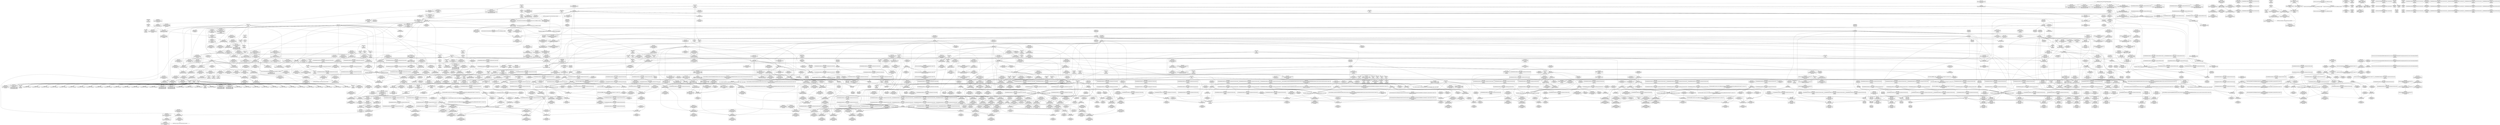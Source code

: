 digraph {
	CE0x4c5d220 [shape=record,shape=Mrecord,label="{CE0x4c5d220|sock_has_perm:_ad|security/selinux/hooks.c, 3965}"]
	CE0x4cfa5f0 [shape=record,shape=Mrecord,label="{CE0x4cfa5f0|rcu_lock_release:_map|Function::rcu_lock_release&Arg::map::|*SummSink*}"]
	CE0x4cea280 [shape=record,shape=Mrecord,label="{CE0x4cea280|i64*_getelementptr_inbounds_(_2_x_i64_,_2_x_i64_*___llvm_gcov_ctr131,_i64_0,_i64_1)|*Constant*}"]
	CE0x4c79d50 [shape=record,shape=Mrecord,label="{CE0x4c79d50|sock_has_perm:_tmp8|security/selinux/hooks.c,3969|*SummSink*}"]
	CE0x4c8f800 [shape=record,shape=Mrecord,label="{CE0x4c8f800|sock_has_perm:_tmp13|security/selinux/hooks.c,3972}"]
	CE0x4c97920 [shape=record,shape=Mrecord,label="{CE0x4c97920|sock_has_perm:_tmp|*SummSink*}"]
	CE0x4cce400 [shape=record,shape=Mrecord,label="{CE0x4cce400|sock_has_perm:_u2|security/selinux/hooks.c,3974}"]
	CE0x4cfe160 [shape=record,shape=Mrecord,label="{CE0x4cfe160|i64*_getelementptr_inbounds_(_4_x_i64_,_4_x_i64_*___llvm_gcov_ctr128,_i64_0,_i64_2)|*Constant*}"]
	CE0x4d01700 [shape=record,shape=Mrecord,label="{CE0x4d01700|rcu_lock_release:_tmp3|*SummSink*}"]
	CE0x4cf53f0 [shape=record,shape=Mrecord,label="{CE0x4cf53f0|i64*_getelementptr_inbounds_(_2_x_i64_,_2_x_i64_*___llvm_gcov_ctr131,_i64_0,_i64_0)|*Constant*}"]
	CE0x4d2e490 [shape=record,shape=Mrecord,label="{CE0x4d2e490|i64*_getelementptr_inbounds_(_4_x_i64_,_4_x_i64_*___llvm_gcov_ctr133,_i64_0,_i64_1)|*Constant*}"]
	CE0x4d7d0b0 [shape=record,shape=Mrecord,label="{CE0x4d7d0b0|__preempt_count_sub:_do.end|*SummSink*}"]
	CE0x4d7b630 [shape=record,shape=Mrecord,label="{CE0x4d7b630|rcu_lock_acquire:_indirectgoto|*SummSource*}"]
	CE0x4ce0c40 [shape=record,shape=Mrecord,label="{CE0x4ce0c40|i64*_getelementptr_inbounds_(_6_x_i64_,_6_x_i64_*___llvm_gcov_ctr327,_i64_0,_i64_5)|*Constant*|*SummSource*}"]
	CE0x4c73e40 [shape=record,shape=Mrecord,label="{CE0x4c73e40|cred_sid:_tmp4|*LoadInst*|security/selinux/hooks.c,196|*SummSink*}"]
	CE0x4cde440 [shape=record,shape=Mrecord,label="{CE0x4cde440|__preempt_count_sub:_bb}"]
	CE0x4d16580 [shape=record,shape=Mrecord,label="{CE0x4d16580|rcu_lock_acquire:_bb|*SummSource*}"]
	CE0x4cdc310 [shape=record,shape=Mrecord,label="{CE0x4cdc310|sock_has_perm:_tmp12|security/selinux/hooks.c,3970|*SummSource*}"]
	CE0x4cd71b0 [shape=record,shape=Mrecord,label="{CE0x4cd71b0|task_sid:_task|Function::task_sid&Arg::task::|*SummSink*}"]
	CE0x4d62dd0 [shape=record,shape=Mrecord,label="{CE0x4d62dd0|__preempt_count_sub:_entry}"]
	CE0x4cd5400 [shape=record,shape=Mrecord,label="{CE0x4cd5400|8:_%struct.sock*,_:_SCME_40,41_}"]
	CE0x4cf4670 [shape=record,shape=Mrecord,label="{CE0x4cf4670|GLOBAL:___llvm_gcov_ctr126|Global_var:__llvm_gcov_ctr126}"]
	CE0x4cfac40 [shape=record,shape=Mrecord,label="{CE0x4cfac40|_call_void___rcu_read_unlock()_#10,_!dbg_!27734|include/linux/rcupdate.h,937|*SummSource*}"]
	CE0x4d34750 [shape=record,shape=Mrecord,label="{CE0x4d34750|i64*_getelementptr_inbounds_(_4_x_i64_,_4_x_i64_*___llvm_gcov_ctr130,_i64_0,_i64_2)|*Constant*|*SummSink*}"]
	CE0x4cf66f0 [shape=record,shape=Mrecord,label="{CE0x4cf66f0|i64_5|*Constant*|*SummSource*}"]
	CE0x4cf95f0 [shape=record,shape=Mrecord,label="{CE0x4cf95f0|_call_void_rcu_lock_release(%struct.lockdep_map*_rcu_lock_map)_#10,_!dbg_!27733|include/linux/rcupdate.h,935|*SummSource*}"]
	CE0x4cee470 [shape=record,shape=Mrecord,label="{CE0x4cee470|rcu_lock_acquire:_map|Function::rcu_lock_acquire&Arg::map::}"]
	CE0x4cd97e0 [shape=record,shape=Mrecord,label="{CE0x4cd97e0|sock_has_perm:_tmp6|security/selinux/hooks.c,3969|*SummSource*}"]
	CE0x4d12d60 [shape=record,shape=Mrecord,label="{CE0x4d12d60|_call_void_rcu_lock_acquire(%struct.lockdep_map*_rcu_lock_map)_#10,_!dbg_!27711|include/linux/rcupdate.h,881|*SummSink*}"]
	CE0x4ceb8f0 [shape=record,shape=Mrecord,label="{CE0x4ceb8f0|task_sid:_tobool1|security/selinux/hooks.c,208|*SummSource*}"]
	CE0x4cc9520 [shape=record,shape=Mrecord,label="{CE0x4cc9520|cred_sid:_cred|Function::cred_sid&Arg::cred::|*SummSource*}"]
	CE0x4d36e10 [shape=record,shape=Mrecord,label="{CE0x4d36e10|i64*_getelementptr_inbounds_(_4_x_i64_,_4_x_i64_*___llvm_gcov_ctr130,_i64_0,_i64_2)|*Constant*|*SummSource*}"]
	CE0x4d15b70 [shape=record,shape=Mrecord,label="{CE0x4d15b70|rcu_read_unlock:_tmp5|include/linux/rcupdate.h,933}"]
	CE0x4d107a0 [shape=record,shape=Mrecord,label="{CE0x4d107a0|_call_void_mcount()_#3|*SummSink*}"]
	CE0x4d22750 [shape=record,shape=Mrecord,label="{CE0x4d22750|rcu_read_lock:_tmp14|include/linux/rcupdate.h,882}"]
	CE0x4cdf060 [shape=record,shape=Mrecord,label="{CE0x4cdf060|__preempt_count_sub:_tmp4|./arch/x86/include/asm/preempt.h,77|*SummSink*}"]
	CE0x4c52460 [shape=record,shape=Mrecord,label="{CE0x4c52460|_ret_i32_%call1,_!dbg_!27715|security/selinux/hooks.c,4226|*SummSource*}"]
	CE0x4c57560 [shape=record,shape=Mrecord,label="{CE0x4c57560|get_current:_tmp4|./arch/x86/include/asm/current.h,14}"]
	CE0x4d386f0 [shape=record,shape=Mrecord,label="{CE0x4d386f0|rcu_lock_release:_tmp1|*SummSource*}"]
	CE0x4cc44f0 [shape=record,shape=Mrecord,label="{CE0x4cc44f0|task_sid:_tmp17|security/selinux/hooks.c,208}"]
	CE0x4d7b7e0 [shape=record,shape=Mrecord,label="{CE0x4d7b7e0|i64*_getelementptr_inbounds_(_4_x_i64_,_4_x_i64_*___llvm_gcov_ctr134,_i64_0,_i64_1)|*Constant*|*SummSink*}"]
	CE0x4d636d0 [shape=record,shape=Mrecord,label="{CE0x4d636d0|_call_void_asm_addl_$1,_%gs:$0_,_*m,ri,*m,_dirflag_,_fpsr_,_flags_(i32*___preempt_count,_i32_%sub,_i32*___preempt_count)_#3,_!dbg_!27717,_!srcloc_!27718|./arch/x86/include/asm/preempt.h,77|*SummSource*}"]
	CE0x4c77a70 [shape=record,shape=Mrecord,label="{CE0x4c77a70|task_sid:_if.then|*SummSource*}"]
	CE0x4c4cf70 [shape=record,shape=Mrecord,label="{CE0x4c4cf70|_call_void_rcu_read_lock()_#10,_!dbg_!27712|security/selinux/hooks.c,207}"]
	CE0x4c7e360 [shape=record,shape=Mrecord,label="{CE0x4c7e360|rcu_read_lock:_tmp|*SummSource*}"]
	CE0x4d3e620 [shape=record,shape=Mrecord,label="{CE0x4d3e620|rcu_read_unlock:_tmp19|include/linux/rcupdate.h,933|*SummSource*}"]
	CE0x4c7e760 [shape=record,shape=Mrecord,label="{CE0x4c7e760|task_sid:_tmp1|*SummSink*}"]
	CE0x4d34110 [shape=record,shape=Mrecord,label="{CE0x4d34110|rcu_read_unlock:_do.end|*SummSource*}"]
	CE0x4d2d380 [shape=record,shape=Mrecord,label="{CE0x4d2d380|rcu_lock_acquire:_tmp|*SummSink*}"]
	CE0x4c7e950 [shape=record,shape=Mrecord,label="{CE0x4c7e950|rcu_read_unlock:_land.lhs.true}"]
	CE0x4cfc3e0 [shape=record,shape=Mrecord,label="{CE0x4cfc3e0|__preempt_count_sub:_tmp6|./arch/x86/include/asm/preempt.h,78|*SummSink*}"]
	CE0x4d0b4c0 [shape=record,shape=Mrecord,label="{CE0x4d0b4c0|__preempt_count_add:_do.body}"]
	CE0x4cc3310 [shape=record,shape=Mrecord,label="{CE0x4cc3310|i64_7|*Constant*|*SummSink*}"]
	CE0x4d60890 [shape=record,shape=Mrecord,label="{CE0x4d60890|__rcu_read_lock:_do.body|*SummSource*}"]
	CE0x4cd4270 [shape=record,shape=Mrecord,label="{CE0x4cd4270|8:_%struct.sock*,_:_SCME_25,26_}"]
	CE0x4c64dd0 [shape=record,shape=Mrecord,label="{CE0x4c64dd0|get_current:_tmp}"]
	CE0x4cf89d0 [shape=record,shape=Mrecord,label="{CE0x4cf89d0|rcu_read_unlock:_tmp21|include/linux/rcupdate.h,935|*SummSource*}"]
	CE0x4c6fa20 [shape=record,shape=Mrecord,label="{CE0x4c6fa20|rcu_read_lock:_tmp11|include/linux/rcupdate.h,882}"]
	CE0x4ce8450 [shape=record,shape=Mrecord,label="{CE0x4ce8450|i64*_getelementptr_inbounds_(_11_x_i64_,_11_x_i64_*___llvm_gcov_ctr127,_i64_0,_i64_0)|*Constant*|*SummSink*}"]
	CE0x4c4ab50 [shape=record,shape=Mrecord,label="{CE0x4c4ab50|i64_1|*Constant*}"]
	CE0x4c6b820 [shape=record,shape=Mrecord,label="{CE0x4c6b820|%struct.task_struct*_(%struct.task_struct**)*_asm_movq_%gs:$_1:P_,$0_,_r,im,_dirflag_,_fpsr_,_flags_|*SummSource*}"]
	CE0x4c50430 [shape=record,shape=Mrecord,label="{CE0x4c50430|get_current:_tmp|*SummSource*}"]
	CE0x4cc4fc0 [shape=record,shape=Mrecord,label="{CE0x4cc4fc0|task_sid:_tmp22|security/selinux/hooks.c,208|*SummSource*}"]
	CE0x4d265d0 [shape=record,shape=Mrecord,label="{CE0x4d265d0|rcu_read_lock:_tmp18|include/linux/rcupdate.h,882|*SummSource*}"]
	CE0x4ce7e70 [shape=record,shape=Mrecord,label="{CE0x4ce7e70|cred_sid:_tmp5|security/selinux/hooks.c,196|*SummSink*}"]
	CE0x4c824a0 [shape=record,shape=Mrecord,label="{CE0x4c824a0|_ret_i32_%call1,_!dbg_!27715|security/selinux/hooks.c,4226}"]
	CE0x4db8050 [shape=record,shape=Mrecord,label="{CE0x4db8050|__preempt_count_sub:_tmp1|*SummSource*}"]
	CE0x4d07bd0 [shape=record,shape=Mrecord,label="{CE0x4d07bd0|rcu_lock_release:_tmp7|*SummSink*}"]
	CE0x4ce9610 [shape=record,shape=Mrecord,label="{CE0x4ce9610|task_sid:_tmp6|security/selinux/hooks.c,208}"]
	CE0x4cd22c0 [shape=record,shape=Mrecord,label="{CE0x4cd22c0|rcu_read_lock:_tmp9|include/linux/rcupdate.h,882|*SummSink*}"]
	CE0x4c5ade0 [shape=record,shape=Mrecord,label="{CE0x4c5ade0|_call_void_lock_release(%struct.lockdep_map*_%map,_i32_1,_i64_ptrtoint_(i8*_blockaddress(_rcu_lock_release,_%__here)_to_i64))_#10,_!dbg_!27716|include/linux/rcupdate.h,423|*SummSource*}"]
	CE0x4d39170 [shape=record,shape=Mrecord,label="{CE0x4d39170|GLOBAL:_rcu_read_unlock.__warned|Global_var:rcu_read_unlock.__warned}"]
	CE0x4d082a0 [shape=record,shape=Mrecord,label="{CE0x4d082a0|_call_void___preempt_count_sub(i32_1)_#10,_!dbg_!27715|include/linux/rcupdate.h,244|*SummSource*}"]
	CE0x4d3df90 [shape=record,shape=Mrecord,label="{CE0x4d3df90|i64*_getelementptr_inbounds_(_11_x_i64_,_11_x_i64_*___llvm_gcov_ctr132,_i64_0,_i64_9)|*Constant*|*SummSink*}"]
	CE0x4d77560 [shape=record,shape=Mrecord,label="{CE0x4d77560|GLOBAL:_lock_acquire|*Constant*|*SummSource*}"]
	CE0x4d36360 [shape=record,shape=Mrecord,label="{CE0x4d36360|_call_void_lockdep_rcu_suspicious(i8*_getelementptr_inbounds_(_25_x_i8_,_25_x_i8_*_.str45,_i32_0,_i32_0),_i32_934,_i8*_getelementptr_inbounds_(_44_x_i8_,_44_x_i8_*_.str47,_i32_0,_i32_0))_#10,_!dbg_!27726|include/linux/rcupdate.h,933}"]
	CE0x4cd8780 [shape=record,shape=Mrecord,label="{CE0x4cd8780|i32_8|*Constant*|*SummSink*}"]
	CE0x4c9d540 [shape=record,shape=Mrecord,label="{CE0x4c9d540|task_sid:_land.lhs.true}"]
	CE0x4c79bf0 [shape=record,shape=Mrecord,label="{CE0x4c79bf0|task_sid:_tmp3|*SummSource*}"]
	CE0x4c58e30 [shape=record,shape=Mrecord,label="{CE0x4c58e30|GLOBAL:_get_current|*Constant*|*SummSink*}"]
	CE0x4d01a80 [shape=record,shape=Mrecord,label="{CE0x4d01a80|__preempt_count_add:_bb}"]
	CE0x4d047f0 [shape=record,shape=Mrecord,label="{CE0x4d047f0|__rcu_read_lock:_tmp2}"]
	CE0x4c75c00 [shape=record,shape=Mrecord,label="{CE0x4c75c00|_ret_void,_!dbg_!27735|include/linux/rcupdate.h,884|*SummSource*}"]
	CE0x4d38420 [shape=record,shape=Mrecord,label="{CE0x4d38420|rcu_read_unlock:_tmp7|include/linux/rcupdate.h,933|*SummSink*}"]
	CE0x4cd6960 [shape=record,shape=Mrecord,label="{CE0x4cd6960|i64_56|*Constant*|*SummSink*}"]
	CE0x4c6ff50 [shape=record,shape=Mrecord,label="{CE0x4c6ff50|rcu_read_lock:_tmp12|include/linux/rcupdate.h,882}"]
	CE0x4cc9c10 [shape=record,shape=Mrecord,label="{CE0x4cc9c10|GLOBAL:_rcu_read_unlock|*Constant*}"]
	CE0x4cf7400 [shape=record,shape=Mrecord,label="{CE0x4cf7400|task_sid:_tmp12|security/selinux/hooks.c,208|*SummSource*}"]
	CE0x4c90dc0 [shape=record,shape=Mrecord,label="{CE0x4c90dc0|i8_2|*Constant*}"]
	CE0x4c6b000 [shape=record,shape=Mrecord,label="{CE0x4c6b000|selinux_socket_getsockname:_tmp3|*SummSink*}"]
	CE0x4ce9dc0 [shape=record,shape=Mrecord,label="{CE0x4ce9dc0|GLOBAL:_rcu_lock_map|Global_var:rcu_lock_map|*SummSource*}"]
	CE0x4cd8dd0 [shape=record,shape=Mrecord,label="{CE0x4cd8dd0|i32_2|*Constant*}"]
	CE0x4d6b800 [shape=record,shape=Mrecord,label="{CE0x4d6b800|i64*_getelementptr_inbounds_(_4_x_i64_,_4_x_i64_*___llvm_gcov_ctr129,_i64_0,_i64_0)|*Constant*}"]
	CE0x4cc0ca0 [shape=record,shape=Mrecord,label="{CE0x4cc0ca0|task_sid:_tmp20|security/selinux/hooks.c,208|*SummSink*}"]
	CE0x4d2c250 [shape=record,shape=Mrecord,label="{CE0x4d2c250|__preempt_count_add:_val|Function::__preempt_count_add&Arg::val::}"]
	CE0x4cc3850 [shape=record,shape=Mrecord,label="{CE0x4cc3850|task_sid:_tmp14|security/selinux/hooks.c,208|*SummSink*}"]
	CE0x4cc8a40 [shape=record,shape=Mrecord,label="{CE0x4cc8a40|task_sid:_call7|security/selinux/hooks.c,208|*SummSink*}"]
	CE0x4cd4950 [shape=record,shape=Mrecord,label="{CE0x4cd4950|8:_%struct.sock*,_:_SCME_31,32_}"]
	CE0x4c75fa0 [shape=record,shape=Mrecord,label="{CE0x4c75fa0|__rcu_read_lock:_entry|*SummSink*}"]
	CE0x4c72990 [shape=record,shape=Mrecord,label="{CE0x4c72990|_call_void_mcount()_#3|*SummSource*}"]
	CE0x4da1260 [shape=record,shape=Mrecord,label="{CE0x4da1260|__preempt_count_sub:_tmp5|./arch/x86/include/asm/preempt.h,77|*SummSink*}"]
	CE0x4d27700 [shape=record,shape=Mrecord,label="{CE0x4d27700|rcu_read_lock:_tmp19|include/linux/rcupdate.h,882}"]
	CE0x4d310c0 [shape=record,shape=Mrecord,label="{CE0x4d310c0|_call_void___preempt_count_add(i32_1)_#10,_!dbg_!27711|include/linux/rcupdate.h,239|*SummSink*}"]
	CE0x4d24370 [shape=record,shape=Mrecord,label="{CE0x4d24370|i8*_getelementptr_inbounds_(_25_x_i8_,_25_x_i8_*_.str45,_i32_0,_i32_0)|*Constant*|*SummSink*}"]
	CE0x4c4c540 [shape=record,shape=Mrecord,label="{CE0x4c4c540|i64*_getelementptr_inbounds_(_2_x_i64_,_2_x_i64_*___llvm_gcov_ctr98,_i64_0,_i64_0)|*Constant*}"]
	CE0x4d14600 [shape=record,shape=Mrecord,label="{CE0x4d14600|rcu_read_lock:_tmp4|include/linux/rcupdate.h,882|*SummSink*}"]
	CE0x4ccdb10 [shape=record,shape=Mrecord,label="{CE0x4ccdb10|sock_has_perm:_sclass|security/selinux/hooks.c,3976|*SummSink*}"]
	CE0x4d2f060 [shape=record,shape=Mrecord,label="{CE0x4d2f060|rcu_read_unlock:_tobool1|include/linux/rcupdate.h,933|*SummSource*}"]
	CE0x4c770a0 [shape=record,shape=Mrecord,label="{CE0x4c770a0|i32_22|*Constant*}"]
	CE0x4cf2a00 [shape=record,shape=Mrecord,label="{CE0x4cf2a00|i64*_getelementptr_inbounds_(_11_x_i64_,_11_x_i64_*___llvm_gcov_ctr127,_i64_0,_i64_1)|*Constant*}"]
	CE0x4ce9420 [shape=record,shape=Mrecord,label="{CE0x4ce9420|cred_sid:_tmp2|*SummSink*}"]
	CE0x4d17680 [shape=record,shape=Mrecord,label="{CE0x4d17680|rcu_read_lock:_tobool|include/linux/rcupdate.h,882|*SummSink*}"]
	CE0x4cc87b0 [shape=record,shape=Mrecord,label="{CE0x4cc87b0|task_sid:_call7|security/selinux/hooks.c,208}"]
	CE0x4cdc680 [shape=record,shape=Mrecord,label="{CE0x4cdc680|i64*_getelementptr_inbounds_(_6_x_i64_,_6_x_i64_*___llvm_gcov_ctr327,_i64_0,_i64_4)|*Constant*|*SummSink*}"]
	CE0x4cc0420 [shape=record,shape=Mrecord,label="{CE0x4cc0420|i64*_getelementptr_inbounds_(_13_x_i64_,_13_x_i64_*___llvm_gcov_ctr126,_i64_0,_i64_9)|*Constant*|*SummSource*}"]
	CE0x4d11680 [shape=record,shape=Mrecord,label="{CE0x4d11680|_ret_void,_!dbg_!27717|include/linux/rcupdate.h,419}"]
	CE0x4cf7840 [shape=record,shape=Mrecord,label="{CE0x4cf7840|task_sid:_tmp13|security/selinux/hooks.c,208|*SummSource*}"]
	CE0x4ce8670 [shape=record,shape=Mrecord,label="{CE0x4ce8670|task_sid:_tmp2}"]
	CE0x4d397f0 [shape=record,shape=Mrecord,label="{CE0x4d397f0|rcu_read_unlock:_tmp8|include/linux/rcupdate.h,933|*SummSink*}"]
	CE0x4d2eee0 [shape=record,shape=Mrecord,label="{CE0x4d2eee0|_call_void_lock_acquire(%struct.lockdep_map*_%map,_i32_0,_i32_0,_i32_2,_i32_0,_%struct.lockdep_map*_null,_i64_ptrtoint_(i8*_blockaddress(_rcu_lock_acquire,_%__here)_to_i64))_#10,_!dbg_!27716|include/linux/rcupdate.h,418|*SummSink*}"]
	CE0x4d27950 [shape=record,shape=Mrecord,label="{CE0x4d27950|rcu_read_lock:_tmp21|include/linux/rcupdate.h,884|*SummSource*}"]
	CE0x4c70b50 [shape=record,shape=Mrecord,label="{CE0x4c70b50|avc_has_perm:_requested|Function::avc_has_perm&Arg::requested::}"]
	CE0x4d23820 [shape=record,shape=Mrecord,label="{CE0x4d23820|i64*_getelementptr_inbounds_(_11_x_i64_,_11_x_i64_*___llvm_gcov_ctr127,_i64_0,_i64_8)|*Constant*}"]
	CE0x4c77b30 [shape=record,shape=Mrecord,label="{CE0x4c77b30|task_sid:_if.then|*SummSink*}"]
	CE0x4c891c0 [shape=record,shape=Mrecord,label="{CE0x4c891c0|sock_has_perm:_sk|Function::sock_has_perm&Arg::sk::}"]
	CE0x4cc2f90 [shape=record,shape=Mrecord,label="{CE0x4cc2f90|GLOBAL:_lockdep_rcu_suspicious|*Constant*|*SummSink*}"]
	CE0x4d2caf0 [shape=record,shape=Mrecord,label="{CE0x4d2caf0|__preempt_count_add:_entry|*SummSink*}"]
	CE0x4d277e0 [shape=record,shape=Mrecord,label="{CE0x4d277e0|rcu_read_lock:_tmp19|include/linux/rcupdate.h,882|*SummSink*}"]
	CE0x4ce6cd0 [shape=record,shape=Mrecord,label="{CE0x4ce6cd0|i32_77|*Constant*}"]
	CE0x4c67d40 [shape=record,shape=Mrecord,label="{CE0x4c67d40|i64*_getelementptr_inbounds_(_4_x_i64_,_4_x_i64_*___llvm_gcov_ctr128,_i64_0,_i64_2)|*Constant*|*SummSink*}"]
	CE0x4d27e20 [shape=record,shape=Mrecord,label="{CE0x4d27e20|rcu_read_lock:_tmp20|include/linux/rcupdate.h,882|*SummSink*}"]
	CE0x4c5cfb0 [shape=record,shape=Mrecord,label="{CE0x4c5cfb0|i32_1|*Constant*|*SummSink*}"]
	CE0x4d171e0 [shape=record,shape=Mrecord,label="{CE0x4d171e0|rcu_read_lock:_tmp4|include/linux/rcupdate.h,882|*SummSource*}"]
	CE0x4ceb390 [shape=record,shape=Mrecord,label="{CE0x4ceb390|cred_sid:_tmp1|*SummSink*}"]
	CE0x4d151f0 [shape=record,shape=Mrecord,label="{CE0x4d151f0|_call_void_asm_sideeffect_,_memory_,_dirflag_,_fpsr_,_flags_()_#3,_!dbg_!27714,_!srcloc_!27715|include/linux/rcupdate.h,239|*SummSource*}"]
	CE0x4d7f3b0 [shape=record,shape=Mrecord,label="{CE0x4d7f3b0|__rcu_read_unlock:_tmp2|*SummSource*}"]
	CE0x4cd4620 [shape=record,shape=Mrecord,label="{CE0x4cd4620|8:_%struct.sock*,_:_SCME_28,29_}"]
	CE0x4cde930 [shape=record,shape=Mrecord,label="{CE0x4cde930|__preempt_count_sub:_do.body|*SummSource*}"]
	CE0x4cd1960 [shape=record,shape=Mrecord,label="{CE0x4cd1960|rcu_read_lock:_tobool1|include/linux/rcupdate.h,882}"]
	CE0x4d083f0 [shape=record,shape=Mrecord,label="{CE0x4d083f0|rcu_lock_release:___here|*SummSource*}"]
	CE0x4d68250 [shape=record,shape=Mrecord,label="{CE0x4d68250|__preempt_count_sub:_tmp6|./arch/x86/include/asm/preempt.h,78|*SummSource*}"]
	CE0x4cdff10 [shape=record,shape=Mrecord,label="{CE0x4cdff10|rcu_read_lock:_tmp6|include/linux/rcupdate.h,882|*SummSource*}"]
	CE0x4cd8850 [shape=record,shape=Mrecord,label="{CE0x4cd8850|sock_has_perm:_call|security/selinux/hooks.c,3967}"]
	CE0x4cc95f0 [shape=record,shape=Mrecord,label="{CE0x4cc95f0|cred_sid:_cred|Function::cred_sid&Arg::cred::|*SummSink*}"]
	CE0x4cef7d0 [shape=record,shape=Mrecord,label="{CE0x4cef7d0|rcu_read_lock:_tmp8|include/linux/rcupdate.h,882}"]
	CE0x4c78d80 [shape=record,shape=Mrecord,label="{CE0x4c78d80|i64*_getelementptr_inbounds_(_13_x_i64_,_13_x_i64_*___llvm_gcov_ctr126,_i64_0,_i64_8)|*Constant*|*SummSink*}"]
	CE0x4cc94b0 [shape=record,shape=Mrecord,label="{CE0x4cc94b0|cred_sid:_cred|Function::cred_sid&Arg::cred::}"]
	CE0x4cda200 [shape=record,shape=Mrecord,label="{CE0x4cda200|sock_has_perm:_cmp|security/selinux/hooks.c,3969|*SummSink*}"]
	CE0x4cd58c0 [shape=record,shape=Mrecord,label="{CE0x4cd58c0|8:_%struct.sock*,_:_SCME_44,45_}"]
	CE0x4c52a10 [shape=record,shape=Mrecord,label="{CE0x4c52a10|avc_has_perm:_ssid|Function::avc_has_perm&Arg::ssid::}"]
	CE0x4d2a3b0 [shape=record,shape=Mrecord,label="{CE0x4d2a3b0|__rcu_read_lock:_tmp3}"]
	CE0x4cc3640 [shape=record,shape=Mrecord,label="{CE0x4cc3640|task_sid:_tmp14|security/selinux/hooks.c,208}"]
	CE0x4d360e0 [shape=record,shape=Mrecord,label="{CE0x4d360e0|rcu_read_unlock:_tmp10|include/linux/rcupdate.h,933|*SummSource*}"]
	CE0x4d17970 [shape=record,shape=Mrecord,label="{CE0x4d17970|i64_2|*Constant*}"]
	CE0x4c68000 [shape=record,shape=Mrecord,label="{CE0x4c68000|i64*_getelementptr_inbounds_(_4_x_i64_,_4_x_i64_*___llvm_gcov_ctr128,_i64_0,_i64_2)|*Constant*|*SummSource*}"]
	CE0x4d69d00 [shape=record,shape=Mrecord,label="{CE0x4d69d00|void_(i32*,_i32,_i32*)*_asm_addl_$1,_%gs:$0_,_*m,ri,*m,_dirflag_,_fpsr_,_flags_}"]
	CE0x4d29400 [shape=record,shape=Mrecord,label="{CE0x4d29400|i64*_getelementptr_inbounds_(_2_x_i64_,_2_x_i64_*___llvm_gcov_ctr131,_i64_0,_i64_0)|*Constant*|*SummSink*}"]
	CE0x4c65630 [shape=record,shape=Mrecord,label="{CE0x4c65630|i64*_getelementptr_inbounds_(_6_x_i64_,_6_x_i64_*___llvm_gcov_ctr327,_i64_0,_i64_0)|*Constant*}"]
	CE0x4d3e810 [shape=record,shape=Mrecord,label="{CE0x4d3e810|rcu_read_unlock:_tmp19|include/linux/rcupdate.h,933|*SummSink*}"]
	CE0x4c58060 [shape=record,shape=Mrecord,label="{CE0x4c58060|sock_has_perm:_tmp8|security/selinux/hooks.c,3969|*SummSource*}"]
	CE0x4c7e8c0 [shape=record,shape=Mrecord,label="{CE0x4c7e8c0|i64*_getelementptr_inbounds_(_13_x_i64_,_13_x_i64_*___llvm_gcov_ctr126,_i64_0,_i64_1)|*Constant*}"]
	CE0x4cc6bd0 [shape=record,shape=Mrecord,label="{CE0x4cc6bd0|task_sid:_tmp24|security/selinux/hooks.c,208|*SummSink*}"]
	CE0x4cd6110 [shape=record,shape=Mrecord,label="{CE0x4cd6110|8:_%struct.sock*,_:_SCME_51,52_}"]
	CE0x4c9cf80 [shape=record,shape=Mrecord,label="{CE0x4c9cf80|rcu_read_unlock:_tmp8|include/linux/rcupdate.h,933|*SummSource*}"]
	CE0x4d77070 [shape=record,shape=Mrecord,label="{CE0x4d77070|_call_void_asm_addl_$1,_%gs:$0_,_*m,ri,*m,_dirflag_,_fpsr_,_flags_(i32*___preempt_count,_i32_%val,_i32*___preempt_count)_#3,_!dbg_!27714,_!srcloc_!27717|./arch/x86/include/asm/preempt.h,72|*SummSink*}"]
	CE0x4c7fe10 [shape=record,shape=Mrecord,label="{CE0x4c7fe10|sock_has_perm:_ad|security/selinux/hooks.c, 3965|*SummSource*}"]
	CE0x4d1ce50 [shape=record,shape=Mrecord,label="{CE0x4d1ce50|__preempt_count_add:_bb|*SummSource*}"]
	CE0x4c521b0 [shape=record,shape=Mrecord,label="{CE0x4c521b0|sock_has_perm:_bb}"]
	CE0x4cd2c20 [shape=record,shape=Mrecord,label="{CE0x4cd2c20|avc_has_perm:_auditdata|Function::avc_has_perm&Arg::auditdata::|*SummSink*}"]
	CE0x4cf9040 [shape=record,shape=Mrecord,label="{CE0x4cf9040|rcu_read_unlock:_tmp22|include/linux/rcupdate.h,935}"]
	CE0x4c4d790 [shape=record,shape=Mrecord,label="{CE0x4c4d790|rcu_read_unlock:_tmp1}"]
	CE0x4cec4c0 [shape=record,shape=Mrecord,label="{CE0x4cec4c0|task_sid:_tmp4|*LoadInst*|security/selinux/hooks.c,208}"]
	CE0x4c4c910 [shape=record,shape=Mrecord,label="{CE0x4c4c910|sock_has_perm:_tmp1}"]
	CE0x4cd1f10 [shape=record,shape=Mrecord,label="{CE0x4cd1f10|rcu_read_lock:_tmp9|include/linux/rcupdate.h,882}"]
	CE0x4d682c0 [shape=record,shape=Mrecord,label="{CE0x4d682c0|i64*_getelementptr_inbounds_(_4_x_i64_,_4_x_i64_*___llvm_gcov_ctr135,_i64_0,_i64_3)|*Constant*|*SummSink*}"]
	CE0x4c53890 [shape=record,shape=Mrecord,label="{CE0x4c53890|32:_%struct.sock*,_:_CRE_24,32_|*MultipleSource*|Function::selinux_socket_getsockname&Arg::sock::|security/selinux/hooks.c,4226}"]
	CE0x4d7d4a0 [shape=record,shape=Mrecord,label="{CE0x4d7d4a0|__preempt_count_sub:_val|Function::__preempt_count_sub&Arg::val::|*SummSource*}"]
	CE0x4ceca70 [shape=record,shape=Mrecord,label="{CE0x4ceca70|i64*_getelementptr_inbounds_(_13_x_i64_,_13_x_i64_*___llvm_gcov_ctr126,_i64_0,_i64_1)|*Constant*|*SummSource*}"]
	CE0x4c76c80 [shape=record,shape=Mrecord,label="{CE0x4c76c80|rcu_read_lock:_entry}"]
	CE0x4cca7e0 [shape=record,shape=Mrecord,label="{CE0x4cca7e0|_ret_void,_!dbg_!27735|include/linux/rcupdate.h,938|*SummSink*}"]
	CE0x4cead70 [shape=record,shape=Mrecord,label="{CE0x4cead70|_call_void_mcount()_#3|*SummSource*}"]
	CE0x4cf9ea0 [shape=record,shape=Mrecord,label="{CE0x4cf9ea0|GLOBAL:_rcu_lock_release|*Constant*|*SummSource*}"]
	CE0x4c4cb00 [shape=record,shape=Mrecord,label="{CE0x4c4cb00|sock_has_perm:_tmp1|*SummSource*}"]
	CE0x4d7db10 [shape=record,shape=Mrecord,label="{CE0x4d7db10|_call_void_mcount()_#3}"]
	CE0x4d67030 [shape=record,shape=Mrecord,label="{CE0x4d67030|_call_void_asm_addl_$1,_%gs:$0_,_*m,ri,*m,_dirflag_,_fpsr_,_flags_(i32*___preempt_count,_i32_%sub,_i32*___preempt_count)_#3,_!dbg_!27717,_!srcloc_!27718|./arch/x86/include/asm/preempt.h,77}"]
	CE0x4c906b0 [shape=record,shape=Mrecord,label="{CE0x4c906b0|sock_has_perm:_type|security/selinux/hooks.c,3972|*SummSink*}"]
	CE0x4cd0460 [shape=record,shape=Mrecord,label="{CE0x4cd0460|sock_has_perm:_tmp16|security/selinux/hooks.c,3976|*SummSource*}"]
	CE0x4d752b0 [shape=record,shape=Mrecord,label="{CE0x4d752b0|__rcu_read_unlock:_tmp1}"]
	CE0x4cd5fe0 [shape=record,shape=Mrecord,label="{CE0x4cd5fe0|8:_%struct.sock*,_:_SCME_50,51_}"]
	CE0x4ce74d0 [shape=record,shape=Mrecord,label="{CE0x4ce74d0|task_sid:_tmp9|security/selinux/hooks.c,208}"]
	CE0x4d67260 [shape=record,shape=Mrecord,label="{CE0x4d67260|i64*_getelementptr_inbounds_(_4_x_i64_,_4_x_i64_*___llvm_gcov_ctr133,_i64_0,_i64_2)|*Constant*|*SummSource*}"]
	CE0x4c95ca0 [shape=record,shape=Mrecord,label="{CE0x4c95ca0|i32_59|*Constant*|*SummSink*}"]
	CE0x4c54520 [shape=record,shape=Mrecord,label="{CE0x4c54520|selinux_socket_getsockname:_call|security/selinux/hooks.c,4226}"]
	CE0x4d03520 [shape=record,shape=Mrecord,label="{CE0x4d03520|%struct.lockdep_map*_null|*Constant*|*SummSink*}"]
	CE0x4c9bc60 [shape=record,shape=Mrecord,label="{CE0x4c9bc60|rcu_read_unlock:_tmp11|include/linux/rcupdate.h,933|*SummSource*}"]
	CE0x4d38e40 [shape=record,shape=Mrecord,label="{CE0x4d38e40|i64*_getelementptr_inbounds_(_4_x_i64_,_4_x_i64_*___llvm_gcov_ctr133,_i64_0,_i64_2)|*Constant*}"]
	CE0x4cc5120 [shape=record,shape=Mrecord,label="{CE0x4cc5120|task_sid:_tmp21|security/selinux/hooks.c,208|*SummSource*}"]
	CE0x4d2b0c0 [shape=record,shape=Mrecord,label="{CE0x4d2b0c0|rcu_read_unlock:_tmp14|include/linux/rcupdate.h,933}"]
	CE0x4cd0900 [shape=record,shape=Mrecord,label="{CE0x4cd0900|i32_4|*Constant*|*SummSource*}"]
	CE0x4d2d910 [shape=record,shape=Mrecord,label="{CE0x4d2d910|rcu_read_unlock:_tobool|include/linux/rcupdate.h,933|*SummSink*}"]
	CE0x4cf4370 [shape=record,shape=Mrecord,label="{CE0x4cf4370|COLLAPSED:_GCMRE___llvm_gcov_ctr131_internal_global_2_x_i64_zeroinitializer:_elem_0:default:}"]
	CE0x4ce9340 [shape=record,shape=Mrecord,label="{CE0x4ce9340|cred_sid:_tmp2}"]
	CE0x4c4be90 [shape=record,shape=Mrecord,label="{CE0x4c4be90|COLLAPSED:_GCMRE___llvm_gcov_ctr363_internal_global_2_x_i64_zeroinitializer:_elem_0:default:}"]
	CE0x4d14a40 [shape=record,shape=Mrecord,label="{CE0x4d14a40|GLOBAL:___llvm_gcov_ctr127|Global_var:__llvm_gcov_ctr127}"]
	CE0x4c74010 [shape=record,shape=Mrecord,label="{CE0x4c74010|cred_sid:_tmp5|security/selinux/hooks.c,196}"]
	CE0x4cd8650 [shape=record,shape=Mrecord,label="{CE0x4cd8650|i32_8|*Constant*}"]
	CE0x4c80090 [shape=record,shape=Mrecord,label="{CE0x4c80090|sock_has_perm:_ad|security/selinux/hooks.c, 3965|*SummSink*}"]
	CE0x4cc7d70 [shape=record,shape=Mrecord,label="{CE0x4cc7d70|_call_void_rcu_read_unlock()_#10,_!dbg_!27748|security/selinux/hooks.c,209|*SummSink*}"]
	CE0x4c52bd0 [shape=record,shape=Mrecord,label="{CE0x4c52bd0|avc_has_perm:_ssid|Function::avc_has_perm&Arg::ssid::|*SummSink*}"]
	CE0x4cef210 [shape=record,shape=Mrecord,label="{CE0x4cef210|task_sid:_tmp8|security/selinux/hooks.c,208|*SummSource*}"]
	CE0x4d0bad0 [shape=record,shape=Mrecord,label="{CE0x4d0bad0|__preempt_count_add:_tmp|*SummSink*}"]
	CE0x4d11b60 [shape=record,shape=Mrecord,label="{CE0x4d11b60|rcu_read_lock:_land.lhs.true2|*SummSink*}"]
	CE0x4cd0e20 [shape=record,shape=Mrecord,label="{CE0x4cd0e20|sock_has_perm:_call6|security/selinux/hooks.c,3976|*SummSource*}"]
	CE0x4d04db0 [shape=record,shape=Mrecord,label="{CE0x4d04db0|i64*_getelementptr_inbounds_(_4_x_i64_,_4_x_i64_*___llvm_gcov_ctr130,_i64_0,_i64_0)|*Constant*|*SummSource*}"]
	CE0x4cca240 [shape=record,shape=Mrecord,label="{CE0x4cca240|GLOBAL:_rcu_read_unlock|*Constant*|*SummSink*}"]
	CE0x4cdd010 [shape=record,shape=Mrecord,label="{CE0x4cdd010|sock_has_perm:_tmp4|security/selinux/hooks.c,3966|*SummSource*}"]
	CE0x4c6b1e0 [shape=record,shape=Mrecord,label="{CE0x4c6b1e0|i64*_getelementptr_inbounds_(_2_x_i64_,_2_x_i64_*___llvm_gcov_ctr363,_i64_0,_i64_1)|*Constant*|*SummSource*}"]
	CE0x4d39a40 [shape=record,shape=Mrecord,label="{CE0x4d39a40|rcu_read_unlock:_tmp9|include/linux/rcupdate.h,933}"]
	CE0x4c84770 [shape=record,shape=Mrecord,label="{CE0x4c84770|i32_16|*Constant*|*SummSink*}"]
	CE0x4d2b5f0 [shape=record,shape=Mrecord,label="{CE0x4d2b5f0|rcu_read_unlock:_tmp|*SummSource*}"]
	CE0x4d23d70 [shape=record,shape=Mrecord,label="{CE0x4d23d70|GLOBAL:_lockdep_rcu_suspicious|*Constant*}"]
	CE0x4c56ee0 [shape=record,shape=Mrecord,label="{CE0x4c56ee0|get_current:_tmp2|*SummSink*}"]
	CE0x4d34080 [shape=record,shape=Mrecord,label="{CE0x4d34080|rcu_read_unlock:_do.end}"]
	CE0x4cf4170 [shape=record,shape=Mrecord,label="{CE0x4cf4170|task_sid:_tmp5|security/selinux/hooks.c,208|*SummSink*}"]
	CE0x4cca5c0 [shape=record,shape=Mrecord,label="{CE0x4cca5c0|rcu_read_unlock:_entry}"]
	CE0x4d60780 [shape=record,shape=Mrecord,label="{CE0x4d60780|COLLAPSED:_GCMRE___llvm_gcov_ctr134_internal_global_4_x_i64_zeroinitializer:_elem_0:default:}"]
	CE0x4cea6b0 [shape=record,shape=Mrecord,label="{CE0x4cea6b0|task_sid:_do.body5}"]
	CE0x4cf6820 [shape=record,shape=Mrecord,label="{CE0x4cf6820|i64_5|*Constant*|*SummSink*}"]
	CE0x4cd6d30 [shape=record,shape=Mrecord,label="{CE0x4cd6d30|task_sid:_entry}"]
	CE0x4d686d0 [shape=record,shape=Mrecord,label="{CE0x4d686d0|rcu_lock_acquire:___here|*SummSink*}"]
	CE0x4d29f40 [shape=record,shape=Mrecord,label="{CE0x4d29f40|rcu_read_unlock:_tmp15|include/linux/rcupdate.h,933|*SummSource*}"]
	CE0x4cd5530 [shape=record,shape=Mrecord,label="{CE0x4cd5530|8:_%struct.sock*,_:_SCME_41,42_}"]
	CE0x4c43ef0 [shape=record,shape=Mrecord,label="{CE0x4c43ef0|sock_has_perm:_entry|*SummSource*}"]
	CE0x4cc2590 [shape=record,shape=Mrecord,label="{CE0x4cc2590|_call_void_lockdep_rcu_suspicious(i8*_getelementptr_inbounds_(_25_x_i8_,_25_x_i8_*_.str3,_i32_0,_i32_0),_i32_208,_i8*_getelementptr_inbounds_(_41_x_i8_,_41_x_i8_*_.str44,_i32_0,_i32_0))_#10,_!dbg_!27732|security/selinux/hooks.c,208|*SummSink*}"]
	CE0x4d2ea30 [shape=record,shape=Mrecord,label="{CE0x4d2ea30|rcu_lock_acquire:_tmp5|include/linux/rcupdate.h,418|*SummSource*}"]
	CE0x4d00b70 [shape=record,shape=Mrecord,label="{CE0x4d00b70|i64_1|*Constant*}"]
	CE0x4c9d670 [shape=record,shape=Mrecord,label="{CE0x4c9d670|task_sid:_land.lhs.true|*SummSink*}"]
	CE0x4cfaa90 [shape=record,shape=Mrecord,label="{CE0x4cfaa90|_ret_void,_!dbg_!27717|include/linux/rcupdate.h,424|*SummSource*}"]
	CE0x4d7a880 [shape=record,shape=Mrecord,label="{CE0x4d7a880|_call_void_mcount()_#3|*SummSource*}"]
	CE0x4cf10a0 [shape=record,shape=Mrecord,label="{CE0x4cf10a0|GLOBAL:_rcu_read_lock.__warned|Global_var:rcu_read_lock.__warned|*SummSink*}"]
	CE0x4c7d350 [shape=record,shape=Mrecord,label="{CE0x4c7d350|i64*_getelementptr_inbounds_(_13_x_i64_,_13_x_i64_*___llvm_gcov_ctr126,_i64_0,_i64_0)|*Constant*}"]
	CE0x4cea750 [shape=record,shape=Mrecord,label="{CE0x4cea750|task_sid:_do.body5|*SummSource*}"]
	CE0x4c797b0 [shape=record,shape=Mrecord,label="{CE0x4c797b0|sock_has_perm:_sk_security|security/selinux/hooks.c,3964}"]
	CE0x4d14910 [shape=record,shape=Mrecord,label="{CE0x4d14910|i64_0|*Constant*}"]
	CE0x4da18a0 [shape=record,shape=Mrecord,label="{CE0x4da18a0|__preempt_count_sub:_sub|./arch/x86/include/asm/preempt.h,77}"]
	CE0x4d08e80 [shape=record,shape=Mrecord,label="{CE0x4d08e80|__preempt_count_add:_tmp7|./arch/x86/include/asm/preempt.h,73}"]
	CE0x4cc4780 [shape=record,shape=Mrecord,label="{CE0x4cc4780|task_sid:_tmp17|security/selinux/hooks.c,208|*SummSink*}"]
	CE0x4cfde80 [shape=record,shape=Mrecord,label="{CE0x4cfde80|i64*_getelementptr_inbounds_(_4_x_i64_,_4_x_i64_*___llvm_gcov_ctr133,_i64_0,_i64_0)|*Constant*|*SummSource*}"]
	CE0x4d246e0 [shape=record,shape=Mrecord,label="{CE0x4d246e0|i32_883|*Constant*}"]
	CE0x4d28870 [shape=record,shape=Mrecord,label="{CE0x4d28870|rcu_read_lock:_tmp22|include/linux/rcupdate.h,884|*SummSink*}"]
	CE0x4d35cc0 [shape=record,shape=Mrecord,label="{CE0x4d35cc0|rcu_lock_release:_tmp}"]
	CE0x4d339d0 [shape=record,shape=Mrecord,label="{CE0x4d339d0|rcu_read_unlock:_tobool1|include/linux/rcupdate.h,933|*SummSink*}"]
	CE0x4cc9e30 [shape=record,shape=Mrecord,label="{CE0x4cc9e30|_call_void_rcu_read_unlock()_#10,_!dbg_!27748|security/selinux/hooks.c,209}"]
	CE0x4cd51a0 [shape=record,shape=Mrecord,label="{CE0x4cd51a0|8:_%struct.sock*,_:_SCME_38,39_}"]
	CE0x4d159a0 [shape=record,shape=Mrecord,label="{CE0x4d159a0|rcu_read_lock:_tmp6|include/linux/rcupdate.h,882}"]
	CE0x4cd64a0 [shape=record,shape=Mrecord,label="{CE0x4cd64a0|8:_%struct.sock*,_:_SCME_54,55_}"]
	CE0x4c4a3c0 [shape=record,shape=Mrecord,label="{CE0x4c4a3c0|selinux_socket_getsockname:_tmp|*SummSink*}"]
	CE0x4c4bbd0 [shape=record,shape=Mrecord,label="{CE0x4c4bbd0|selinux_socket_getsockname:_bb|*SummSink*}"]
	CE0x4cc7680 [shape=record,shape=Mrecord,label="{CE0x4cc7680|task_sid:_tmp26|security/selinux/hooks.c,208}"]
	CE0x4d015f0 [shape=record,shape=Mrecord,label="{CE0x4d015f0|rcu_lock_release:_tmp3|*SummSource*}"]
	CE0x4cf0db0 [shape=record,shape=Mrecord,label="{CE0x4cf0db0|GLOBAL:_rcu_read_lock.__warned|Global_var:rcu_read_lock.__warned}"]
	CE0x4c63e00 [shape=record,shape=Mrecord,label="{CE0x4c63e00|32:_%struct.sock*,_:_CRE_0,4_|*MultipleSource*|Function::selinux_socket_getsockname&Arg::sock::|security/selinux/hooks.c,4226}"]
	CE0x4c772d0 [shape=record,shape=Mrecord,label="{CE0x4c772d0|cred_sid:_tmp3|*SummSource*}"]
	CE0x4cf0600 [shape=record,shape=Mrecord,label="{CE0x4cf0600|task_sid:_tmp|*SummSink*}"]
	CE0x4c49bf0 [shape=record,shape=Mrecord,label="{CE0x4c49bf0|i64*_getelementptr_inbounds_(_2_x_i64_,_2_x_i64_*___llvm_gcov_ctr363,_i64_0,_i64_1)|*Constant*|*SummSink*}"]
	CE0x4d13a20 [shape=record,shape=Mrecord,label="{CE0x4d13a20|i64*_getelementptr_inbounds_(_11_x_i64_,_11_x_i64_*___llvm_gcov_ctr132,_i64_0,_i64_1)|*Constant*|*SummSink*}"]
	CE0x4d968e0 [shape=record,shape=Mrecord,label="{CE0x4d968e0|i64*_getelementptr_inbounds_(_4_x_i64_,_4_x_i64_*___llvm_gcov_ctr134,_i64_0,_i64_0)|*Constant*|*SummSource*}"]
	CE0x4cc9ab0 [shape=record,shape=Mrecord,label="{CE0x4cc9ab0|_ret_i32_%tmp6,_!dbg_!27716|security/selinux/hooks.c,197|*SummSink*}"]
	CE0x4d111e0 [shape=record,shape=Mrecord,label="{CE0x4d111e0|rcu_read_unlock:_tmp6|include/linux/rcupdate.h,933}"]
	CE0x4cd28e0 [shape=record,shape=Mrecord,label="{CE0x4cd28e0|sock_has_perm:_retval.0}"]
	CE0x4cc3490 [shape=record,shape=Mrecord,label="{CE0x4cc3490|i64_6|*Constant*|*SummSource*}"]
	CE0x4c58240 [shape=record,shape=Mrecord,label="{CE0x4c58240|sock_has_perm:_net|security/selinux/hooks.c, 3966|*SummSink*}"]
	CE0x4cd0270 [shape=record,shape=Mrecord,label="{CE0x4cd0270|sock_has_perm:_sclass|security/selinux/hooks.c,3976}"]
	CE0x4d15450 [shape=record,shape=Mrecord,label="{CE0x4d15450|GLOBAL:___llvm_gcov_ctr127|Global_var:__llvm_gcov_ctr127|*SummSource*}"]
	CE0x4c85b60 [shape=record,shape=Mrecord,label="{CE0x4c85b60|selinux_socket_getsockname:_call1|security/selinux/hooks.c,4226}"]
	CE0x4cf23b0 [shape=record,shape=Mrecord,label="{CE0x4cf23b0|COLLAPSED:_GCMRE___llvm_gcov_ctr132_internal_global_11_x_i64_zeroinitializer:_elem_0:default:}"]
	CE0x4c7e4d0 [shape=record,shape=Mrecord,label="{CE0x4c7e4d0|i64*_getelementptr_inbounds_(_11_x_i64_,_11_x_i64_*___llvm_gcov_ctr127,_i64_0,_i64_0)|*Constant*|*SummSource*}"]
	CE0x4c52b10 [shape=record,shape=Mrecord,label="{CE0x4c52b10|avc_has_perm:_ssid|Function::avc_has_perm&Arg::ssid::|*SummSource*}"]
	CE0x4d3bee0 [shape=record,shape=Mrecord,label="{CE0x4d3bee0|i64*_getelementptr_inbounds_(_11_x_i64_,_11_x_i64_*___llvm_gcov_ctr132,_i64_0,_i64_8)|*Constant*|*SummSink*}"]
	CE0x4c7fbc0 [shape=record,shape=Mrecord,label="{CE0x4c7fbc0|i64*_getelementptr_inbounds_(_6_x_i64_,_6_x_i64_*___llvm_gcov_ctr327,_i64_0,_i64_0)|*Constant*|*SummSource*}"]
	CE0x4d32280 [shape=record,shape=Mrecord,label="{CE0x4d32280|rcu_read_unlock:_bb|*SummSink*}"]
	CE0x4d29710 [shape=record,shape=Mrecord,label="{CE0x4d29710|cred_sid:_bb|*SummSink*}"]
	CE0x4cd1d20 [shape=record,shape=Mrecord,label="{CE0x4cd1d20|rcu_read_lock:_tmp9|include/linux/rcupdate.h,882|*SummSource*}"]
	CE0x4d67fd0 [shape=record,shape=Mrecord,label="{CE0x4d67fd0|GLOBAL:___preempt_count|Global_var:__preempt_count}"]
	CE0x4c95ba0 [shape=record,shape=Mrecord,label="{CE0x4c95ba0|i32_59|*Constant*|*SummSource*}"]
	CE0x4c97990 [shape=record,shape=Mrecord,label="{CE0x4c97990|i32_59|*Constant*}"]
	CE0x4c76520 [shape=record,shape=Mrecord,label="{CE0x4c76520|_call_void_mcount()_#3}"]
	CE0x4ce90a0 [shape=record,shape=Mrecord,label="{CE0x4ce90a0|task_sid:_real_cred|security/selinux/hooks.c,208|*SummSink*}"]
	CE0x4d16010 [shape=record,shape=Mrecord,label="{CE0x4d16010|i64*_getelementptr_inbounds_(_4_x_i64_,_4_x_i64_*___llvm_gcov_ctr130,_i64_0,_i64_1)|*Constant*}"]
	CE0x4c70830 [shape=record,shape=Mrecord,label="{CE0x4c70830|avc_has_perm:_tclass|Function::avc_has_perm&Arg::tclass::|*SummSink*}"]
	CE0x4d74c40 [shape=record,shape=Mrecord,label="{CE0x4d74c40|_call_void_mcount()_#3|*SummSink*}"]
	CE0x4c4a520 [shape=record,shape=Mrecord,label="{CE0x4c4a520|get_current:_entry}"]
	CE0x4c4eb40 [shape=record,shape=Mrecord,label="{CE0x4c4eb40|selinux_socket_getsockname:_sk|security/selinux/hooks.c,4226}"]
	CE0x4cc4bf0 [shape=record,shape=Mrecord,label="{CE0x4cc4bf0|i64*_getelementptr_inbounds_(_13_x_i64_,_13_x_i64_*___llvm_gcov_ctr126,_i64_0,_i64_8)|*Constant*|*SummSource*}"]
	CE0x4cd4a80 [shape=record,shape=Mrecord,label="{CE0x4cd4a80|8:_%struct.sock*,_:_SCME_32,33_}"]
	CE0x4d65b50 [shape=record,shape=Mrecord,label="{CE0x4d65b50|__preempt_count_add:_tmp4|./arch/x86/include/asm/preempt.h,72|*SummSink*}"]
	CE0x4c46fb0 [shape=record,shape=Mrecord,label="{CE0x4c46fb0|selinux_socket_getsockname:_tmp1|*SummSink*}"]
	CE0x4d24750 [shape=record,shape=Mrecord,label="{CE0x4d24750|i32_883|*Constant*|*SummSource*}"]
	CE0x4d7cc00 [shape=record,shape=Mrecord,label="{CE0x4d7cc00|__preempt_count_sub:_do.body|*SummSink*}"]
	CE0x4d0c3e0 [shape=record,shape=Mrecord,label="{CE0x4d0c3e0|__rcu_read_unlock:_bb}"]
	CE0x4cdd7a0 [shape=record,shape=Mrecord,label="{CE0x4cdd7a0|i8_0|*Constant*}"]
	CE0x4d24050 [shape=record,shape=Mrecord,label="{CE0x4d24050|i8*_getelementptr_inbounds_(_25_x_i8_,_25_x_i8_*_.str45,_i32_0,_i32_0)|*Constant*|*SummSource*}"]
	CE0x4ce8080 [shape=record,shape=Mrecord,label="{CE0x4ce8080|cred_sid:_sid|security/selinux/hooks.c,197|*SummSink*}"]
	CE0x4cf5b80 [shape=record,shape=Mrecord,label="{CE0x4cf5b80|rcu_read_lock:_tobool|include/linux/rcupdate.h,882|*SummSource*}"]
	CE0x4cda500 [shape=record,shape=Mrecord,label="{CE0x4cda500|i64_2|*Constant*|*SummSource*}"]
	CE0x4d0bea0 [shape=record,shape=Mrecord,label="{CE0x4d0bea0|i64*_getelementptr_inbounds_(_4_x_i64_,_4_x_i64_*___llvm_gcov_ctr134,_i64_0,_i64_3)|*Constant*|*SummSink*}"]
	CE0x4cf8d60 [shape=record,shape=Mrecord,label="{CE0x4cf8d60|_call_void_rcu_lock_release(%struct.lockdep_map*_rcu_lock_map)_#10,_!dbg_!27733|include/linux/rcupdate.h,935}"]
	CE0x4ce2310 [shape=record,shape=Mrecord,label="{CE0x4ce2310|GLOBAL:_rcu_lock_acquire|*Constant*|*SummSource*}"]
	CE0x4c7e9c0 [shape=record,shape=Mrecord,label="{CE0x4c7e9c0|rcu_read_unlock:_land.lhs.true|*SummSink*}"]
	CE0x4d3fe70 [shape=record,shape=Mrecord,label="{CE0x4d3fe70|i32_934|*Constant*|*SummSink*}"]
	CE0x4c4da70 [shape=record,shape=Mrecord,label="{CE0x4c4da70|rcu_read_unlock:_tmp1|*SummSink*}"]
	CE0x4ce9a20 [shape=record,shape=Mrecord,label="{CE0x4ce9a20|rcu_lock_acquire:_entry|*SummSink*}"]
	CE0x4cd9af0 [shape=record,shape=Mrecord,label="{CE0x4cd9af0|sock_has_perm:_tmp7|security/selinux/hooks.c,3969|*SummSource*}"]
	CE0x4d68950 [shape=record,shape=Mrecord,label="{CE0x4d68950|__rcu_read_unlock:_tmp4|include/linux/rcupdate.h,244}"]
	CE0x4d77d40 [shape=record,shape=Mrecord,label="{CE0x4d77d40|rcu_lock_release:_tmp2}"]
	CE0x4d33ea0 [shape=record,shape=Mrecord,label="{CE0x4d33ea0|__rcu_read_unlock:_tmp5|include/linux/rcupdate.h,244|*SummSource*}"]
	CE0x4c4e510 [shape=record,shape=Mrecord,label="{CE0x4c4e510|selinux_socket_getsockname:_entry|*SummSink*}"]
	CE0x4d03670 [shape=record,shape=Mrecord,label="{CE0x4d03670|i64_ptrtoint_(i8*_blockaddress(_rcu_lock_acquire,_%__here)_to_i64)|*Constant*}"]
	CE0x4d0ba00 [shape=record,shape=Mrecord,label="{CE0x4d0ba00|__rcu_read_unlock:_bb|*SummSource*}"]
	CE0x4c79b80 [shape=record,shape=Mrecord,label="{CE0x4c79b80|task_sid:_tmp3}"]
	CE0x4d22fa0 [shape=record,shape=Mrecord,label="{CE0x4d22fa0|rcu_read_lock:_tmp15|include/linux/rcupdate.h,882|*SummSink*}"]
	CE0x4c76750 [shape=record,shape=Mrecord,label="{CE0x4c76750|rcu_read_lock:_tmp3|*SummSource*}"]
	CE0x4cd6ba0 [shape=record,shape=Mrecord,label="{CE0x4cd6ba0|GLOBAL:_task_sid|*Constant*|*SummSource*}"]
	CE0x4d7a200 [shape=record,shape=Mrecord,label="{CE0x4d7a200|i8*_undef|*Constant*|*SummSink*}"]
	CE0x4c4c200 [shape=record,shape=Mrecord,label="{CE0x4c4c200|i64_1|*Constant*|*SummSource*}"]
	CE0x4cf5970 [shape=record,shape=Mrecord,label="{CE0x4cf5970|i64_0|*Constant*}"]
	CE0x4c86ca0 [shape=record,shape=Mrecord,label="{CE0x4c86ca0|sock_has_perm:_perms|Function::sock_has_perm&Arg::perms::}"]
	CE0x4cdbba0 [shape=record,shape=Mrecord,label="{CE0x4cdbba0|sock_has_perm:_tmp11|security/selinux/hooks.c,3970|*SummSource*}"]
	CE0x4cd2670 [shape=record,shape=Mrecord,label="{CE0x4cd2670|avc_has_perm:_requested|Function::avc_has_perm&Arg::requested::|*SummSource*}"]
	CE0x4c5bde0 [shape=record,shape=Mrecord,label="{CE0x4c5bde0|sock_has_perm:_sid|security/selinux/hooks.c,3969|*SummSource*}"]
	CE0x4d3cf40 [shape=record,shape=Mrecord,label="{CE0x4d3cf40|_call_void_lockdep_rcu_suspicious(i8*_getelementptr_inbounds_(_25_x_i8_,_25_x_i8_*_.str45,_i32_0,_i32_0),_i32_934,_i8*_getelementptr_inbounds_(_44_x_i8_,_44_x_i8_*_.str47,_i32_0,_i32_0))_#10,_!dbg_!27726|include/linux/rcupdate.h,933|*SummSink*}"]
	CE0x4cf4f90 [shape=record,shape=Mrecord,label="{CE0x4cf4f90|task_sid:_do.body}"]
	CE0x4cdd4a0 [shape=record,shape=Mrecord,label="{CE0x4cdd4a0|sock_has_perm:_tmp5|security/selinux/hooks.c,3966|*SummSource*}"]
	CE0x4cdf660 [shape=record,shape=Mrecord,label="{CE0x4cdf660|__preempt_count_sub:_tmp1|*SummSink*}"]
	CE0x4d12610 [shape=record,shape=Mrecord,label="{CE0x4d12610|rcu_read_lock:_call|include/linux/rcupdate.h,882|*SummSink*}"]
	CE0x4c58680 [shape=record,shape=Mrecord,label="{CE0x4c58680|__rcu_read_lock:_entry|*SummSource*}"]
	CE0x4d06ed0 [shape=record,shape=Mrecord,label="{CE0x4d06ed0|__preempt_count_sub:_tmp3|*SummSink*}"]
	CE0x4d37960 [shape=record,shape=Mrecord,label="{CE0x4d37960|rcu_read_unlock:_do.body|*SummSink*}"]
	CE0x4cfc2e0 [shape=record,shape=Mrecord,label="{CE0x4cfc2e0|i64*_getelementptr_inbounds_(_4_x_i64_,_4_x_i64_*___llvm_gcov_ctr128,_i64_0,_i64_0)|*Constant*|*SummSink*}"]
	CE0x4ce0530 [shape=record,shape=Mrecord,label="{CE0x4ce0530|i64*_getelementptr_inbounds_(_6_x_i64_,_6_x_i64_*___llvm_gcov_ctr327,_i64_0,_i64_5)|*Constant*|*SummSink*}"]
	CE0x4c4a890 [shape=record,shape=Mrecord,label="{CE0x4c4a890|selinux_socket_getsockname:_sock|Function::selinux_socket_getsockname&Arg::sock::}"]
	CE0x4d7e390 [shape=record,shape=Mrecord,label="{CE0x4d7e390|__rcu_read_unlock:_tmp3}"]
	CE0x4d7d910 [shape=record,shape=Mrecord,label="{CE0x4d7d910|_ret_void,_!dbg_!27720|./arch/x86/include/asm/preempt.h,78|*SummSink*}"]
	CE0x4c54ac0 [shape=record,shape=Mrecord,label="{CE0x4c54ac0|get_current:_tmp4|./arch/x86/include/asm/current.h,14|*SummSink*}"]
	CE0x4d13da0 [shape=record,shape=Mrecord,label="{CE0x4d13da0|rcu_lock_release:_tmp|*SummSink*}"]
	CE0x4d2ba70 [shape=record,shape=Mrecord,label="{CE0x4d2ba70|__rcu_read_lock:_tmp6|include/linux/rcupdate.h,240|*SummSink*}"]
	CE0x4cefe70 [shape=record,shape=Mrecord,label="{CE0x4cefe70|_call_void_mcount()_#3|*SummSink*}"]
	CE0x4d2c640 [shape=record,shape=Mrecord,label="{CE0x4d2c640|rcu_read_unlock:_tmp2}"]
	CE0x4cd1670 [shape=record,shape=Mrecord,label="{CE0x4cd1670|rcu_read_lock:_tmp8|include/linux/rcupdate.h,882|*SummSink*}"]
	CE0x4cfdaa0 [shape=record,shape=Mrecord,label="{CE0x4cfdaa0|_call_void_lock_acquire(%struct.lockdep_map*_%map,_i32_0,_i32_0,_i32_2,_i32_0,_%struct.lockdep_map*_null,_i64_ptrtoint_(i8*_blockaddress(_rcu_lock_acquire,_%__here)_to_i64))_#10,_!dbg_!27716|include/linux/rcupdate.h,418}"]
	CE0x4cd70e0 [shape=record,shape=Mrecord,label="{CE0x4cd70e0|task_sid:_task|Function::task_sid&Arg::task::|*SummSource*}"]
	CE0x4d0e1f0 [shape=record,shape=Mrecord,label="{CE0x4d0e1f0|__preempt_count_sub:_tmp|*SummSource*}"]
	CE0x4cf9c80 [shape=record,shape=Mrecord,label="{CE0x4cf9c80|GLOBAL:_rcu_lock_release|*Constant*|*SummSink*}"]
	CE0x4c68670 [shape=record,shape=Mrecord,label="{CE0x4c68670|GLOBAL:___llvm_gcov_ctr126|Global_var:__llvm_gcov_ctr126|*SummSource*}"]
	CE0x4ccd4f0 [shape=record,shape=Mrecord,label="{CE0x4ccd4f0|sock_has_perm:_tmp17|security/selinux/hooks.c,3976|*SummSink*}"]
	CE0x4c7f2a0 [shape=record,shape=Mrecord,label="{CE0x4c7f2a0|sock_has_perm:_tmp9|security/selinux/hooks.c,3969|*SummSource*}"]
	CE0x4d37600 [shape=record,shape=Mrecord,label="{CE0x4d37600|rcu_lock_acquire:_bb|*SummSink*}"]
	CE0x4d65d50 [shape=record,shape=Mrecord,label="{CE0x4d65d50|__preempt_count_add:_tmp5|./arch/x86/include/asm/preempt.h,72|*SummSink*}"]
	CE0x4c5bac0 [shape=record,shape=Mrecord,label="{CE0x4c5bac0|i32_2|*Constant*|*SummSink*}"]
	CE0x4d07540 [shape=record,shape=Mrecord,label="{CE0x4d07540|rcu_lock_release:_tmp6|*SummSource*}"]
	CE0x4c72340 [shape=record,shape=Mrecord,label="{CE0x4c72340|task_sid:_tmp11|security/selinux/hooks.c,208}"]
	CE0x4cfa0d0 [shape=record,shape=Mrecord,label="{CE0x4cfa0d0|rcu_lock_release:_entry|*SummSink*}"]
	CE0x4cfc010 [shape=record,shape=Mrecord,label="{CE0x4cfc010|__rcu_read_lock:_do.end}"]
	CE0x4c76c10 [shape=record,shape=Mrecord,label="{CE0x4c76c10|_ret_void,_!dbg_!27735|include/linux/rcupdate.h,884|*SummSink*}"]
	CE0x4c915a0 [shape=record,shape=Mrecord,label="{CE0x4c915a0|i32_1|*Constant*|*SummSource*}"]
	CE0x4c68bd0 [shape=record,shape=Mrecord,label="{CE0x4c68bd0|_call_void_mcount()_#3}"]
	CE0x4d1db00 [shape=record,shape=Mrecord,label="{CE0x4d1db00|__preempt_count_sub:_tmp2}"]
	CE0x4c6fd10 [shape=record,shape=Mrecord,label="{CE0x4c6fd10|rcu_read_lock:_tmp11|include/linux/rcupdate.h,882|*SummSink*}"]
	CE0x4cc20c0 [shape=record,shape=Mrecord,label="{CE0x4cc20c0|i8_1|*Constant*|*SummSink*}"]
	CE0x4d040f0 [shape=record,shape=Mrecord,label="{CE0x4d040f0|i64*_getelementptr_inbounds_(_4_x_i64_,_4_x_i64_*___llvm_gcov_ctr130,_i64_0,_i64_3)|*Constant*|*SummSink*}"]
	CE0x4cf5720 [shape=record,shape=Mrecord,label="{CE0x4cf5720|i64_3|*Constant*|*SummSource*}"]
	CE0x4d7dc00 [shape=record,shape=Mrecord,label="{CE0x4d7dc00|_call_void_mcount()_#3|*SummSource*}"]
	CE0x4d022d0 [shape=record,shape=Mrecord,label="{CE0x4d022d0|i64*_getelementptr_inbounds_(_4_x_i64_,_4_x_i64_*___llvm_gcov_ctr130,_i64_0,_i64_3)|*Constant*}"]
	CE0x4cf7530 [shape=record,shape=Mrecord,label="{CE0x4cf7530|task_sid:_tmp12|security/selinux/hooks.c,208|*SummSink*}"]
	CE0x4cdb760 [shape=record,shape=Mrecord,label="{CE0x4cdb760|sock_has_perm:_tmp10|security/selinux/hooks.c,3969|*SummSource*}"]
	CE0x4db7a00 [shape=record,shape=Mrecord,label="{CE0x4db7a00|__preempt_count_sub:_tmp|*SummSink*}"]
	CE0x4cdda70 [shape=record,shape=Mrecord,label="{CE0x4cdda70|i8_0|*Constant*|*SummSink*}"]
	CE0x4cf1600 [shape=record,shape=Mrecord,label="{CE0x4cf1600|task_sid:_tobool|security/selinux/hooks.c,208}"]
	CE0x4d2fc50 [shape=record,shape=Mrecord,label="{CE0x4d2fc50|rcu_read_unlock:_call|include/linux/rcupdate.h,933|*SummSource*}"]
	"CONST[source:1(input),value:2(dynamic)][purpose:{subject}]"
	CE0x4cc3420 [shape=record,shape=Mrecord,label="{CE0x4cc3420|i64_6|*Constant*}"]
	CE0x4cfa4e0 [shape=record,shape=Mrecord,label="{CE0x4cfa4e0|rcu_lock_release:_map|Function::rcu_lock_release&Arg::map::|*SummSource*}"]
	CE0x4c58610 [shape=record,shape=Mrecord,label="{CE0x4c58610|GLOBAL:___rcu_read_lock|*Constant*|*SummSource*}"]
	CE0x4cdc1a0 [shape=record,shape=Mrecord,label="{CE0x4cdc1a0|sock_has_perm:_tmp12|security/selinux/hooks.c,3970}"]
	CE0x4cd6240 [shape=record,shape=Mrecord,label="{CE0x4cd6240|8:_%struct.sock*,_:_SCME_52,53_}"]
	CE0x4cec170 [shape=record,shape=Mrecord,label="{CE0x4cec170|_call_void___rcu_read_lock()_#10,_!dbg_!27710|include/linux/rcupdate.h,879}"]
	CE0x4d2ed40 [shape=record,shape=Mrecord,label="{CE0x4d2ed40|GLOBAL:_lock_acquire|*Constant*}"]
	CE0x4cd4e10 [shape=record,shape=Mrecord,label="{CE0x4cd4e10|8:_%struct.sock*,_:_SCME_35,36_}"]
	CE0x4d62280 [shape=record,shape=Mrecord,label="{CE0x4d62280|i64*_getelementptr_inbounds_(_4_x_i64_,_4_x_i64_*___llvm_gcov_ctr133,_i64_0,_i64_3)|*Constant*|*SummSink*}"]
	CE0x4d0b1e0 [shape=record,shape=Mrecord,label="{CE0x4d0b1e0|__rcu_read_unlock:_tmp6|include/linux/rcupdate.h,245|*SummSink*}"]
	CE0x4d27b30 [shape=record,shape=Mrecord,label="{CE0x4d27b30|rcu_read_lock:_tmp20|include/linux/rcupdate.h,882}"]
	CE0x5e77490 [shape=record,shape=Mrecord,label="{CE0x5e77490|32:_%struct.sock*,_:_CRE_40,48_|*MultipleSource*|Function::selinux_socket_getsockname&Arg::sock::|security/selinux/hooks.c,4226}"]
	CE0x4cc91d0 [shape=record,shape=Mrecord,label="{CE0x4cc91d0|cred_sid:_entry|*SummSource*}"]
	CE0x4d12ee0 [shape=record,shape=Mrecord,label="{CE0x4d12ee0|rcu_lock_acquire:_entry|*SummSource*}"]
	CE0x4ced290 [shape=record,shape=Mrecord,label="{CE0x4ced290|task_sid:_tmp4|*LoadInst*|security/selinux/hooks.c,208|*SummSource*}"]
	CE0x4c49a90 [shape=record,shape=Mrecord,label="{CE0x4c49a90|32:_%struct.sock*,_:_CRE_8,16_|*MultipleSource*|Function::selinux_socket_getsockname&Arg::sock::|security/selinux/hooks.c,4226}"]
	CE0x4d04080 [shape=record,shape=Mrecord,label="{CE0x4d04080|rcu_lock_acquire:_tmp6}"]
	CE0x4cc84a0 [shape=record,shape=Mrecord,label="{CE0x4cc84a0|task_sid:_tmp27|security/selinux/hooks.c,208|*SummSink*}"]
	CE0x4cd4ce0 [shape=record,shape=Mrecord,label="{CE0x4cd4ce0|8:_%struct.sock*,_:_SCME_34,35_}"]
	CE0x4d02ba0 [shape=record,shape=Mrecord,label="{CE0x4d02ba0|i64_1|*Constant*}"]
	CE0x4d125a0 [shape=record,shape=Mrecord,label="{CE0x4d125a0|rcu_read_lock:_call|include/linux/rcupdate.h,882|*SummSource*}"]
	CE0x4d11d40 [shape=record,shape=Mrecord,label="{CE0x4d11d40|rcu_read_lock:_do.end|*SummSource*}"]
	CE0x4cd6a20 [shape=record,shape=Mrecord,label="{CE0x4cd6a20|GLOBAL:_task_sid|*Constant*}"]
	CE0x4d14ba0 [shape=record,shape=Mrecord,label="{CE0x4d14ba0|rcu_read_unlock:_tmp3|*SummSource*}"]
	CE0x4ce8750 [shape=record,shape=Mrecord,label="{CE0x4ce8750|task_sid:_tmp2|*SummSink*}"]
	CE0x4cc6f60 [shape=record,shape=Mrecord,label="{CE0x4cc6f60|task_sid:_tmp25|security/selinux/hooks.c,208|*SummSource*}"]
	CE0x4c703f0 [shape=record,shape=Mrecord,label="{CE0x4c703f0|avc_has_perm:_tsid|Function::avc_has_perm&Arg::tsid::|*SummSink*}"]
	CE0x4db7940 [shape=record,shape=Mrecord,label="{CE0x4db7940|__preempt_count_add:_do.end|*SummSource*}"]
	CE0x4d401b0 [shape=record,shape=Mrecord,label="{CE0x4d401b0|rcu_lock_acquire:_tmp|*SummSource*}"]
	CE0x4cd5b20 [shape=record,shape=Mrecord,label="{CE0x4cd5b20|8:_%struct.sock*,_:_SCME_46,47_}"]
	CE0x4c68740 [shape=record,shape=Mrecord,label="{CE0x4c68740|task_sid:_tmp8|security/selinux/hooks.c,208}"]
	CE0x4cd4820 [shape=record,shape=Mrecord,label="{CE0x4cd4820|8:_%struct.sock*,_:_SCME_30,31_}"]
	CE0x4d660f0 [shape=record,shape=Mrecord,label="{CE0x4d660f0|__rcu_read_unlock:_do.end|*SummSource*}"]
	CE0x4c51880 [shape=record,shape=Mrecord,label="{CE0x4c51880|selinux_socket_getsockname:_tmp1}"]
	CE0x4ce9030 [shape=record,shape=Mrecord,label="{CE0x4ce9030|task_sid:_tobool|security/selinux/hooks.c,208|*SummSource*}"]
	CE0x4c4acb0 [shape=record,shape=Mrecord,label="{CE0x4c4acb0|_ret_%struct.task_struct*_%tmp4,_!dbg_!27714|./arch/x86/include/asm/current.h,14}"]
	CE0x4d0e3f0 [shape=record,shape=Mrecord,label="{CE0x4d0e3f0|i64*_getelementptr_inbounds_(_4_x_i64_,_4_x_i64_*___llvm_gcov_ctr135,_i64_0,_i64_2)|*Constant*|*SummSink*}"]
	CE0x4d7e2e0 [shape=record,shape=Mrecord,label="{CE0x4d7e2e0|i64*_getelementptr_inbounds_(_4_x_i64_,_4_x_i64_*___llvm_gcov_ctr134,_i64_0,_i64_2)|*Constant*}"]
	CE0x4d2d460 [shape=record,shape=Mrecord,label="{CE0x4d2d460|rcu_lock_acquire:_tmp1}"]
	CE0x4d22d00 [shape=record,shape=Mrecord,label="{CE0x4d22d00|rcu_read_lock:_tmp15|include/linux/rcupdate.h,882}"]
	CE0x4c4d920 [shape=record,shape=Mrecord,label="{CE0x4c4d920|rcu_read_unlock:_tmp1|*SummSource*}"]
	CE0x4cbf4a0 [shape=record,shape=Mrecord,label="{CE0x4cbf4a0|i32_208|*Constant*}"]
	CE0x4c7dce0 [shape=record,shape=Mrecord,label="{CE0x4c7dce0|GLOBAL:_task_sid.__warned|Global_var:task_sid.__warned|*SummSink*}"]
	CE0x4d7a6f0 [shape=record,shape=Mrecord,label="{CE0x4d7a6f0|rcu_lock_release:_indirectgoto|*SummSink*}"]
	CE0x4d186c0 [shape=record,shape=Mrecord,label="{CE0x4d186c0|rcu_read_lock:_if.then|*SummSource*}"]
	CE0x4ce2640 [shape=record,shape=Mrecord,label="{CE0x4ce2640|task_sid:_do.end6}"]
	CE0x4d01af0 [shape=record,shape=Mrecord,label="{CE0x4d01af0|__preempt_count_add:_do.body|*SummSource*}"]
	CE0x4d113b0 [shape=record,shape=Mrecord,label="{CE0x4d113b0|rcu_lock_acquire:_map|Function::rcu_lock_acquire&Arg::map::|*SummSink*}"]
	CE0x4c717a0 [shape=record,shape=Mrecord,label="{CE0x4c717a0|selinux_socket_getsockname:_tmp4|*LoadInst*|security/selinux/hooks.c,4226}"]
	CE0x4d75040 [shape=record,shape=Mrecord,label="{CE0x4d75040|__preempt_count_add:_tmp7|./arch/x86/include/asm/preempt.h,73|*SummSink*}"]
	CE0x4c5c1a0 [shape=record,shape=Mrecord,label="{CE0x4c5c1a0|sock_has_perm:_tmp7|security/selinux/hooks.c,3969}"]
	CE0x4cfdc80 [shape=record,shape=Mrecord,label="{CE0x4cfdc80|rcu_lock_release:_bb|*SummSink*}"]
	CE0x4d0de00 [shape=record,shape=Mrecord,label="{CE0x4d0de00|__preempt_count_sub:_tmp}"]
	CE0x4cf6bb0 [shape=record,shape=Mrecord,label="{CE0x4cf6bb0|task_sid:_tmp10|security/selinux/hooks.c,208}"]
	CE0x4d20130 [shape=record,shape=Mrecord,label="{CE0x4d20130|rcu_read_lock:_call3|include/linux/rcupdate.h,882|*SummSource*}"]
	CE0x4c79610 [shape=record,shape=Mrecord,label="{CE0x4c79610|sock_has_perm:_if.then|*SummSink*}"]
	CE0x4d674c0 [shape=record,shape=Mrecord,label="{CE0x4d674c0|rcu_lock_release:_tmp4|include/linux/rcupdate.h,423}"]
	CE0x4d38930 [shape=record,shape=Mrecord,label="{CE0x4d38930|rcu_lock_release:_tmp1|*SummSink*}"]
	CE0x4db82b0 [shape=record,shape=Mrecord,label="{CE0x4db82b0|__preempt_count_add:_tmp1|*SummSink*}"]
	CE0x4ce8cf0 [shape=record,shape=Mrecord,label="{CE0x4ce8cf0|rcu_read_lock:_tmp|*SummSink*}"]
	CE0x4c8fb70 [shape=record,shape=Mrecord,label="{CE0x4c8fb70|sock_has_perm:_tmp14|security/selinux/hooks.c,3972|*SummSink*}"]
	CE0x4cd65d0 [shape=record,shape=Mrecord,label="{CE0x4cd65d0|8:_%struct.sock*,_:_SCME_55,56_}"]
	CE0x4d02c10 [shape=record,shape=Mrecord,label="{CE0x4d02c10|__rcu_read_lock:_tmp1}"]
	CE0x4d29b60 [shape=record,shape=Mrecord,label="{CE0x4d29b60|rcu_read_unlock:_tmp14|include/linux/rcupdate.h,933|*SummSink*}"]
	CE0x4d2e550 [shape=record,shape=Mrecord,label="{CE0x4d2e550|i64*_getelementptr_inbounds_(_4_x_i64_,_4_x_i64_*___llvm_gcov_ctr133,_i64_0,_i64_1)|*Constant*|*SummSource*}"]
	CE0x4d28400 [shape=record,shape=Mrecord,label="{CE0x4d28400|i64*_getelementptr_inbounds_(_11_x_i64_,_11_x_i64_*___llvm_gcov_ctr127,_i64_0,_i64_10)|*Constant*}"]
	CE0x4cebe40 [shape=record,shape=Mrecord,label="{CE0x4cebe40|_call_void___rcu_read_lock()_#10,_!dbg_!27710|include/linux/rcupdate.h,879|*SummSource*}"]
	CE0x4c44420 [shape=record,shape=Mrecord,label="{CE0x4c44420|get_current:_entry|*SummSource*}"]
	CE0x4c75f30 [shape=record,shape=Mrecord,label="{CE0x4c75f30|__rcu_read_lock:_entry}"]
	CE0x4d33200 [shape=record,shape=Mrecord,label="{CE0x4d33200|rcu_read_unlock:_do.body}"]
	CE0x4d336f0 [shape=record,shape=Mrecord,label="{CE0x4d336f0|GLOBAL:___preempt_count_add|*Constant*|*SummSource*}"]
	CE0x4c7b360 [shape=record,shape=Mrecord,label="{CE0x4c7b360|sock_has_perm:_cleanup|*SummSink*}"]
	CE0x4d16450 [shape=record,shape=Mrecord,label="{CE0x4d16450|rcu_lock_acquire:_bb}"]
	CE0x4cf0ad0 [shape=record,shape=Mrecord,label="{CE0x4cf0ad0|rcu_read_lock:_tmp7|include/linux/rcupdate.h,882|*SummSink*}"]
	CE0x4d37c30 [shape=record,shape=Mrecord,label="{CE0x4d37c30|rcu_read_unlock:_if.end|*SummSink*}"]
	CE0x4d07a10 [shape=record,shape=Mrecord,label="{CE0x4d07a10|rcu_lock_release:_tmp7}"]
	CE0x4cd4720 [shape=record,shape=Mrecord,label="{CE0x4cd4720|8:_%struct.sock*,_:_SCME_29,30_}"]
	CE0x4cfb4d0 [shape=record,shape=Mrecord,label="{CE0x4cfb4d0|__rcu_read_unlock:_entry|*SummSource*}"]
	CE0x4d3b8a0 [shape=record,shape=Mrecord,label="{CE0x4d3b8a0|rcu_read_unlock:_tmp16|include/linux/rcupdate.h,933|*SummSink*}"]
	CE0x4d25f50 [shape=record,shape=Mrecord,label="{CE0x4d25f50|rcu_read_lock:_tmp17|include/linux/rcupdate.h,882|*SummSource*}"]
	CE0x4cd89f0 [shape=record,shape=Mrecord,label="{CE0x4cd89f0|sock_has_perm:_call|security/selinux/hooks.c,3967|*SummSink*}"]
	CE0x4d755b0 [shape=record,shape=Mrecord,label="{CE0x4d755b0|rcu_lock_release:_tmp5|include/linux/rcupdate.h,423}"]
	CE0x4d60640 [shape=record,shape=Mrecord,label="{CE0x4d60640|__rcu_read_unlock:_tmp}"]
	CE0x4cf3530 [shape=record,shape=Mrecord,label="{CE0x4cf3530|cred_sid:_tmp|*SummSink*}"]
	CE0x4d2a0b0 [shape=record,shape=Mrecord,label="{CE0x4d2a0b0|rcu_read_unlock:_tmp15|include/linux/rcupdate.h,933|*SummSink*}"]
	CE0x4c68600 [shape=record,shape=Mrecord,label="{CE0x4c68600|GLOBAL:___llvm_gcov_ctr126|Global_var:__llvm_gcov_ctr126|*SummSink*}"]
	CE0x4d7a630 [shape=record,shape=Mrecord,label="{CE0x4d7a630|rcu_lock_release:_indirectgoto|*SummSource*}"]
	CE0x4cdaee0 [shape=record,shape=Mrecord,label="{CE0x4cdaee0|GLOBAL:___llvm_gcov_ctr327|Global_var:__llvm_gcov_ctr327|*SummSource*}"]
	CE0x4d17040 [shape=record,shape=Mrecord,label="{CE0x4d17040|rcu_read_lock:_tmp4|include/linux/rcupdate.h,882}"]
	CE0x4d27cb0 [shape=record,shape=Mrecord,label="{CE0x4d27cb0|rcu_read_lock:_tmp20|include/linux/rcupdate.h,882|*SummSource*}"]
	CE0x43950c0 [shape=record,shape=Mrecord,label="{CE0x43950c0|sock_has_perm:_task|Function::sock_has_perm&Arg::task::}"]
	CE0x4ccc6d0 [shape=record,shape=Mrecord,label="{CE0x4ccc6d0|__rcu_read_lock:_tmp1|*SummSource*}"]
	CE0x4d2edb0 [shape=record,shape=Mrecord,label="{CE0x4d2edb0|_call_void_lock_acquire(%struct.lockdep_map*_%map,_i32_0,_i32_0,_i32_2,_i32_0,_%struct.lockdep_map*_null,_i64_ptrtoint_(i8*_blockaddress(_rcu_lock_acquire,_%__here)_to_i64))_#10,_!dbg_!27716|include/linux/rcupdate.h,418|*SummSource*}"]
	CE0x4cc1be0 [shape=record,shape=Mrecord,label="{CE0x4cc1be0|task_sid:_tmp19|security/selinux/hooks.c,208|*SummSink*}"]
	CE0x4cdd640 [shape=record,shape=Mrecord,label="{CE0x4cdd640|sock_has_perm:_tmp5|security/selinux/hooks.c,3966|*SummSink*}"]
	CE0x4d231e0 [shape=record,shape=Mrecord,label="{CE0x4d231e0|rcu_read_lock:_tmp16|include/linux/rcupdate.h,882}"]
	CE0x4d74b50 [shape=record,shape=Mrecord,label="{CE0x4d74b50|_call_void_mcount()_#3|*SummSource*}"]
	CE0x4d96300 [shape=record,shape=Mrecord,label="{CE0x4d96300|_ret_void,_!dbg_!27720|./arch/x86/include/asm/preempt.h,78}"]
	CE0x4cbf110 [shape=record,shape=Mrecord,label="{CE0x4cbf110|sock_has_perm:_tmp2|*LoadInst*|security/selinux/hooks.c,3964|*SummSink*}"]
	CE0x4ce1230 [shape=record,shape=Mrecord,label="{CE0x4ce1230|sock_has_perm:_tmp19|security/selinux/hooks.c,3977|*SummSink*}"]
	CE0x4d33d30 [shape=record,shape=Mrecord,label="{CE0x4d33d30|__rcu_read_unlock:_tmp5|include/linux/rcupdate.h,244}"]
	CE0x4d2dde0 [shape=record,shape=Mrecord,label="{CE0x4d2dde0|i64*_getelementptr_inbounds_(_4_x_i64_,_4_x_i64_*___llvm_gcov_ctr128,_i64_0,_i64_3)|*Constant*|*SummSource*}"]
	CE0x4d35da0 [shape=record,shape=Mrecord,label="{CE0x4d35da0|rcu_lock_release:_tmp|*SummSource*}"]
	CE0x4c7e540 [shape=record,shape=Mrecord,label="{CE0x4c7e540|task_sid:_tmp1|*SummSource*}"]
	CE0x4d3d860 [shape=record,shape=Mrecord,label="{CE0x4d3d860|i8*_getelementptr_inbounds_(_44_x_i8_,_44_x_i8_*_.str47,_i32_0,_i32_0)|*Constant*}"]
	CE0x4d3dd30 [shape=record,shape=Mrecord,label="{CE0x4d3dd30|i64*_getelementptr_inbounds_(_11_x_i64_,_11_x_i64_*___llvm_gcov_ctr132,_i64_0,_i64_9)|*Constant*}"]
	CE0x4ccde60 [shape=record,shape=Mrecord,label="{CE0x4ccde60|sock_has_perm:_u2|security/selinux/hooks.c,3974|*SummSink*}"]
	CE0x4c65760 [shape=record,shape=Mrecord,label="{CE0x4c65760|32:_%struct.sock*,_:_CRE_32,40_|*MultipleSource*|Function::selinux_socket_getsockname&Arg::sock::|security/selinux/hooks.c,4226}"]
	CE0x4c72d70 [shape=record,shape=Mrecord,label="{CE0x4c72d70|i32_1|*Constant*}"]
	CE0x4d25560 [shape=record,shape=Mrecord,label="{CE0x4d25560|i64*_getelementptr_inbounds_(_11_x_i64_,_11_x_i64_*___llvm_gcov_ctr127,_i64_0,_i64_9)|*Constant*|*SummSource*}"]
	CE0x4ce82a0 [shape=record,shape=Mrecord,label="{CE0x4ce82a0|rcu_read_lock:_if.end|*SummSink*}"]
	CE0x4cce570 [shape=record,shape=Mrecord,label="{CE0x4cce570|sock_has_perm:_u2|security/selinux/hooks.c,3974|*SummSource*}"]
	CE0x4d0dbd0 [shape=record,shape=Mrecord,label="{CE0x4d0dbd0|COLLAPSED:_GCMRE___llvm_gcov_ctr129_internal_global_4_x_i64_zeroinitializer:_elem_0:default:}"]
	CE0x4cd4bb0 [shape=record,shape=Mrecord,label="{CE0x4cd4bb0|8:_%struct.sock*,_:_SCME_33,34_}"]
	CE0x4cc6dc0 [shape=record,shape=Mrecord,label="{CE0x4cc6dc0|task_sid:_tmp25|security/selinux/hooks.c,208}"]
	CE0x4cfb7a0 [shape=record,shape=Mrecord,label="{CE0x4cfb7a0|__rcu_read_unlock:_entry|*SummSink*}"]
	CE0x4cf4df0 [shape=record,shape=Mrecord,label="{CE0x4cf4df0|rcu_read_lock:_tmp3}"]
	CE0x4cc5e30 [shape=record,shape=Mrecord,label="{CE0x4cc5e30|task_sid:_tmp23|security/selinux/hooks.c,208|*SummSource*}"]
	CE0x4d14b30 [shape=record,shape=Mrecord,label="{CE0x4d14b30|rcu_read_unlock:_tmp3}"]
	CE0x4c70080 [shape=record,shape=Mrecord,label="{CE0x4c70080|rcu_read_lock:_tmp12|include/linux/rcupdate.h,882|*SummSource*}"]
	CE0x4c6bcc0 [shape=record,shape=Mrecord,label="{CE0x4c6bcc0|task_sid:_tmp|*SummSource*}"]
	CE0x4d34d60 [shape=record,shape=Mrecord,label="{CE0x4d34d60|__rcu_read_lock:_tmp4|include/linux/rcupdate.h,239|*SummSource*}"]
	CE0x4d3c2d0 [shape=record,shape=Mrecord,label="{CE0x4d3c2d0|rcu_read_unlock:_tmp17|include/linux/rcupdate.h,933}"]
	CE0x4d07ad0 [shape=record,shape=Mrecord,label="{CE0x4d07ad0|rcu_lock_release:_tmp7|*SummSource*}"]
	CE0x4c75410 [shape=record,shape=Mrecord,label="{CE0x4c75410|i32_77|*Constant*|*SummSink*}"]
	CE0x4c78100 [shape=record,shape=Mrecord,label="{CE0x4c78100|i64*_getelementptr_inbounds_(_2_x_i64_,_2_x_i64_*___llvm_gcov_ctr98,_i64_0,_i64_1)|*Constant*|*SummSink*}"]
	CE0x4ce73d0 [shape=record,shape=Mrecord,label="{CE0x4ce73d0|task_sid:_tmp7|security/selinux/hooks.c,208|*SummSink*}"]
	CE0x4d143b0 [shape=record,shape=Mrecord,label="{CE0x4d143b0|GLOBAL:___llvm_gcov_ctr132|Global_var:__llvm_gcov_ctr132|*SummSource*}"]
	CE0x4d03330 [shape=record,shape=Mrecord,label="{CE0x4d03330|%struct.lockdep_map*_null|*Constant*|*SummSource*}"]
	CE0x4cdeff0 [shape=record,shape=Mrecord,label="{CE0x4cdeff0|__preempt_count_sub:_tmp4|./arch/x86/include/asm/preempt.h,77|*SummSource*}"]
	CE0x6a17ac0 [shape=record,shape=Mrecord,label="{CE0x6a17ac0|selinux_socket_getsockname:_tmp4|*LoadInst*|security/selinux/hooks.c,4226|*SummSink*}"]
	CE0x4c78b50 [shape=record,shape=Mrecord,label="{CE0x4c78b50|task_sid:_tmp9|security/selinux/hooks.c,208|*SummSink*}"]
	CE0x4ce10b0 [shape=record,shape=Mrecord,label="{CE0x4ce10b0|sock_has_perm:_tmp18|security/selinux/hooks.c,3977|*SummSink*}"]
	CE0x4cc5250 [shape=record,shape=Mrecord,label="{CE0x4cc5250|task_sid:_tmp21|security/selinux/hooks.c,208|*SummSink*}"]
	CE0x4ce9870 [shape=record,shape=Mrecord,label="{CE0x4ce9870|task_sid:_tmp6|security/selinux/hooks.c,208|*SummSource*}"]
	CE0x4cce180 [shape=record,shape=Mrecord,label="{CE0x4cce180|sock_has_perm:_net1|security/selinux/hooks.c,3973|*SummSink*}"]
	CE0x4c6d7e0 [shape=record,shape=Mrecord,label="{CE0x4c6d7e0|COLLAPSED:_GCMRE___llvm_gcov_ctr327_internal_global_6_x_i64_zeroinitializer:_elem_0:default:}"]
	CE0x4cf25f0 [shape=record,shape=Mrecord,label="{CE0x4cf25f0|_call_void_asm_sideeffect_,_memory_,_dirflag_,_fpsr_,_flags_()_#3,_!dbg_!27714,_!srcloc_!27715|include/linux/rcupdate.h,239|*SummSink*}"]
	CE0x4cedb20 [shape=record,shape=Mrecord,label="{CE0x4cedb20|i64_1|*Constant*}"]
	CE0x4d75720 [shape=record,shape=Mrecord,label="{CE0x4d75720|rcu_lock_release:_tmp5|include/linux/rcupdate.h,423|*SummSource*}"]
	CE0x4cd1d90 [shape=record,shape=Mrecord,label="{CE0x4cd1d90|i64_4|*Constant*}"]
	CE0x4c778c0 [shape=record,shape=Mrecord,label="{CE0x4c778c0|task_sid:_do.end|*SummSink*}"]
	CE0x4cf9580 [shape=record,shape=Mrecord,label="{CE0x4cf9580|GLOBAL:_rcu_lock_release|*Constant*}"]
	CE0x4cc1e30 [shape=record,shape=Mrecord,label="{CE0x4cc1e30|i8_1|*Constant*}"]
	CE0x4d18cb0 [shape=record,shape=Mrecord,label="{CE0x4d18cb0|0:_i8,_:_GCMR_rcu_read_unlock.__warned_internal_global_i8_0,_section_.data.unlikely_,_align_1:_elem_0:default:}"]
	CE0x4c6d850 [shape=record,shape=Mrecord,label="{CE0x4c6d850|sock_has_perm:_tmp|*SummSource*}"]
	CE0x4d09020 [shape=record,shape=Mrecord,label="{CE0x4d09020|__preempt_count_add:_tmp7|./arch/x86/include/asm/preempt.h,73|*SummSource*}"]
	CE0x4d613d0 [shape=record,shape=Mrecord,label="{CE0x4d613d0|GLOBAL:_lock_release|*Constant*|*SummSink*}"]
	CE0x4c68e70 [shape=record,shape=Mrecord,label="{CE0x4c68e70|i32_22|*Constant*|*SummSink*}"]
	CE0x4ce1f80 [shape=record,shape=Mrecord,label="{CE0x4ce1f80|GLOBAL:_rcu_read_lock|*Constant*|*SummSource*}"]
	CE0x4cc5730 [shape=record,shape=Mrecord,label="{CE0x4cc5730|i64*_getelementptr_inbounds_(_13_x_i64_,_13_x_i64_*___llvm_gcov_ctr126,_i64_0,_i64_10)|*Constant*}"]
	CE0x4c77ba0 [shape=record,shape=Mrecord,label="{CE0x4c77ba0|sock_has_perm:_bb|*SummSink*}"]
	CE0x4c8fec0 [shape=record,shape=Mrecord,label="{CE0x4c8fec0|sock_has_perm:_tmp14|security/selinux/hooks.c,3972}"]
	CE0x4cea930 [shape=record,shape=Mrecord,label="{CE0x4cea930|task_sid:_bb}"]
	CE0x4cf43e0 [shape=record,shape=Mrecord,label="{CE0x4cf43e0|cred_sid:_tmp|*SummSource*}"]
	CE0x4cd1460 [shape=record,shape=Mrecord,label="{CE0x4cd1460|i32_(i32,_i32,_i16,_i32,_%struct.common_audit_data*)*_bitcast_(i32_(i32,_i32,_i16,_i32,_%struct.common_audit_data.495*)*_avc_has_perm_to_i32_(i32,_i32,_i16,_i32,_%struct.common_audit_data*)*)|*Constant*|*SummSink*}"]
	CE0x4d74930 [shape=record,shape=Mrecord,label="{CE0x4d74930|__preempt_count_add:_tmp5|./arch/x86/include/asm/preempt.h,72|*SummSource*}"]
	CE0x4ccda10 [shape=record,shape=Mrecord,label="{CE0x4ccda10|sock_has_perm:_tmp17|security/selinux/hooks.c,3976}"]
	CE0x4d28b90 [shape=record,shape=Mrecord,label="{CE0x4d28b90|rcu_read_lock:_tmp22|include/linux/rcupdate.h,884}"]
	CE0x4cf20c0 [shape=record,shape=Mrecord,label="{CE0x4cf20c0|task_sid:_tmp}"]
	CE0x4d0db60 [shape=record,shape=Mrecord,label="{CE0x4d0db60|__preempt_count_add:_tmp}"]
	CE0x4cc9ec0 [shape=record,shape=Mrecord,label="{CE0x4cc9ec0|_call_void_rcu_read_unlock()_#10,_!dbg_!27748|security/selinux/hooks.c,209|*SummSource*}"]
	CE0x4cd7070 [shape=record,shape=Mrecord,label="{CE0x4cd7070|task_sid:_task|Function::task_sid&Arg::task::}"]
	CE0x4c4b440 [shape=record,shape=Mrecord,label="{CE0x4c4b440|i64*_getelementptr_inbounds_(_2_x_i64_,_2_x_i64_*___llvm_gcov_ctr363,_i64_0,_i64_0)|*Constant*}"]
	CE0x4cefd20 [shape=record,shape=Mrecord,label="{CE0x4cefd20|_call_void_mcount()_#3|*SummSource*}"]
	CE0x4d3c890 [shape=record,shape=Mrecord,label="{CE0x4d3c890|rcu_read_unlock:_tmp18|include/linux/rcupdate.h,933}"]
	CE0x4cef2e0 [shape=record,shape=Mrecord,label="{CE0x4cef2e0|GLOBAL:_task_sid.__warned|Global_var:task_sid.__warned}"]
	CE0x4ceb620 [shape=record,shape=Mrecord,label="{CE0x4ceb620|0:_i8,_:_GCMR_task_sid.__warned_internal_global_i8_0,_section_.data.unlikely_,_align_1:_elem_0:default:}"]
	CE0x4d7e450 [shape=record,shape=Mrecord,label="{CE0x4d7e450|__rcu_read_unlock:_tmp3|*SummSource*}"]
	CE0x4cf0f30 [shape=record,shape=Mrecord,label="{CE0x4cf0f30|GLOBAL:_rcu_read_lock.__warned|Global_var:rcu_read_lock.__warned|*SummSource*}"]
	CE0x4cd5d80 [shape=record,shape=Mrecord,label="{CE0x4cd5d80|8:_%struct.sock*,_:_SCME_48,49_}"]
	CE0x4cc3740 [shape=record,shape=Mrecord,label="{CE0x4cc3740|task_sid:_tmp14|security/selinux/hooks.c,208|*SummSource*}"]
	CE0x4d76eb0 [shape=record,shape=Mrecord,label="{CE0x4d76eb0|_call_void_asm_addl_$1,_%gs:$0_,_*m,ri,*m,_dirflag_,_fpsr_,_flags_(i32*___preempt_count,_i32_%val,_i32*___preempt_count)_#3,_!dbg_!27714,_!srcloc_!27717|./arch/x86/include/asm/preempt.h,72|*SummSource*}"]
	CE0x4cfad70 [shape=record,shape=Mrecord,label="{CE0x4cfad70|_call_void___rcu_read_unlock()_#10,_!dbg_!27734|include/linux/rcupdate.h,937|*SummSink*}"]
	CE0x4cc30c0 [shape=record,shape=Mrecord,label="{CE0x4cc30c0|i8*_getelementptr_inbounds_(_25_x_i8_,_25_x_i8_*_.str3,_i32_0,_i32_0)|*Constant*}"]
	CE0x4cd6ed0 [shape=record,shape=Mrecord,label="{CE0x4cd6ed0|task_sid:_entry|*SummSink*}"]
	CE0x4d2cd40 [shape=record,shape=Mrecord,label="{CE0x4d2cd40|rcu_read_unlock:_call3|include/linux/rcupdate.h,933}"]
	CE0x4d01220 [shape=record,shape=Mrecord,label="{CE0x4d01220|__preempt_count_sub:_tmp5|./arch/x86/include/asm/preempt.h,77}"]
	CE0x4c85c00 [shape=record,shape=Mrecord,label="{CE0x4c85c00|selinux_socket_getsockname:_call1|security/selinux/hooks.c,4226|*SummSink*}"]
	CE0x4c90af0 [shape=record,shape=Mrecord,label="{CE0x4c90af0|0:_i8,_8:_%struct.lsm_network_audit*,_24:_%struct.selinux_audit_data*,_:_SCMRE_0,1_|*MultipleSource*|security/selinux/hooks.c, 3965|security/selinux/hooks.c,3972}"]
	CE0x4cde7f0 [shape=record,shape=Mrecord,label="{CE0x4cde7f0|__preempt_count_sub:_bb|*SummSink*}"]
	CE0x4cd6370 [shape=record,shape=Mrecord,label="{CE0x4cd6370|8:_%struct.sock*,_:_SCME_53,54_}"]
	CE0x4cf30f0 [shape=record,shape=Mrecord,label="{CE0x4cf30f0|task_sid:_tobool|security/selinux/hooks.c,208|*SummSink*}"]
	CE0x4d054c0 [shape=record,shape=Mrecord,label="{CE0x4d054c0|_call_void___preempt_count_sub(i32_1)_#10,_!dbg_!27715|include/linux/rcupdate.h,244|*SummSink*}"]
	CE0x4c44200 [shape=record,shape=Mrecord,label="{CE0x4c44200|selinux_socket_getsockname:_sock|Function::selinux_socket_getsockname&Arg::sock::|*SummSink*}"]
	CE0x4ceeca0 [shape=record,shape=Mrecord,label="{CE0x4ceeca0|rcu_read_lock:_land.lhs.true|*SummSink*}"]
	CE0x4db7b10 [shape=record,shape=Mrecord,label="{CE0x4db7b10|i64*_getelementptr_inbounds_(_4_x_i64_,_4_x_i64_*___llvm_gcov_ctr129,_i64_0,_i64_0)|*Constant*|*SummSource*}"]
	CE0x4d96c40 [shape=record,shape=Mrecord,label="{CE0x4d96c40|_call_void_mcount()_#3|*SummSink*}"]
	CE0x4c90030 [shape=record,shape=Mrecord,label="{CE0x4c90030|sock_has_perm:_tmp14|security/selinux/hooks.c,3972|*SummSource*}"]
	CE0x4cee210 [shape=record,shape=Mrecord,label="{CE0x4cee210|__rcu_read_lock:_tmp6|include/linux/rcupdate.h,240}"]
	CE0x4ced070 [shape=record,shape=Mrecord,label="{CE0x4ced070|_ret_void,_!dbg_!27717|include/linux/rcupdate.h,240}"]
	CE0x4cd4120 [shape=record,shape=Mrecord,label="{CE0x4cd4120|8:_%struct.sock*,_:_SCME_24,25_}"]
	CE0x4d30960 [shape=record,shape=Mrecord,label="{CE0x4d30960|rcu_read_unlock:_tmp2|*SummSink*}"]
	CE0x4d10d20 [shape=record,shape=Mrecord,label="{CE0x4d10d20|rcu_read_lock:_do.body|*SummSink*}"]
	CE0x4d299a0 [shape=record,shape=Mrecord,label="{CE0x4d299a0|rcu_read_unlock:_tmp14|include/linux/rcupdate.h,933|*SummSource*}"]
	CE0x4ce7ff0 [shape=record,shape=Mrecord,label="{CE0x4ce7ff0|cred_sid:_sid|security/selinux/hooks.c,197}"]
	CE0x4cd2080 [shape=record,shape=Mrecord,label="{CE0x4cd2080|i64*_getelementptr_inbounds_(_11_x_i64_,_11_x_i64_*___llvm_gcov_ctr127,_i64_0,_i64_8)|*Constant*|*SummSink*}"]
	CE0x4d77e20 [shape=record,shape=Mrecord,label="{CE0x4d77e20|rcu_lock_release:_tmp2|*SummSink*}"]
	CE0x4cc6550 [shape=record,shape=Mrecord,label="{CE0x4cc6550|task_sid:_tmp24|security/selinux/hooks.c,208}"]
	CE0x4c4eec0 [shape=record,shape=Mrecord,label="{CE0x4c4eec0|_call_void_mcount()_#3|*SummSink*}"]
	CE0x4cec8e0 [shape=record,shape=Mrecord,label="{CE0x4cec8e0|cred_sid:_tmp6|security/selinux/hooks.c,197|*SummSink*}"]
	CE0x4d043a0 [shape=record,shape=Mrecord,label="{CE0x4d043a0|rcu_lock_acquire:_tmp6|*SummSink*}"]
	CE0x4d63120 [shape=record,shape=Mrecord,label="{CE0x4d63120|__preempt_count_add:_tmp3}"]
	CE0x4c7d450 [shape=record,shape=Mrecord,label="{CE0x4c7d450|i64*_getelementptr_inbounds_(_13_x_i64_,_13_x_i64_*___llvm_gcov_ctr126,_i64_0,_i64_0)|*Constant*|*SummSource*}"]
	CE0x4cc92b0 [shape=record,shape=Mrecord,label="{CE0x4cc92b0|cred_sid:_entry|*SummSink*}"]
	CE0x4cd05d0 [shape=record,shape=Mrecord,label="{CE0x4cd05d0|sock_has_perm:_tmp16|security/selinux/hooks.c,3976|*SummSink*}"]
	CE0x4d14520 [shape=record,shape=Mrecord,label="{CE0x4d14520|GLOBAL:___llvm_gcov_ctr132|Global_var:__llvm_gcov_ctr132|*SummSink*}"]
	CE0x4cd6dc0 [shape=record,shape=Mrecord,label="{CE0x4cd6dc0|task_sid:_entry|*SummSource*}"]
	CE0x4c4d130 [shape=record,shape=Mrecord,label="{CE0x4c4d130|_call_void_rcu_read_lock()_#10,_!dbg_!27712|security/selinux/hooks.c,207|*SummSink*}"]
	CE0x4d03910 [shape=record,shape=Mrecord,label="{CE0x4d03910|i64_ptrtoint_(i8*_blockaddress(_rcu_lock_acquire,_%__here)_to_i64)|*Constant*|*SummSink*}"]
	CE0x4d65e70 [shape=record,shape=Mrecord,label="{CE0x4d65e70|__rcu_read_unlock:_bb|*SummSink*}"]
	CE0x4cca410 [shape=record,shape=Mrecord,label="{CE0x4cca410|GLOBAL:_rcu_read_unlock|*Constant*|*SummSource*}"]
	"CONST[source:1(input),value:2(dynamic)][purpose:{object}]"
	CE0x4c57af0 [shape=record,shape=Mrecord,label="{CE0x4c57af0|selinux_socket_getsockname:_call|security/selinux/hooks.c,4226|*SummSource*}"]
	CE0x4c525d0 [shape=record,shape=Mrecord,label="{CE0x4c525d0|_ret_i32_%call1,_!dbg_!27715|security/selinux/hooks.c,4226|*SummSink*}"]
	CE0x4c87f40 [shape=record,shape=Mrecord,label="{CE0x4c87f40|sock_has_perm:_sk|Function::sock_has_perm&Arg::sk::|*SummSink*}"]
	CE0x4d09360 [shape=record,shape=Mrecord,label="{CE0x4d09360|i64*_getelementptr_inbounds_(_4_x_i64_,_4_x_i64_*___llvm_gcov_ctr135,_i64_0,_i64_0)|*Constant*|*SummSink*}"]
	CE0x4cc1950 [shape=record,shape=Mrecord,label="{CE0x4cc1950|task_sid:_tmp19|security/selinux/hooks.c,208}"]
	CE0x4d32910 [shape=record,shape=Mrecord,label="{CE0x4d32910|_call_void_mcount()_#3|*SummSink*}"]
	CE0x4d6b410 [shape=record,shape=Mrecord,label="{CE0x4d6b410|__preempt_count_sub:_tmp7|./arch/x86/include/asm/preempt.h,78|*SummSink*}"]
	CE0x4cc1f90 [shape=record,shape=Mrecord,label="{CE0x4cc1f90|i8_1|*Constant*|*SummSource*}"]
	CE0x4d27770 [shape=record,shape=Mrecord,label="{CE0x4d27770|rcu_read_lock:_tmp19|include/linux/rcupdate.h,882|*SummSource*}"]
	CE0x4d07350 [shape=record,shape=Mrecord,label="{CE0x4d07350|i64*_getelementptr_inbounds_(_4_x_i64_,_4_x_i64_*___llvm_gcov_ctr134,_i64_0,_i64_2)|*Constant*|*SummSource*}"]
	CE0x4ce1b00 [shape=record,shape=Mrecord,label="{CE0x4ce1b00|task_sid:_do.end}"]
	CE0x4cd6700 [shape=record,shape=Mrecord,label="{CE0x4cd6700|i64_56|*Constant*}"]
	CE0x4c7d120 [shape=record,shape=Mrecord,label="{CE0x4c7d120|task_sid:_land.lhs.true2|*SummSource*}"]
	CE0x4d96410 [shape=record,shape=Mrecord,label="{CE0x4d96410|__preempt_count_sub:_val|Function::__preempt_count_sub&Arg::val::}"]
	CE0x4d0de70 [shape=record,shape=Mrecord,label="{CE0x4d0de70|COLLAPSED:_GCMRE___llvm_gcov_ctr135_internal_global_4_x_i64_zeroinitializer:_elem_0:default:}"]
	CE0x4d17270 [shape=record,shape=Mrecord,label="{CE0x4d17270|rcu_read_unlock:_tmp6|include/linux/rcupdate.h,933|*SummSource*}"]
	CE0x4d18860 [shape=record,shape=Mrecord,label="{CE0x4d18860|rcu_read_lock:_bb}"]
	CE0x4d04f80 [shape=record,shape=Mrecord,label="{CE0x4d04f80|__rcu_read_lock:_tmp1|*SummSink*}"]
	CE0x4da1a60 [shape=record,shape=Mrecord,label="{CE0x4da1a60|__preempt_count_sub:_sub|./arch/x86/include/asm/preempt.h,77|*SummSource*}"]
	CE0x4d39490 [shape=record,shape=Mrecord,label="{CE0x4d39490|__rcu_read_lock:_tmp5|include/linux/rcupdate.h,239|*SummSource*}"]
	CE0x4c5b080 [shape=record,shape=Mrecord,label="{CE0x4c5b080|i64*_getelementptr_inbounds_(_4_x_i64_,_4_x_i64_*___llvm_gcov_ctr133,_i64_0,_i64_3)|*Constant*}"]
	CE0x4c70590 [shape=record,shape=Mrecord,label="{CE0x4c70590|avc_has_perm:_tclass|Function::avc_has_perm&Arg::tclass::}"]
	CE0x4ce8df0 [shape=record,shape=Mrecord,label="{CE0x4ce8df0|task_sid:_real_cred|security/selinux/hooks.c,208|*SummSource*}"]
	CE0x4ceeb90 [shape=record,shape=Mrecord,label="{CE0x4ceeb90|rcu_read_lock:_land.lhs.true|*SummSource*}"]
	CE0x4cfa140 [shape=record,shape=Mrecord,label="{CE0x4cfa140|_ret_void,_!dbg_!27717|include/linux/rcupdate.h,424|*SummSink*}"]
	CE0x4c57700 [shape=record,shape=Mrecord,label="{CE0x4c57700|selinux_socket_getsockname:_call|security/selinux/hooks.c,4226|*SummSink*}"]
	CE0x4c44a90 [shape=record,shape=Mrecord,label="{CE0x4c44a90|selinux_socket_getsockname:_tmp}"]
	CE0x4cda120 [shape=record,shape=Mrecord,label="{CE0x4cda120|sock_has_perm:_cmp|security/selinux/hooks.c,3969|*SummSource*}"]
	CE0x4d2f9d0 [shape=record,shape=Mrecord,label="{CE0x4d2f9d0|rcu_read_unlock:_tobool|include/linux/rcupdate.h,933|*SummSource*}"]
	CE0x4ce7440 [shape=record,shape=Mrecord,label="{CE0x4ce7440|task_sid:_tmp7|security/selinux/hooks.c,208|*SummSource*}"]
	CE0x4d33680 [shape=record,shape=Mrecord,label="{CE0x4d33680|GLOBAL:___preempt_count_add|*Constant*|*SummSink*}"]
	CE0x4d2bb60 [shape=record,shape=Mrecord,label="{CE0x4d2bb60|__rcu_read_lock:_tmp7|include/linux/rcupdate.h,240|*SummSink*}"]
	CE0x4cc8910 [shape=record,shape=Mrecord,label="{CE0x4cc8910|task_sid:_call7|security/selinux/hooks.c,208|*SummSource*}"]
	CE0x4cf6440 [shape=record,shape=Mrecord,label="{CE0x4cf6440|_call_void_mcount()_#3|*SummSink*}"]
	CE0x4cf5460 [shape=record,shape=Mrecord,label="{CE0x4cf5460|i64*_getelementptr_inbounds_(_2_x_i64_,_2_x_i64_*___llvm_gcov_ctr131,_i64_0,_i64_0)|*Constant*|*SummSource*}"]
	CE0x4cdef80 [shape=record,shape=Mrecord,label="{CE0x4cdef80|__preempt_count_sub:_tmp4|./arch/x86/include/asm/preempt.h,77}"]
	CE0x4d28800 [shape=record,shape=Mrecord,label="{CE0x4d28800|rcu_read_lock:_tmp21|include/linux/rcupdate.h,884|*SummSink*}"]
	CE0x4cf8bc0 [shape=record,shape=Mrecord,label="{CE0x4cf8bc0|rcu_read_unlock:_tmp22|include/linux/rcupdate.h,935|*SummSink*}"]
	CE0x4cefa20 [shape=record,shape=Mrecord,label="{CE0x4cefa20|0:_i8,_:_GCMR_rcu_read_lock.__warned_internal_global_i8_0,_section_.data.unlikely_,_align_1:_elem_0:default:}"]
	CE0x4d32850 [shape=record,shape=Mrecord,label="{CE0x4d32850|_call_void_mcount()_#3|*SummSource*}"]
	CE0x4d75320 [shape=record,shape=Mrecord,label="{CE0x4d75320|__rcu_read_unlock:_tmp1|*SummSource*}"]
	CE0x4d10200 [shape=record,shape=Mrecord,label="{CE0x4d10200|__preempt_count_sub:_do.body}"]
	CE0x4cf4300 [shape=record,shape=Mrecord,label="{CE0x4cf4300|cred_sid:_tmp}"]
	CE0x4c47400 [shape=record,shape=Mrecord,label="{CE0x4c47400|selinux_socket_getsockname:_sk|security/selinux/hooks.c,4226|*SummSink*}"]
	CE0x4d61870 [shape=record,shape=Mrecord,label="{CE0x4d61870|i64_ptrtoint_(i8*_blockaddress(_rcu_lock_release,_%__here)_to_i64)|*Constant*|*SummSource*}"]
	CE0x4d23fc0 [shape=record,shape=Mrecord,label="{CE0x4d23fc0|i8*_getelementptr_inbounds_(_25_x_i8_,_25_x_i8_*_.str45,_i32_0,_i32_0)|*Constant*}"]
	CE0x4d01530 [shape=record,shape=Mrecord,label="{CE0x4d01530|rcu_lock_release:_tmp3}"]
	CE0x4d29030 [shape=record,shape=Mrecord,label="{CE0x4d29030|rcu_read_lock:_tmp22|include/linux/rcupdate.h,884|*SummSource*}"]
	CE0x4d3c340 [shape=record,shape=Mrecord,label="{CE0x4d3c340|rcu_read_unlock:_tmp17|include/linux/rcupdate.h,933|*SummSource*}"]
	CE0x4c9b740 [shape=record,shape=Mrecord,label="{CE0x4c9b740|rcu_read_lock:_call3|include/linux/rcupdate.h,882|*SummSink*}"]
	CE0x4c9bdd0 [shape=record,shape=Mrecord,label="{CE0x4c9bdd0|rcu_read_unlock:_tmp11|include/linux/rcupdate.h,933|*SummSink*}"]
	CE0x4d604a0 [shape=record,shape=Mrecord,label="{CE0x4d604a0|__rcu_read_lock:_bb|*SummSource*}"]
	CE0x4cc24e0 [shape=record,shape=Mrecord,label="{CE0x4cc24e0|_call_void_lockdep_rcu_suspicious(i8*_getelementptr_inbounds_(_25_x_i8_,_25_x_i8_*_.str3,_i32_0,_i32_0),_i32_208,_i8*_getelementptr_inbounds_(_41_x_i8_,_41_x_i8_*_.str44,_i32_0,_i32_0))_#10,_!dbg_!27732|security/selinux/hooks.c,208|*SummSource*}"]
	CE0x6a17a50 [shape=record,shape=Mrecord,label="{CE0x6a17a50|GLOBAL:_sock_has_perm|*Constant*}"]
	CE0x4cf4990 [shape=record,shape=Mrecord,label="{CE0x4cf4990|i64_3|*Constant*}"]
	CE0x4cfa920 [shape=record,shape=Mrecord,label="{CE0x4cfa920|_ret_void,_!dbg_!27717|include/linux/rcupdate.h,424}"]
	CE0x4d332f0 [shape=record,shape=Mrecord,label="{CE0x4d332f0|rcu_read_unlock:_do.body|*SummSource*}"]
	CE0x4cf0980 [shape=record,shape=Mrecord,label="{CE0x4cf0980|rcu_read_lock:_tmp7|include/linux/rcupdate.h,882|*SummSource*}"]
	CE0x4cefcb0 [shape=record,shape=Mrecord,label="{CE0x4cefcb0|_call_void_mcount()_#3}"]
	CE0x4cc7d00 [shape=record,shape=Mrecord,label="{CE0x4cc7d00|task_sid:_tmp26|security/selinux/hooks.c,208|*SummSink*}"]
	CE0x4cd2de0 [shape=record,shape=Mrecord,label="{CE0x4cd2de0|_ret_i32_%retval.0,_!dbg_!27728|security/selinux/avc.c,775|*SummSource*}"]
	CE0x4cf5830 [shape=record,shape=Mrecord,label="{CE0x4cf5830|i64_3|*Constant*|*SummSink*}"]
	CE0x4cc8ec0 [shape=record,shape=Mrecord,label="{CE0x4cc8ec0|GLOBAL:_cred_sid|*Constant*|*SummSource*}"]
	CE0x4cbef00 [shape=record,shape=Mrecord,label="{CE0x4cbef00|sock_has_perm:_tmp2|*LoadInst*|security/selinux/hooks.c,3964|*SummSource*}"]
	CE0x4c4a1e0 [shape=record,shape=Mrecord,label="{CE0x4c4a1e0|_call_void_mcount()_#3|*SummSink*}"]
	CE0x4d67b90 [shape=record,shape=Mrecord,label="{CE0x4d67b90|i64*_getelementptr_inbounds_(_4_x_i64_,_4_x_i64_*___llvm_gcov_ctr135,_i64_0,_i64_3)|*Constant*|*SummSource*}"]
	CE0x4d97030 [shape=record,shape=Mrecord,label="{CE0x4d97030|__preempt_count_add:_tmp3|*SummSource*}"]
	CE0x4c724a0 [shape=record,shape=Mrecord,label="{CE0x4c724a0|task_sid:_tmp11|security/selinux/hooks.c,208|*SummSource*}"]
	CE0x4cfba70 [shape=record,shape=Mrecord,label="{CE0x4cfba70|_ret_void,_!dbg_!27717|include/linux/rcupdate.h,245}"]
	CE0x4d741c0 [shape=record,shape=Mrecord,label="{CE0x4d741c0|GLOBAL:___preempt_count_sub|*Constant*}"]
	CE0x4cdcf30 [shape=record,shape=Mrecord,label="{CE0x4cdcf30|sock_has_perm:_tmp4|security/selinux/hooks.c,3966}"]
	CE0x4cf27a0 [shape=record,shape=Mrecord,label="{CE0x4cf27a0|i64*_getelementptr_inbounds_(_4_x_i64_,_4_x_i64_*___llvm_gcov_ctr128,_i64_0,_i64_3)|*Constant*}"]
	CE0x4d37b70 [shape=record,shape=Mrecord,label="{CE0x4d37b70|rcu_read_unlock:_if.end|*SummSource*}"]
	CE0x4d23950 [shape=record,shape=Mrecord,label="{CE0x4d23950|i64*_getelementptr_inbounds_(_11_x_i64_,_11_x_i64_*___llvm_gcov_ctr127,_i64_0,_i64_8)|*Constant*|*SummSource*}"]
	CE0x4c6f500 [shape=record,shape=Mrecord,label="{CE0x4c6f500|rcu_read_lock:_tmp10|include/linux/rcupdate.h,882}"]
	CE0x4c70a70 [shape=record,shape=Mrecord,label="{CE0x4c70a70|_ret_i32_%retval.0,_!dbg_!27728|security/selinux/avc.c,775}"]
	CE0x4c49490 [shape=record,shape=Mrecord,label="{CE0x4c49490|selinux_socket_getsockname:_sk|security/selinux/hooks.c,4226|*SummSource*}"]
	CE0x4cc3e30 [shape=record,shape=Mrecord,label="{CE0x4cc3e30|task_sid:_tmp15|security/selinux/hooks.c,208|*SummSink*}"]
	CE0x4d04330 [shape=record,shape=Mrecord,label="{CE0x4d04330|rcu_lock_acquire:_tmp6|*SummSource*}"]
	CE0x4d62d40 [shape=record,shape=Mrecord,label="{CE0x4d62d40|GLOBAL:___preempt_count_sub|*Constant*|*SummSource*}"]
	CE0x4c57770 [shape=record,shape=Mrecord,label="{CE0x4c57770|i64*_getelementptr_inbounds_(_2_x_i64_,_2_x_i64_*___llvm_gcov_ctr98,_i64_0,_i64_1)|*Constant*|*SummSource*}"]
	CE0x4ccfb00 [shape=record,shape=Mrecord,label="{CE0x4ccfb00|sock_has_perm:_sid5|security/selinux/hooks.c,3976|*SummSource*}"]
	CE0x4cfd5c0 [shape=record,shape=Mrecord,label="{CE0x4cfd5c0|rcu_lock_acquire:_tmp4|include/linux/rcupdate.h,418}"]
	CE0x4cc90c0 [shape=record,shape=Mrecord,label="{CE0x4cc90c0|cred_sid:_entry}"]
	CE0x4c72ae0 [shape=record,shape=Mrecord,label="{CE0x4c72ae0|_call_void_mcount()_#3|*SummSink*}"]
	CE0x4c6f170 [shape=record,shape=Mrecord,label="{CE0x4c6f170|avc_has_perm:_entry|*SummSource*}"]
	CE0x4d1fb80 [shape=record,shape=Mrecord,label="{CE0x4d1fb80|i64*_getelementptr_inbounds_(_4_x_i64_,_4_x_i64_*___llvm_gcov_ctr129,_i64_0,_i64_2)|*Constant*|*SummSource*}"]
	CE0x4d14ca0 [shape=record,shape=Mrecord,label="{CE0x4d14ca0|rcu_read_unlock:_tmp3|*SummSink*}"]
	CE0x4c7f410 [shape=record,shape=Mrecord,label="{CE0x4c7f410|sock_has_perm:_net|security/selinux/hooks.c, 3966}"]
	CE0x4cdcb00 [shape=record,shape=Mrecord,label="{CE0x4cdcb00|sock_has_perm:_tmp3|security/selinux/hooks.c,3964}"]
	CE0x4cfc080 [shape=record,shape=Mrecord,label="{CE0x4cfc080|__rcu_read_lock:_do.end|*SummSource*}"]
	CE0x4cc1ab0 [shape=record,shape=Mrecord,label="{CE0x4cc1ab0|task_sid:_tmp19|security/selinux/hooks.c,208|*SummSource*}"]
	CE0x4d0b760 [shape=record,shape=Mrecord,label="{CE0x4d0b760|__rcu_read_unlock:_tmp7|include/linux/rcupdate.h,245|*SummSource*}"]
	"CONST[source:2(external),value:2(dynamic)][purpose:{subject}]"
	CE0x4d30db0 [shape=record,shape=Mrecord,label="{CE0x4d30db0|GLOBAL:___preempt_count_add|*Constant*}"]
	CE0x4c6e730 [shape=record,shape=Mrecord,label="{CE0x4c6e730|i32_5|*Constant*|*SummSource*}"]
	CE0x4cc6240 [shape=record,shape=Mrecord,label="{CE0x4cc6240|task_sid:_tmp23|security/selinux/hooks.c,208|*SummSink*}"]
	CE0x4d11530 [shape=record,shape=Mrecord,label="{CE0x4d11530|rcu_read_lock:_call|include/linux/rcupdate.h,882}"]
	CE0x4d33860 [shape=record,shape=Mrecord,label="{CE0x4d33860|GLOBAL:___llvm_gcov_ctr132|Global_var:__llvm_gcov_ctr132}"]
	CE0x4cf2340 [shape=record,shape=Mrecord,label="{CE0x4cf2340|rcu_read_unlock:_tmp}"]
	CE0x4c59d60 [shape=record,shape=Mrecord,label="{CE0x4c59d60|sock_has_perm:_if.then|*SummSource*}"]
	CE0x4d2a8d0 [shape=record,shape=Mrecord,label="{CE0x4d2a8d0|__rcu_read_lock:_tmp|*SummSource*}"]
	CE0x4cbf640 [shape=record,shape=Mrecord,label="{CE0x4cbf640|i32_208|*Constant*|*SummSource*}"]
	CE0x4ccf4d0 [shape=record,shape=Mrecord,label="{CE0x4ccf4d0|sock_has_perm:_sk4|security/selinux/hooks.c,3974|*SummSink*}"]
	CE0x4c890e0 [shape=record,shape=Mrecord,label="{CE0x4c890e0|sock_has_perm:_task|Function::sock_has_perm&Arg::task::|*SummSink*}"]
	CE0x4cccb40 [shape=record,shape=Mrecord,label="{CE0x4cccb40|i8_2|*Constant*|*SummSource*}"]
	CE0x4cd0f90 [shape=record,shape=Mrecord,label="{CE0x4cd0f90|sock_has_perm:_call6|security/selinux/hooks.c,3976|*SummSink*}"]
	CE0x4d2f4a0 [shape=record,shape=Mrecord,label="{CE0x4d2f4a0|rcu_read_unlock:_tmp9|include/linux/rcupdate.h,933|*SummSink*}"]
	CE0x4d11c50 [shape=record,shape=Mrecord,label="{CE0x4d11c50|rcu_read_lock:_do.end}"]
	CE0x4d7d750 [shape=record,shape=Mrecord,label="{CE0x4d7d750|_ret_void,_!dbg_!27720|./arch/x86/include/asm/preempt.h,78|*SummSource*}"]
	CE0x4cee5f0 [shape=record,shape=Mrecord,label="{CE0x4cee5f0|rcu_lock_acquire:_map|Function::rcu_lock_acquire&Arg::map::|*SummSource*}"]
	CE0x4c9d430 [shape=record,shape=Mrecord,label="{CE0x4c9d430|task_sid:_bb|*SummSink*}"]
	CE0x4d021c0 [shape=record,shape=Mrecord,label="{CE0x4d021c0|i64_1|*Constant*}"]
	CE0x4ce0b80 [shape=record,shape=Mrecord,label="{CE0x4ce0b80|i64*_getelementptr_inbounds_(_6_x_i64_,_6_x_i64_*___llvm_gcov_ctr327,_i64_0,_i64_5)|*Constant*}"]
	CE0x4d67420 [shape=record,shape=Mrecord,label="{CE0x4d67420|i64*_getelementptr_inbounds_(_4_x_i64_,_4_x_i64_*___llvm_gcov_ctr133,_i64_0,_i64_2)|*Constant*|*SummSink*}"]
	CE0x4ccd260 [shape=record,shape=Mrecord,label="{CE0x4ccd260|avc_has_perm:_entry}"]
	CE0x4d3f580 [shape=record,shape=Mrecord,label="{CE0x4d3f580|i64*_getelementptr_inbounds_(_11_x_i64_,_11_x_i64_*___llvm_gcov_ctr132,_i64_0,_i64_10)|*Constant*|*SummSource*}"]
	CE0x4ce9d00 [shape=record,shape=Mrecord,label="{CE0x4ce9d00|GLOBAL:_rcu_lock_map|Global_var:rcu_lock_map}"]
	CE0x4cdd370 [shape=record,shape=Mrecord,label="{CE0x4cdd370|sock_has_perm:_tmp5|security/selinux/hooks.c,3966}"]
	CE0x4d2c030 [shape=record,shape=Mrecord,label="{CE0x4d2c030|i32_1|*Constant*}"]
	CE0x4d78aa0 [shape=record,shape=Mrecord,label="{CE0x4d78aa0|__rcu_read_lock:_do.body|*SummSink*}"]
	CE0x4cfa420 [shape=record,shape=Mrecord,label="{CE0x4cfa420|rcu_lock_release:_map|Function::rcu_lock_release&Arg::map::}"]
	CE0x4cd02e0 [shape=record,shape=Mrecord,label="{CE0x4cd02e0|sock_has_perm:_tmp16|security/selinux/hooks.c,3976}"]
	CE0x4c52750 [shape=record,shape=Mrecord,label="{CE0x4c52750|selinux_socket_getsockname:_entry|*SummSource*}"]
	CE0x4c6eeb0 [shape=record,shape=Mrecord,label="{CE0x4c6eeb0|selinux_socket_getsockname:_tmp3|*SummSource*}"]
	CE0x4c835d0 [shape=record,shape=Mrecord,label="{CE0x4c835d0|_ret_i32_%retval.0,_!dbg_!27740|security/selinux/hooks.c,3977|*SummSink*}"]
	CE0x4d7f1f0 [shape=record,shape=Mrecord,label="{CE0x4d7f1f0|GLOBAL:___preempt_count|Global_var:__preempt_count|*SummSource*}"]
	CE0x4d270e0 [shape=record,shape=Mrecord,label="{CE0x4d270e0|_call_void_lockdep_rcu_suspicious(i8*_getelementptr_inbounds_(_25_x_i8_,_25_x_i8_*_.str45,_i32_0,_i32_0),_i32_883,_i8*_getelementptr_inbounds_(_42_x_i8_,_42_x_i8_*_.str46,_i32_0,_i32_0))_#10,_!dbg_!27728|include/linux/rcupdate.h,882|*SummSink*}"]
	CE0x4c4c5b0 [shape=record,shape=Mrecord,label="{CE0x4c4c5b0|get_current:_bb|*SummSource*}"]
	CE0x4c7ec60 [shape=record,shape=Mrecord,label="{CE0x4c7ec60|i64*_getelementptr_inbounds_(_11_x_i64_,_11_x_i64_*___llvm_gcov_ctr132,_i64_0,_i64_0)|*Constant*|*SummSink*}"]
	CE0x4d2c140 [shape=record,shape=Mrecord,label="{CE0x4d2c140|_ret_void,_!dbg_!27719|./arch/x86/include/asm/preempt.h,73}"]
	CE0x4cf3e50 [shape=record,shape=Mrecord,label="{CE0x4cf3e50|task_sid:_tmp5|security/selinux/hooks.c,208|*SummSource*}"]
	CE0x4d3b600 [shape=record,shape=Mrecord,label="{CE0x4d3b600|rcu_read_unlock:_tmp16|include/linux/rcupdate.h,933}"]
	CE0x4d3bc40 [shape=record,shape=Mrecord,label="{CE0x4d3bc40|i64*_getelementptr_inbounds_(_11_x_i64_,_11_x_i64_*___llvm_gcov_ctr132,_i64_0,_i64_8)|*Constant*|*SummSource*}"]
	CE0x4d63b90 [shape=record,shape=Mrecord,label="{CE0x4d63b90|rcu_lock_release:_bb|*SummSource*}"]
	CE0x4d60530 [shape=record,shape=Mrecord,label="{CE0x4d60530|__rcu_read_lock:_bb|*SummSink*}"]
	CE0x4cce8f0 [shape=record,shape=Mrecord,label="{CE0x4cce8f0|sock_has_perm:_net3|security/selinux/hooks.c,3974}"]
	CE0x4d7a0e0 [shape=record,shape=Mrecord,label="{CE0x4d7a0e0|i8*_undef|*Constant*|*SummSource*}"]
	CE0x4c757b0 [shape=record,shape=Mrecord,label="{CE0x4c757b0|_call_void_mcount()_#3|*SummSink*}"]
	CE0x4d20000 [shape=record,shape=Mrecord,label="{CE0x4d20000|rcu_read_lock:_call3|include/linux/rcupdate.h,882}"]
	CE0x4d04620 [shape=record,shape=Mrecord,label="{CE0x4d04620|i64*_getelementptr_inbounds_(_4_x_i64_,_4_x_i64_*___llvm_gcov_ctr133,_i64_0,_i64_0)|*Constant*|*SummSink*}"]
	CE0x4c779a0 [shape=record,shape=Mrecord,label="{CE0x4c779a0|task_sid:_if.then}"]
	CE0x4cbfe90 [shape=record,shape=Mrecord,label="{CE0x4cbfe90|i8*_getelementptr_inbounds_(_41_x_i8_,_41_x_i8_*_.str44,_i32_0,_i32_0)|*Constant*|*SummSource*}"]
	CE0x4cf0380 [shape=record,shape=Mrecord,label="{CE0x4cf0380|rcu_read_lock:_tmp2|*SummSource*}"]
	CE0x4c77fa0 [shape=record,shape=Mrecord,label="{CE0x4c77fa0|8:_%struct.sock*,_:_SCME_18,20_|*MultipleSource*|security/selinux/hooks.c, 3966|security/selinux/hooks.c,3966|security/selinux/hooks.c,3966}"]
	CE0x4cd8f00 [shape=record,shape=Mrecord,label="{CE0x4cd8f00|i32_2|*Constant*|*SummSource*}"]
	CE0x4cf8a40 [shape=record,shape=Mrecord,label="{CE0x4cf8a40|rcu_read_unlock:_tmp21|include/linux/rcupdate.h,935|*SummSink*}"]
	CE0x4d256f0 [shape=record,shape=Mrecord,label="{CE0x4d256f0|i64*_getelementptr_inbounds_(_11_x_i64_,_11_x_i64_*___llvm_gcov_ctr127,_i64_0,_i64_9)|*Constant*|*SummSink*}"]
	CE0x4d28160 [shape=record,shape=Mrecord,label="{CE0x4d28160|rcu_read_lock:_tmp21|include/linux/rcupdate.h,884}"]
	CE0x4d3c9c0 [shape=record,shape=Mrecord,label="{CE0x4d3c9c0|rcu_read_unlock:_tmp18|include/linux/rcupdate.h,933|*SummSource*}"]
	CE0x4d3ed30 [shape=record,shape=Mrecord,label="{CE0x4d3ed30|rcu_read_unlock:_tmp20|include/linux/rcupdate.h,933|*SummSink*}"]
	CE0x4d3f630 [shape=record,shape=Mrecord,label="{CE0x4d3f630|i64*_getelementptr_inbounds_(_11_x_i64_,_11_x_i64_*___llvm_gcov_ctr132,_i64_0,_i64_10)|*Constant*|*SummSink*}"]
	CE0x4d40140 [shape=record,shape=Mrecord,label="{CE0x4d40140|COLLAPSED:_GCMRE___llvm_gcov_ctr130_internal_global_4_x_i64_zeroinitializer:_elem_0:default:}"]
	CE0x4d2b330 [shape=record,shape=Mrecord,label="{CE0x4d2b330|_ret_void,_!dbg_!27719|./arch/x86/include/asm/preempt.h,73|*SummSink*}"]
	CE0x4c7ebc0 [shape=record,shape=Mrecord,label="{CE0x4c7ebc0|rcu_read_unlock:_land.lhs.true2}"]
	CE0x4d30350 [shape=record,shape=Mrecord,label="{CE0x4d30350|i64*_getelementptr_inbounds_(_11_x_i64_,_11_x_i64_*___llvm_gcov_ctr132,_i64_0,_i64_0)|*Constant*|*SummSource*}"]
	CE0x4d121f0 [shape=record,shape=Mrecord,label="{CE0x4d121f0|COLLAPSED:_GCMRE___llvm_gcov_ctr128_internal_global_4_x_i64_zeroinitializer:_elem_0:default:}"]
	CE0x4c44e00 [shape=record,shape=Mrecord,label="{CE0x4c44e00|i64*_getelementptr_inbounds_(_2_x_i64_,_2_x_i64_*___llvm_gcov_ctr363,_i64_0,_i64_0)|*Constant*|*SummSource*}"]
	CE0x4cc5c90 [shape=record,shape=Mrecord,label="{CE0x4cc5c90|task_sid:_tmp23|security/selinux/hooks.c,208}"]
	CE0x4ccef00 [shape=record,shape=Mrecord,label="{CE0x4ccef00|sock_has_perm:_tmp15|security/selinux/hooks.c,3974|*SummSource*}"]
	CE0x4d32cc0 [shape=record,shape=Mrecord,label="{CE0x4d32cc0|rcu_read_unlock:_tobool|include/linux/rcupdate.h,933}"]
	CE0x4c77260 [shape=record,shape=Mrecord,label="{CE0x4c77260|cred_sid:_tmp3}"]
	CE0x4d63030 [shape=record,shape=Mrecord,label="{CE0x4d63030|i64*_getelementptr_inbounds_(_4_x_i64_,_4_x_i64_*___llvm_gcov_ctr129,_i64_0,_i64_2)|*Constant*}"]
	CE0x4cd9a80 [shape=record,shape=Mrecord,label="{CE0x4cd9a80|sock_has_perm:_tmp9|security/selinux/hooks.c,3969}"]
	CE0x4c753a0 [shape=record,shape=Mrecord,label="{CE0x4c753a0|i32_77|*Constant*|*SummSource*}"]
	CE0x4d30b70 [shape=record,shape=Mrecord,label="{CE0x4d30b70|rcu_read_unlock:_call|include/linux/rcupdate.h,933}"]
	CE0x4ccb630 [shape=record,shape=Mrecord,label="{CE0x4ccb630|i64*_getelementptr_inbounds_(_6_x_i64_,_6_x_i64_*___llvm_gcov_ctr327,_i64_0,_i64_3)|*Constant*|*SummSource*}"]
	CE0x4d7f420 [shape=record,shape=Mrecord,label="{CE0x4d7f420|__rcu_read_unlock:_tmp2|*SummSink*}"]
	CE0x4cfe560 [shape=record,shape=Mrecord,label="{CE0x4cfe560|__preempt_count_add:_tmp4|./arch/x86/include/asm/preempt.h,72}"]
	CE0x4cf03f0 [shape=record,shape=Mrecord,label="{CE0x4cf03f0|rcu_read_lock:_tmp2|*SummSink*}"]
	CE0x4c4cd50 [shape=record,shape=Mrecord,label="{CE0x4c4cd50|get_current:_tmp1|*SummSink*}"]
	CE0x4c6f630 [shape=record,shape=Mrecord,label="{CE0x4c6f630|rcu_read_lock:_tmp10|include/linux/rcupdate.h,882|*SummSource*}"]
	CE0x4ccebe0 [shape=record,shape=Mrecord,label="{CE0x4ccebe0|sock_has_perm:_net3|security/selinux/hooks.c,3974|*SummSink*}"]
	CE0x4d02ee0 [shape=record,shape=Mrecord,label="{CE0x4d02ee0|i32_2|*Constant*}"]
	CE0x4c792b0 [shape=record,shape=Mrecord,label="{CE0x4c792b0|COLLAPSED:_CMRE:_elem_0::|security/selinux/hooks.c,196}"]
	CE0x4cdeae0 [shape=record,shape=Mrecord,label="{CE0x4cdeae0|_call_void_mcount()_#3}"]
	CE0x4cd8710 [shape=record,shape=Mrecord,label="{CE0x4cd8710|i32_8|*Constant*|*SummSource*}"]
	CE0x4cc03b0 [shape=record,shape=Mrecord,label="{CE0x4cc03b0|i64*_getelementptr_inbounds_(_13_x_i64_,_13_x_i64_*___llvm_gcov_ctr126,_i64_0,_i64_9)|*Constant*}"]
	CE0x4d75430 [shape=record,shape=Mrecord,label="{CE0x4d75430|_call_void_lock_release(%struct.lockdep_map*_%map,_i32_1,_i64_ptrtoint_(i8*_blockaddress(_rcu_lock_release,_%__here)_to_i64))_#10,_!dbg_!27716|include/linux/rcupdate.h,423}"]
	CE0x4c64c80 [shape=record,shape=Mrecord,label="{CE0x4c64c80|i64_1|*Constant*}"]
	CE0x4ccfe30 [shape=record,shape=Mrecord,label="{CE0x4ccfe30|sock_has_perm:_sclass|security/selinux/hooks.c,3976|*SummSource*}"]
	CE0x4c537b0 [shape=record,shape=Mrecord,label="{CE0x4c537b0|32:_%struct.sock*,_:_CRE_16,24_|*MultipleSource*|Function::selinux_socket_getsockname&Arg::sock::|security/selinux/hooks.c,4226}"]
	CE0x4cd99e0 [shape=record,shape=Mrecord,label="{CE0x4cd99e0|sock_has_perm:_tmp6|security/selinux/hooks.c,3969|*SummSink*}"]
	CE0x4cfe5d0 [shape=record,shape=Mrecord,label="{CE0x4cfe5d0|__preempt_count_add:_tmp4|./arch/x86/include/asm/preempt.h,72|*SummSource*}"]
	CE0x4ce0380 [shape=record,shape=Mrecord,label="{CE0x4ce0380|_ret_i32_%retval.0,_!dbg_!27728|security/selinux/avc.c,775|*SummSink*}"]
	CE0x4c55c80 [shape=record,shape=Mrecord,label="{CE0x4c55c80|GLOBAL:_current_task|Global_var:current_task}"]
	CE0x4d2cfe0 [shape=record,shape=Mrecord,label="{CE0x4d2cfe0|rcu_read_unlock:_call3|include/linux/rcupdate.h,933|*SummSink*}"]
	CE0x4c83560 [shape=record,shape=Mrecord,label="{CE0x4c83560|_ret_i32_%retval.0,_!dbg_!27740|security/selinux/hooks.c,3977}"]
	CE0x4cf69a0 [shape=record,shape=Mrecord,label="{CE0x4cf69a0|i64_4|*Constant*|*SummSource*}"]
	CE0x4d07830 [shape=record,shape=Mrecord,label="{CE0x4d07830|__rcu_read_unlock:_do.body|*SummSink*}"]
	CE0x4d61710 [shape=record,shape=Mrecord,label="{CE0x4d61710|i64_ptrtoint_(i8*_blockaddress(_rcu_lock_release,_%__here)_to_i64)|*Constant*}"]
	CE0x4cd2950 [shape=record,shape=Mrecord,label="{CE0x4cd2950|avc_has_perm:_auditdata|Function::avc_has_perm&Arg::auditdata::}"]
	CE0x4d30140 [shape=record,shape=Mrecord,label="{CE0x4d30140|rcu_read_unlock:_if.then|*SummSink*}"]
	CE0x4d95ff0 [shape=record,shape=Mrecord,label="{CE0x4d95ff0|__preempt_count_sub:_entry|*SummSource*}"]
	CE0x4c7f5f0 [shape=record,shape=Mrecord,label="{CE0x4c7f5f0|GLOBAL:_current_task|Global_var:current_task|*SummSink*}"]
	CE0x4c49280 [shape=record,shape=Mrecord,label="{CE0x4c49280|i64*_getelementptr_inbounds_(_2_x_i64_,_2_x_i64_*___llvm_gcov_ctr363,_i64_0,_i64_0)|*Constant*|*SummSink*}"]
	CE0x4c70c70 [shape=record,shape=Mrecord,label="{CE0x4c70c70|sock_has_perm:_sk_security|security/selinux/hooks.c,3964|*SummSink*}"]
	CE0x4db3f80 [shape=record,shape=Mrecord,label="{CE0x4db3f80|__preempt_count_sub:_tmp5|./arch/x86/include/asm/preempt.h,77|*SummSource*}"]
	CE0x4d61bb0 [shape=record,shape=Mrecord,label="{CE0x4d61bb0|i64_ptrtoint_(i8*_blockaddress(_rcu_lock_release,_%__here)_to_i64)|*Constant*|*SummSink*}"]
	CE0x4c86d10 [shape=record,shape=Mrecord,label="{CE0x4c86d10|i32_16|*Constant*|*SummSource*}"]
	CE0x4d607f0 [shape=record,shape=Mrecord,label="{CE0x4d607f0|__rcu_read_unlock:_tmp|*SummSource*}"]
	CE0x4cd8920 [shape=record,shape=Mrecord,label="{CE0x4cd8920|sock_has_perm:_call|security/selinux/hooks.c,3967|*SummSource*}"]
	CE0x4d2fe10 [shape=record,shape=Mrecord,label="{CE0x4d2fe10|__rcu_read_lock:_tmp7|include/linux/rcupdate.h,240}"]
	CE0x4d69290 [shape=record,shape=Mrecord,label="{CE0x4d69290|__preempt_count_add:_tmp|*SummSource*}"]
	CE0x4cf6cb0 [shape=record,shape=Mrecord,label="{CE0x4cf6cb0|task_sid:_tmp10|security/selinux/hooks.c,208|*SummSource*}"]
	CE0x4cc1490 [shape=record,shape=Mrecord,label="{CE0x4cc1490|task_sid:_tmp18|security/selinux/hooks.c,208|*SummSink*}"]
	CE0x4d7e620 [shape=record,shape=Mrecord,label="{CE0x4d7e620|__preempt_count_sub:_tmp7|./arch/x86/include/asm/preempt.h,78|*SummSource*}"]
	CE0x4d79610 [shape=record,shape=Mrecord,label="{CE0x4d79610|rcu_lock_acquire:_tmp7|*SummSink*}"]
	CE0x4c7dba0 [shape=record,shape=Mrecord,label="{CE0x4c7dba0|task_sid:_tmp9|security/selinux/hooks.c,208|*SummSource*}"]
	CE0x4d97140 [shape=record,shape=Mrecord,label="{CE0x4d97140|__preempt_count_add:_tmp3|*SummSink*}"]
	CE0x4d753c0 [shape=record,shape=Mrecord,label="{CE0x4d753c0|rcu_lock_release:_tmp5|include/linux/rcupdate.h,423|*SummSink*}"]
	CE0x4cfc760 [shape=record,shape=Mrecord,label="{CE0x4cfc760|__preempt_count_sub:_tmp7|./arch/x86/include/asm/preempt.h,78}"]
	CE0x4c4ec20 [shape=record,shape=Mrecord,label="{CE0x4c4ec20|8:_%struct.sock*,_:_SCME_16,18_|*MultipleSource*|security/selinux/hooks.c, 3966|security/selinux/hooks.c,3966|security/selinux/hooks.c,3966}"]
	CE0x4c793e0 [shape=record,shape=Mrecord,label="{CE0x4c793e0|cred_sid:_tmp4|*LoadInst*|security/selinux/hooks.c,196}"]
	CE0x4cf3d00 [shape=record,shape=Mrecord,label="{CE0x4cf3d00|rcu_read_lock:_tobool|include/linux/rcupdate.h,882}"]
	CE0x4cf91b0 [shape=record,shape=Mrecord,label="{CE0x4cf91b0|rcu_read_unlock:_tmp22|include/linux/rcupdate.h,935|*SummSource*}"]
	CE0x4cc3d00 [shape=record,shape=Mrecord,label="{CE0x4cc3d00|task_sid:_tmp15|security/selinux/hooks.c,208|*SummSource*}"]
	CE0x4d30250 [shape=record,shape=Mrecord,label="{CE0x4d30250|i64*_getelementptr_inbounds_(_11_x_i64_,_11_x_i64_*___llvm_gcov_ctr132,_i64_0,_i64_0)|*Constant*}"]
	CE0x4c5cf10 [shape=record,shape=Mrecord,label="{CE0x4c5cf10|sock_has_perm:_tmp1|*SummSink*}"]
	CE0x4ceeaf0 [shape=record,shape=Mrecord,label="{CE0x4ceeaf0|rcu_read_lock:_land.lhs.true}"]
	CE0x4cfabd0 [shape=record,shape=Mrecord,label="{CE0x4cfabd0|_call_void___rcu_read_unlock()_#10,_!dbg_!27734|include/linux/rcupdate.h,937}"]
	CE0x4cd52d0 [shape=record,shape=Mrecord,label="{CE0x4cd52d0|8:_%struct.sock*,_:_SCME_39,40_}"]
	CE0x4c9c010 [shape=record,shape=Mrecord,label="{CE0x4c9c010|rcu_read_unlock:_tmp12|include/linux/rcupdate.h,933}"]
	CE0x4cf6dc0 [shape=record,shape=Mrecord,label="{CE0x4cf6dc0|task_sid:_tmp10|security/selinux/hooks.c,208|*SummSink*}"]
	CE0x4d66080 [shape=record,shape=Mrecord,label="{CE0x4d66080|__rcu_read_unlock:_do.end}"]
	CE0x4cd4570 [shape=record,shape=Mrecord,label="{CE0x4cd4570|8:_%struct.sock*,_:_SCME_27,28_}"]
	CE0x4c6fba0 [shape=record,shape=Mrecord,label="{CE0x4c6fba0|rcu_read_lock:_tmp11|include/linux/rcupdate.h,882|*SummSource*}"]
	CE0x4d96700 [shape=record,shape=Mrecord,label="{CE0x4d96700|i64*_getelementptr_inbounds_(_4_x_i64_,_4_x_i64_*___llvm_gcov_ctr129,_i64_0,_i64_3)|*Constant*}"]
	CE0x4d30f50 [shape=record,shape=Mrecord,label="{CE0x4d30f50|_call_void___preempt_count_add(i32_1)_#10,_!dbg_!27711|include/linux/rcupdate.h,239|*SummSource*}"]
	CE0x4cf76e0 [shape=record,shape=Mrecord,label="{CE0x4cf76e0|task_sid:_tmp13|security/selinux/hooks.c,208}"]
	CE0x4d26a80 [shape=record,shape=Mrecord,label="{CE0x4d26a80|i8_1|*Constant*}"]
	CE0x4d2a860 [shape=record,shape=Mrecord,label="{CE0x4d2a860|__rcu_read_lock:_tmp}"]
	CE0x4d382b0 [shape=record,shape=Mrecord,label="{CE0x4d382b0|rcu_read_unlock:_tmp7|include/linux/rcupdate.h,933|*SummSource*}"]
	CE0x4d2ab00 [shape=record,shape=Mrecord,label="{CE0x4d2ab00|rcu_read_unlock:_tmp13|include/linux/rcupdate.h,933}"]
	CE0x4d25fc0 [shape=record,shape=Mrecord,label="{CE0x4d25fc0|rcu_read_lock:_tmp17|include/linux/rcupdate.h,882|*SummSink*}"]
	CE0x4cd18d0 [shape=record,shape=Mrecord,label="{CE0x4cd18d0|i64_5|*Constant*}"]
	CE0x4ce8d80 [shape=record,shape=Mrecord,label="{CE0x4ce8d80|i64*_getelementptr_inbounds_(_11_x_i64_,_11_x_i64_*___llvm_gcov_ctr127,_i64_0,_i64_1)|*Constant*|*SummSink*}"]
	CE0x4cfb290 [shape=record,shape=Mrecord,label="{CE0x4cfb290|GLOBAL:___rcu_read_unlock|*Constant*|*SummSink*}"]
	CE0x4d05530 [shape=record,shape=Mrecord,label="{CE0x4d05530|_call_void_asm_sideeffect_,_memory_,_dirflag_,_fpsr_,_flags_()_#3,_!dbg_!27711,_!srcloc_!27714|include/linux/rcupdate.h,244|*SummSource*}"]
	CE0x4d30e20 [shape=record,shape=Mrecord,label="{CE0x4d30e20|_call_void___preempt_count_add(i32_1)_#10,_!dbg_!27711|include/linux/rcupdate.h,239}"]
	CE0x4cdbe20 [shape=record,shape=Mrecord,label="{CE0x4cdbe20|sock_has_perm:_tmp12|security/selinux/hooks.c,3970|*SummSink*}"]
	CE0x4d02150 [shape=record,shape=Mrecord,label="{CE0x4d02150|i64*_getelementptr_inbounds_(_4_x_i64_,_4_x_i64_*___llvm_gcov_ctr129,_i64_0,_i64_1)|*Constant*|*SummSink*}"]
	CE0x4cc4a90 [shape=record,shape=Mrecord,label="{CE0x4cc4a90|i64*_getelementptr_inbounds_(_13_x_i64_,_13_x_i64_*___llvm_gcov_ctr126,_i64_0,_i64_8)|*Constant*}"]
	CE0x4cf0310 [shape=record,shape=Mrecord,label="{CE0x4cf0310|rcu_read_lock:_tmp2}"]
	CE0x4c68430 [shape=record,shape=Mrecord,label="{CE0x4c68430|sock_has_perm:_bb|*SummSource*}"]
	CE0x4d01d90 [shape=record,shape=Mrecord,label="{CE0x4d01d90|i64*_getelementptr_inbounds_(_4_x_i64_,_4_x_i64_*___llvm_gcov_ctr129,_i64_0,_i64_0)|*Constant*|*SummSink*}"]
	CE0x4ce83b0 [shape=record,shape=Mrecord,label="{CE0x4ce83b0|i64*_getelementptr_inbounds_(_11_x_i64_,_11_x_i64_*___llvm_gcov_ctr127,_i64_0,_i64_0)|*Constant*}"]
	CE0x4d3cb30 [shape=record,shape=Mrecord,label="{CE0x4d3cb30|rcu_read_unlock:_tmp18|include/linux/rcupdate.h,933|*SummSink*}"]
	CE0x4cde2b0 [shape=record,shape=Mrecord,label="{CE0x4cde2b0|i64*_getelementptr_inbounds_(_4_x_i64_,_4_x_i64_*___llvm_gcov_ctr129,_i64_0,_i64_1)|*Constant*|*SummSource*}"]
	CE0x4d3e5b0 [shape=record,shape=Mrecord,label="{CE0x4d3e5b0|rcu_read_unlock:_tmp19|include/linux/rcupdate.h,933}"]
	CE0x4c6f270 [shape=record,shape=Mrecord,label="{CE0x4c6f270|avc_has_perm:_entry|*SummSink*}"]
	CE0x4c4cea0 [shape=record,shape=Mrecord,label="{CE0x4c4cea0|i64*_getelementptr_inbounds_(_2_x_i64_,_2_x_i64_*___llvm_gcov_ctr98,_i64_0,_i64_0)|*Constant*|*SummSink*}"]
	CE0x4d18af0 [shape=record,shape=Mrecord,label="{CE0x4d18af0|rcu_read_unlock:_tmp8|include/linux/rcupdate.h,933}"]
	CE0x4c6b720 [shape=record,shape=Mrecord,label="{CE0x4c6b720|get_current:_bb|*SummSink*}"]
	CE0x4c654b0 [shape=record,shape=Mrecord,label="{CE0x4c654b0|i64*_getelementptr_inbounds_(_6_x_i64_,_6_x_i64_*___llvm_gcov_ctr327,_i64_0,_i64_0)|*Constant*|*SummSink*}"]
	CE0x4d1cf20 [shape=record,shape=Mrecord,label="{CE0x4d1cf20|__preempt_count_add:_bb|*SummSink*}"]
	CE0x4d00a30 [shape=record,shape=Mrecord,label="{CE0x4d00a30|__preempt_count_add:_do.end|*SummSink*}"]
	CE0x4cdacd0 [shape=record,shape=Mrecord,label="{CE0x4cdacd0|i64_0|*Constant*|*SummSink*}"]
	CE0x4d67750 [shape=record,shape=Mrecord,label="{CE0x4d67750|rcu_lock_release:_tmp4|include/linux/rcupdate.h,423|*SummSink*}"]
	CE0x4c7ecd0 [shape=record,shape=Mrecord,label="{CE0x4c7ecd0|rcu_read_unlock:_land.lhs.true2|*SummSource*}"]
	CE0x4c52f00 [shape=record,shape=Mrecord,label="{CE0x4c52f00|avc_has_perm:_tsid|Function::avc_has_perm&Arg::tsid::|*SummSource*}"]
	CE0x4cd2aa0 [shape=record,shape=Mrecord,label="{CE0x4cd2aa0|avc_has_perm:_auditdata|Function::avc_has_perm&Arg::auditdata::|*SummSource*}"]
	CE0x4d04760 [shape=record,shape=Mrecord,label="{CE0x4d04760|__rcu_read_lock:_tmp|*SummSink*}"]
	CE0x4cc0610 [shape=record,shape=Mrecord,label="{CE0x4cc0610|i64*_getelementptr_inbounds_(_13_x_i64_,_13_x_i64_*___llvm_gcov_ctr126,_i64_0,_i64_9)|*Constant*|*SummSink*}"]
	CE0x5e77630 [shape=record,shape=Mrecord,label="{CE0x5e77630|selinux_socket_getsockname:_tmp4|*LoadInst*|security/selinux/hooks.c,4226|*SummSource*}"]
	CE0x4cfa830 [shape=record,shape=Mrecord,label="{CE0x4cfa830|GLOBAL:___rcu_read_unlock|*Constant*}"]
	CE0x4cdd180 [shape=record,shape=Mrecord,label="{CE0x4cdd180|sock_has_perm:_tmp4|security/selinux/hooks.c,3966|*SummSink*}"]
	CE0x4c57950 [shape=record,shape=Mrecord,label="{CE0x4c57950|i64*_getelementptr_inbounds_(_2_x_i64_,_2_x_i64_*___llvm_gcov_ctr98,_i64_0,_i64_1)|*Constant*}"]
	CE0x4d28790 [shape=record,shape=Mrecord,label="{CE0x4d28790|i64*_getelementptr_inbounds_(_11_x_i64_,_11_x_i64_*___llvm_gcov_ctr127,_i64_0,_i64_10)|*Constant*|*SummSink*}"]
	CE0x4d139b0 [shape=record,shape=Mrecord,label="{CE0x4d139b0|rcu_read_unlock:_tmp|*SummSink*}"]
	CE0x4d2d9f0 [shape=record,shape=Mrecord,label="{CE0x4d2d9f0|rcu_read_unlock:_tmp4|include/linux/rcupdate.h,933|*SummSource*}"]
	CE0x4d254f0 [shape=record,shape=Mrecord,label="{CE0x4d254f0|i64*_getelementptr_inbounds_(_11_x_i64_,_11_x_i64_*___llvm_gcov_ctr127,_i64_0,_i64_9)|*Constant*}"]
	CE0x4c78cd0 [shape=record,shape=Mrecord,label="{CE0x4c78cd0|task_sid:_tobool1|security/selinux/hooks.c,208|*SummSink*}"]
	CE0x4d7b490 [shape=record,shape=Mrecord,label="{CE0x4d7b490|void_(i32*,_i32,_i32*)*_asm_addl_$1,_%gs:$0_,_*m,ri,*m,_dirflag_,_fpsr_,_flags_|*SummSink*}"]
	CE0x4cd0cf0 [shape=record,shape=Mrecord,label="{CE0x4cd0cf0|sock_has_perm:_call6|security/selinux/hooks.c,3976}"]
	CE0x4ce1040 [shape=record,shape=Mrecord,label="{CE0x4ce1040|sock_has_perm:_tmp18|security/selinux/hooks.c,3977|*SummSource*}"]
	CE0x4ce0230 [shape=record,shape=Mrecord,label="{CE0x4ce0230|rcu_read_lock:_tmp7|include/linux/rcupdate.h,882}"]
	CE0x4d66ec0 [shape=record,shape=Mrecord,label="{CE0x4d66ec0|__preempt_count_sub:_sub|./arch/x86/include/asm/preempt.h,77|*SummSink*}"]
	CE0x4cc4340 [shape=record,shape=Mrecord,label="{CE0x4cc4340|task_sid:_tmp16|security/selinux/hooks.c,208|*SummSink*}"]
	CE0x4cf4c10 [shape=record,shape=Mrecord,label="{CE0x4cf4c10|GLOBAL:___rcu_read_lock|*Constant*}"]
	CE0x4c701f0 [shape=record,shape=Mrecord,label="{CE0x4c701f0|rcu_read_lock:_tmp12|include/linux/rcupdate.h,882|*SummSink*}"]
	CE0x4c543e0 [shape=record,shape=Mrecord,label="{CE0x4c543e0|i32_0|*Constant*}"]
	CE0x4cc7370 [shape=record,shape=Mrecord,label="{CE0x4cc7370|task_sid:_tmp25|security/selinux/hooks.c,208|*SummSink*}"]
	CE0x4c6a970 [shape=record,shape=Mrecord,label="{CE0x4c6a970|i64_1|*Constant*|*SummSink*}"]
	CE0x4d15930 [shape=record,shape=Mrecord,label="{CE0x4d15930|rcu_read_lock:_tmp5|include/linux/rcupdate.h,882|*SummSink*}"]
	CE0x4d3c820 [shape=record,shape=Mrecord,label="{CE0x4d3c820|i32_934|*Constant*}"]
	CE0x4cd9fa0 [shape=record,shape=Mrecord,label="{CE0x4cd9fa0|sock_has_perm:_cmp|security/selinux/hooks.c,3969}"]
	CE0x4cc54a0 [shape=record,shape=Mrecord,label="{CE0x4cc54a0|task_sid:_tmp22|security/selinux/hooks.c,208}"]
	CE0x4ce0730 [shape=record,shape=Mrecord,label="{CE0x4ce0730|sock_has_perm:_retval.0|*SummSource*}"]
	CE0x4cfc200 [shape=record,shape=Mrecord,label="{CE0x4cfc200|__rcu_read_lock:_do.end|*SummSink*}"]
	CE0x4c5ccf0 [shape=record,shape=Mrecord,label="{CE0x4c5ccf0|32:_%struct.sock*,_:_CRE_4,6_|*MultipleSource*|Function::selinux_socket_getsockname&Arg::sock::|security/selinux/hooks.c,4226}"]
	CE0x4cd74c0 [shape=record,shape=Mrecord,label="{CE0x4cd74c0|_ret_i32_%call7,_!dbg_!27749|security/selinux/hooks.c,210|*SummSource*}"]
	CE0x4cc8090 [shape=record,shape=Mrecord,label="{CE0x4cc8090|task_sid:_tmp27|security/selinux/hooks.c,208|*SummSource*}"]
	CE0x4c9bbd0 [shape=record,shape=Mrecord,label="{CE0x4c9bbd0|i64_7|*Constant*}"]
	CE0x4d2a6d0 [shape=record,shape=Mrecord,label="{CE0x4d2a6d0|i64*_getelementptr_inbounds_(_4_x_i64_,_4_x_i64_*___llvm_gcov_ctr128,_i64_0,_i64_0)|*Constant*}"]
	CE0x4ccccf0 [shape=record,shape=Mrecord,label="{CE0x4ccccf0|i8_2|*Constant*|*SummSink*}"]
	CE0x4d17de0 [shape=record,shape=Mrecord,label="{CE0x4d17de0|__rcu_read_lock:_tmp5|include/linux/rcupdate.h,239}"]
	CE0x4cf9720 [shape=record,shape=Mrecord,label="{CE0x4cf9720|_call_void_rcu_lock_release(%struct.lockdep_map*_rcu_lock_map)_#10,_!dbg_!27733|include/linux/rcupdate.h,935|*SummSink*}"]
	CE0x4d363d0 [shape=record,shape=Mrecord,label="{CE0x4d363d0|rcu_read_unlock:_tmp11|include/linux/rcupdate.h,933}"]
	CE0x4cd5660 [shape=record,shape=Mrecord,label="{CE0x4cd5660|8:_%struct.sock*,_:_SCME_42,43_}"]
	CE0x4cc9820 [shape=record,shape=Mrecord,label="{CE0x4cc9820|_ret_i32_%tmp6,_!dbg_!27716|security/selinux/hooks.c,197}"]
	CE0x4d79510 [shape=record,shape=Mrecord,label="{CE0x4d79510|rcu_lock_acquire:_tmp7|*SummSource*}"]
	CE0x4cfd1b0 [shape=record,shape=Mrecord,label="{CE0x4cfd1b0|i64*_getelementptr_inbounds_(_4_x_i64_,_4_x_i64_*___llvm_gcov_ctr134,_i64_0,_i64_0)|*Constant*|*SummSink*}"]
	CE0x4d01430 [shape=record,shape=Mrecord,label="{CE0x4d01430|__preempt_count_add:_tmp2|*SummSource*}"]
	CE0x4d34220 [shape=record,shape=Mrecord,label="{CE0x4d34220|rcu_read_unlock:_do.end|*SummSink*}"]
	CE0x4cd3770 [shape=record,shape=Mrecord,label="{CE0x4cd3770|sock_has_perm:_tmp20|security/selinux/hooks.c,3977|*SummSink*}"]
	CE0x4cc1420 [shape=record,shape=Mrecord,label="{CE0x4cc1420|task_sid:_tmp18|security/selinux/hooks.c,208|*SummSource*}"]
	CE0x4d62fc0 [shape=record,shape=Mrecord,label="{CE0x4d62fc0|__preempt_count_add:_tmp2|*SummSink*}"]
	CE0x4d2fcc0 [shape=record,shape=Mrecord,label="{CE0x4d2fcc0|rcu_read_unlock:_call|include/linux/rcupdate.h,933|*SummSink*}"]
	CE0x4c5b7f0 [shape=record,shape=Mrecord,label="{CE0x4c5b7f0|selinux_socket_getsockname:_tmp3}"]
	CE0x4d78c30 [shape=record,shape=Mrecord,label="{CE0x4d78c30|__rcu_read_lock:_tmp3|*SummSink*}"]
	CE0x4c9c510 [shape=record,shape=Mrecord,label="{CE0x4c9c510|i64_6|*Constant*}"]
	CE0x4cf7970 [shape=record,shape=Mrecord,label="{CE0x4cf7970|task_sid:_tmp13|security/selinux/hooks.c,208|*SummSink*}"]
	CE0x4d08310 [shape=record,shape=Mrecord,label="{CE0x4d08310|rcu_lock_release:___here}"]
	CE0x4ce7a70 [shape=record,shape=Mrecord,label="{CE0x4ce7a70|_call_void_rcu_lock_acquire(%struct.lockdep_map*_rcu_lock_map)_#10,_!dbg_!27711|include/linux/rcupdate.h,881|*SummSource*}"]
	CE0x4d15010 [shape=record,shape=Mrecord,label="{CE0x4d15010|__preempt_count_add:_val|Function::__preempt_count_add&Arg::val::|*SummSource*}"]
	CE0x4d120b0 [shape=record,shape=Mrecord,label="{CE0x4d120b0|i64*_getelementptr_inbounds_(_4_x_i64_,_4_x_i64_*___llvm_gcov_ctr128,_i64_0,_i64_0)|*Constant*|*SummSource*}"]
	CE0x4c559e0 [shape=record,shape=Mrecord,label="{CE0x4c559e0|selinux_socket_getsockname:_tmp2}"]
	CE0x4c4a7e0 [shape=record,shape=Mrecord,label="{CE0x4c4a7e0|GLOBAL:_get_current|*Constant*|*SummSource*}"]
	CE0x4c65540 [shape=record,shape=Mrecord,label="{CE0x4c65540|sock_has_perm:_if.end|*SummSink*}"]
	CE0x4d7e960 [shape=record,shape=Mrecord,label="{CE0x4d7e960|i64*_getelementptr_inbounds_(_4_x_i64_,_4_x_i64_*___llvm_gcov_ctr134,_i64_0,_i64_3)|*Constant*}"]
	CE0x4c7fd20 [shape=record,shape=Mrecord,label="{CE0x4c7fd20|sock_has_perm:_tmp}"]
	CE0x4d157c0 [shape=record,shape=Mrecord,label="{CE0x4d157c0|rcu_read_lock:_tmp5|include/linux/rcupdate.h,882|*SummSource*}"]
	CE0x4ce6df0 [shape=record,shape=Mrecord,label="{CE0x4ce6df0|rcu_read_lock:_tmp1|*SummSource*}"]
	CE0x4c72010 [shape=record,shape=Mrecord,label="{CE0x4c72010|GLOBAL:_rcu_lock_acquire|*Constant*|*SummSink*}"]
	CE0x4d35630 [shape=record,shape=Mrecord,label="{CE0x4d35630|_call_void___preempt_count_sub(i32_1)_#10,_!dbg_!27715|include/linux/rcupdate.h,244}"]
	CE0x4cbf7d0 [shape=record,shape=Mrecord,label="{CE0x4cbf7d0|i32_208|*Constant*|*SummSink*}"]
	CE0x4d25ee0 [shape=record,shape=Mrecord,label="{CE0x4d25ee0|rcu_read_lock:_tmp17|include/linux/rcupdate.h,882}"]
	CE0x4d77eb0 [shape=record,shape=Mrecord,label="{CE0x4d77eb0|rcu_lock_acquire:___here|*SummSource*}"]
	CE0x4cdc820 [shape=record,shape=Mrecord,label="{CE0x4cdc820|i64*_getelementptr_inbounds_(_6_x_i64_,_6_x_i64_*___llvm_gcov_ctr327,_i64_0,_i64_4)|*Constant*|*SummSource*}"]
	CE0x4d7df30 [shape=record,shape=Mrecord,label="{CE0x4d7df30|__preempt_count_sub:_tmp6|./arch/x86/include/asm/preempt.h,78}"]
	CE0x4d7b770 [shape=record,shape=Mrecord,label="{CE0x4d7b770|__rcu_read_unlock:_tmp|*SummSink*}"]
	CE0x4d74280 [shape=record,shape=Mrecord,label="{CE0x4d74280|GLOBAL:___preempt_count_sub|*Constant*|*SummSink*}"]
	CE0x4cbff40 [shape=record,shape=Mrecord,label="{CE0x4cbff40|i8*_getelementptr_inbounds_(_41_x_i8_,_41_x_i8_*_.str44,_i32_0,_i32_0)|*Constant*|*SummSink*}"]
	CE0x4c8f870 [shape=record,shape=Mrecord,label="{CE0x4c8f870|sock_has_perm:_tmp13|security/selinux/hooks.c,3972|*SummSource*}"]
	CE0x4c8c820 [shape=record,shape=Mrecord,label="{CE0x4c8c820|i64*_getelementptr_inbounds_(_4_x_i64_,_4_x_i64_*___llvm_gcov_ctr130,_i64_0,_i64_0)|*Constant*}"]
	CE0x4db5740 [shape=record,shape=Mrecord,label="{CE0x4db5740|i64*_getelementptr_inbounds_(_4_x_i64_,_4_x_i64_*___llvm_gcov_ctr135,_i64_0,_i64_0)|*Constant*|*SummSource*}"]
	CE0x4cc9980 [shape=record,shape=Mrecord,label="{CE0x4cc9980|_ret_i32_%tmp6,_!dbg_!27716|security/selinux/hooks.c,197|*SummSource*}"]
	CE0x4cc40b0 [shape=record,shape=Mrecord,label="{CE0x4cc40b0|task_sid:_tmp16|security/selinux/hooks.c,208}"]
	CE0x4cdbb30 [shape=record,shape=Mrecord,label="{CE0x4cdbb30|sock_has_perm:_tmp11|security/selinux/hooks.c,3970}"]
	CE0x4cfd630 [shape=record,shape=Mrecord,label="{CE0x4cfd630|rcu_lock_acquire:_tmp4|include/linux/rcupdate.h,418|*SummSource*}"]
	CE0x4d13e30 [shape=record,shape=Mrecord,label="{CE0x4d13e30|i64*_getelementptr_inbounds_(_4_x_i64_,_4_x_i64_*___llvm_gcov_ctr133,_i64_0,_i64_1)|*Constant*|*SummSink*}"]
	CE0x4c5bd10 [shape=record,shape=Mrecord,label="{CE0x4c5bd10|sock_has_perm:_sid|security/selinux/hooks.c,3969}"]
	CE0x4c68f50 [shape=record,shape=Mrecord,label="{CE0x4c68f50|cred_sid:_security|security/selinux/hooks.c,196|*SummSink*}"]
	CE0x4d63a90 [shape=record,shape=Mrecord,label="{CE0x4d63a90|rcu_lock_release:_bb}"]
	CE0x4ceaa60 [shape=record,shape=Mrecord,label="{CE0x4ceaa60|cred_sid:_tmp3|*SummSink*}"]
	CE0x4d7d1d0 [shape=record,shape=Mrecord,label="{CE0x4d7d1d0|i64*_getelementptr_inbounds_(_4_x_i64_,_4_x_i64_*___llvm_gcov_ctr134,_i64_0,_i64_1)|*Constant*|*SummSource*}"]
	CE0x4cf3760 [shape=record,shape=Mrecord,label="{CE0x4cf3760|task_sid:_if.end|*SummSource*}"]
	CE0x4d22240 [shape=record,shape=Mrecord,label="{CE0x4d22240|rcu_read_lock:_tmp13|include/linux/rcupdate.h,882}"]
	CE0x4ced6c0 [shape=record,shape=Mrecord,label="{CE0x4ced6c0|i64*_getelementptr_inbounds_(_2_x_i64_,_2_x_i64_*___llvm_gcov_ctr131,_i64_0,_i64_1)|*Constant*|*SummSink*}"]
	CE0x4cdae70 [shape=record,shape=Mrecord,label="{CE0x4cdae70|GLOBAL:___llvm_gcov_ctr327|Global_var:__llvm_gcov_ctr327}"]
	CE0x4d69ae0 [shape=record,shape=Mrecord,label="{CE0x4d69ae0|i64*_getelementptr_inbounds_(_4_x_i64_,_4_x_i64_*___llvm_gcov_ctr134,_i64_0,_i64_1)|*Constant*}"]
	CE0x4d35d30 [shape=record,shape=Mrecord,label="{CE0x4d35d30|COLLAPSED:_GCMRE___llvm_gcov_ctr133_internal_global_4_x_i64_zeroinitializer:_elem_0:default:}"]
	CE0x4c4c4a0 [shape=record,shape=Mrecord,label="{CE0x4c4c4a0|selinux_socket_getsockname:_sock|Function::selinux_socket_getsockname&Arg::sock::|*SummSource*}"]
	CE0x4c680e0 [shape=record,shape=Mrecord,label="{CE0x4c680e0|selinux_socket_getsockname:_entry}"]
	CE0x4c66cc0 [shape=record,shape=Mrecord,label="{CE0x4c66cc0|sock_has_perm:_if.end}"]
	CE0x4d62490 [shape=record,shape=Mrecord,label="{CE0x4d62490|__rcu_read_unlock:_do.body}"]
	CE0x4d29e10 [shape=record,shape=Mrecord,label="{CE0x4d29e10|rcu_read_unlock:_tmp15|include/linux/rcupdate.h,933}"]
	CE0x4cf5c60 [shape=record,shape=Mrecord,label="{CE0x4cf5c60|i32_0|*Constant*}"]
	CE0x4c496a0 [shape=record,shape=Mrecord,label="{CE0x4c496a0|selinux_socket_getsockname:_tmp1|*SummSource*}"]
	CE0x4cd5eb0 [shape=record,shape=Mrecord,label="{CE0x4cd5eb0|8:_%struct.sock*,_:_SCME_49,50_}"]
	CE0x4cf6930 [shape=record,shape=Mrecord,label="{CE0x4cf6930|i64_4|*Constant*}"]
	CE0x4d34b40 [shape=record,shape=Mrecord,label="{CE0x4d34b40|_call_void_mcount()_#3}"]
	CE0x4d12b00 [shape=record,shape=Mrecord,label="{CE0x4d12b00|0:_i32,_4:_i32,_8:_i32,_12:_i32,_:_CMRE_4,8_|*MultipleSource*|security/selinux/hooks.c,196|security/selinux/hooks.c,197|*LoadInst*|security/selinux/hooks.c,196}"]
	CE0x4ceb780 [shape=record,shape=Mrecord,label="{CE0x4ceb780|task_sid:_tobool1|security/selinux/hooks.c,208}"]
	CE0x4c799c0 [shape=record,shape=Mrecord,label="{CE0x4c799c0|GLOBAL:_rcu_read_lock|*Constant*}"]
	CE0x4cc5b20 [shape=record,shape=Mrecord,label="{CE0x4cc5b20|task_sid:_tmp22|security/selinux/hooks.c,208|*SummSink*}"]
	CE0x4c7e2f0 [shape=record,shape=Mrecord,label="{CE0x4c7e2f0|COLLAPSED:_GCMRE___llvm_gcov_ctr127_internal_global_11_x_i64_zeroinitializer:_elem_0:default:}"]
	CE0x4c78c60 [shape=record,shape=Mrecord,label="{CE0x4c78c60|i64_5|*Constant*}"]
	CE0x4cccc80 [shape=record,shape=Mrecord,label="{CE0x4cccc80|sock_has_perm:_u|security/selinux/hooks.c,3973|*SummSink*}"]
	CE0x4d66830 [shape=record,shape=Mrecord,label="{CE0x4d66830|__rcu_read_unlock:_tmp1|*SummSink*}"]
	CE0x4cef1a0 [shape=record,shape=Mrecord,label="{CE0x4cef1a0|task_sid:_tmp8|security/selinux/hooks.c,208|*SummSink*}"]
	CE0x4c503c0 [shape=record,shape=Mrecord,label="{CE0x4c503c0|COLLAPSED:_GCMRE___llvm_gcov_ctr98_internal_global_2_x_i64_zeroinitializer:_elem_0:default:}"]
	CE0x4cfe080 [shape=record,shape=Mrecord,label="{CE0x4cfe080|__rcu_read_lock:_tmp2|*SummSource*}"]
	CE0x4d6af70 [shape=record,shape=Mrecord,label="{CE0x4d6af70|__preempt_count_add:_tmp5|./arch/x86/include/asm/preempt.h,72}"]
	CE0x4d6a010 [shape=record,shape=Mrecord,label="{CE0x4d6a010|i64*_getelementptr_inbounds_(_4_x_i64_,_4_x_i64_*___llvm_gcov_ctr135,_i64_0,_i64_1)|*Constant*}"]
	CE0x4c44630 [shape=record,shape=Mrecord,label="{CE0x4c44630|i32_0|*Constant*|*SummSource*}"]
	CE0x4c43e50 [shape=record,shape=Mrecord,label="{CE0x4c43e50|sock_has_perm:_entry}"]
	CE0x4cc5a00 [shape=record,shape=Mrecord,label="{CE0x4cc5a00|i64*_getelementptr_inbounds_(_13_x_i64_,_13_x_i64_*___llvm_gcov_ctr126,_i64_0,_i64_10)|*Constant*|*SummSource*}"]
	CE0x4d2f360 [shape=record,shape=Mrecord,label="{CE0x4d2f360|rcu_read_unlock:_tmp9|include/linux/rcupdate.h,933|*SummSource*}"]
	CE0x4cd3fa0 [shape=record,shape=Mrecord,label="{CE0x4cd3fa0|8:_%struct.sock*,_:_SCME_20,22_|*MultipleSource*|security/selinux/hooks.c, 3966|security/selinux/hooks.c,3966|security/selinux/hooks.c,3966}"]
	CE0x4c8b630 [shape=record,shape=Mrecord,label="{CE0x4c8b630|i64*_getelementptr_inbounds_(_2_x_i64_,_2_x_i64_*___llvm_gcov_ctr98,_i64_0,_i64_0)|*Constant*|*SummSource*}"]
	CE0x4c7d260 [shape=record,shape=Mrecord,label="{CE0x4c7d260|task_sid:_land.lhs.true2|*SummSink*}"]
	CE0x4d18780 [shape=record,shape=Mrecord,label="{CE0x4d18780|rcu_read_lock:_if.then|*SummSink*}"]
	CE0x4ceee30 [shape=record,shape=Mrecord,label="{CE0x4ceee30|rcu_read_lock:_if.end}"]
	CE0x4d369c0 [shape=record,shape=Mrecord,label="{CE0x4d369c0|__rcu_read_unlock:_tmp4|include/linux/rcupdate.h,244|*SummSink*}"]
	CE0x4d250e0 [shape=record,shape=Mrecord,label="{CE0x4d250e0|i8*_getelementptr_inbounds_(_42_x_i8_,_42_x_i8_*_.str46,_i32_0,_i32_0)|*Constant*|*SummSink*}"]
	"CONST[source:0(mediator),value:2(dynamic)][purpose:{object}]"
	CE0x4ce81c0 [shape=record,shape=Mrecord,label="{CE0x4ce81c0|rcu_read_lock:_if.end|*SummSource*}"]
	CE0x4d7d6e0 [shape=record,shape=Mrecord,label="{CE0x4d7d6e0|i64*_getelementptr_inbounds_(_4_x_i64_,_4_x_i64_*___llvm_gcov_ctr134,_i64_0,_i64_3)|*Constant*|*SummSource*}"]
	CE0x4c9c140 [shape=record,shape=Mrecord,label="{CE0x4c9c140|rcu_read_unlock:_tmp12|include/linux/rcupdate.h,933|*SummSource*}"]
	CE0x4c76af0 [shape=record,shape=Mrecord,label="{CE0x4c76af0|_call_void_mcount()_#3}"]
	CE0x4d3dda0 [shape=record,shape=Mrecord,label="{CE0x4d3dda0|i64*_getelementptr_inbounds_(_11_x_i64_,_11_x_i64_*___llvm_gcov_ctr132,_i64_0,_i64_9)|*Constant*|*SummSource*}"]
	CE0x4d01980 [shape=record,shape=Mrecord,label="{CE0x4d01980|_call_void_mcount()_#3}"]
	CE0x4d34dd0 [shape=record,shape=Mrecord,label="{CE0x4d34dd0|__rcu_read_lock:_tmp4|include/linux/rcupdate.h,239|*SummSink*}"]
	CE0x4c44030 [shape=record,shape=Mrecord,label="{CE0x4c44030|selinux_socket_getsockname:_tmp|*SummSource*}"]
	CE0x4d7a570 [shape=record,shape=Mrecord,label="{CE0x4d7a570|rcu_lock_release:_indirectgoto}"]
	CE0x4cd3200 [shape=record,shape=Mrecord,label="{CE0x4cd3200|8:_%struct.sock*,_:_SCME_0,4_|*MultipleSource*|security/selinux/hooks.c, 3966|security/selinux/hooks.c,3966|security/selinux/hooks.c,3966}"]
	CE0x4ce9a90 [shape=record,shape=Mrecord,label="{CE0x4ce9a90|_ret_void,_!dbg_!27717|include/linux/rcupdate.h,419|*SummSink*}"]
	CE0x4ce93b0 [shape=record,shape=Mrecord,label="{CE0x4ce93b0|cred_sid:_tmp2|*SummSource*}"]
	CE0x4cc6b60 [shape=record,shape=Mrecord,label="{CE0x4cc6b60|i64*_getelementptr_inbounds_(_13_x_i64_,_13_x_i64_*___llvm_gcov_ctr126,_i64_0,_i64_11)|*Constant*|*SummSink*}"]
	CE0x4c79cc0 [shape=record,shape=Mrecord,label="{CE0x4c79cc0|task_sid:_tmp3|*SummSink*}"]
	CE0x4cf2130 [shape=record,shape=Mrecord,label="{CE0x4cf2130|COLLAPSED:_GCMRE___llvm_gcov_ctr126_internal_global_13_x_i64_zeroinitializer:_elem_0:default:}"]
	CE0x4ce08d0 [shape=record,shape=Mrecord,label="{CE0x4ce08d0|sock_has_perm:_retval.0|*SummSink*}"]
	CE0x4cea2f0 [shape=record,shape=Mrecord,label="{CE0x4cea2f0|i64*_getelementptr_inbounds_(_2_x_i64_,_2_x_i64_*___llvm_gcov_ctr131,_i64_0,_i64_1)|*Constant*|*SummSource*}"]
	CE0x4d2d3f0 [shape=record,shape=Mrecord,label="{CE0x4d2d3f0|i64*_getelementptr_inbounds_(_4_x_i64_,_4_x_i64_*___llvm_gcov_ctr130,_i64_0,_i64_1)|*Constant*|*SummSink*}"]
	CE0x4cd35b0 [shape=record,shape=Mrecord,label="{CE0x4cd35b0|sock_has_perm:_tmp10|security/selinux/hooks.c,3969}"]
	CE0x4cc28e0 [shape=record,shape=Mrecord,label="{CE0x4cc28e0|i8*_getelementptr_inbounds_(_25_x_i8_,_25_x_i8_*_.str3,_i32_0,_i32_0)|*Constant*|*SummSource*}"]
	CE0x4cdab60 [shape=record,shape=Mrecord,label="{CE0x4cdab60|i64_0|*Constant*|*SummSource*}"]
	CE0x4cc4210 [shape=record,shape=Mrecord,label="{CE0x4cc4210|task_sid:_tmp16|security/selinux/hooks.c,208|*SummSource*}"]
	CE0x4c7f040 [shape=record,shape=Mrecord,label="{CE0x4c7f040|task_sid:_do.end|*SummSource*}"]
	CE0x4d13ea0 [shape=record,shape=Mrecord,label="{CE0x4d13ea0|i64_1|*Constant*}"]
	CE0x4ccd6a0 [shape=record,shape=Mrecord,label="{CE0x4ccd6a0|sock_has_perm:_u|security/selinux/hooks.c,3973|*SummSource*}"]
	CE0x4c49d50 [shape=record,shape=Mrecord,label="{CE0x4c49d50|_ret_%struct.task_struct*_%tmp4,_!dbg_!27714|./arch/x86/include/asm/current.h,14|*SummSource*}"]
	CE0x4c66c10 [shape=record,shape=Mrecord,label="{CE0x4c66c10|sock_has_perm:_if.end|*SummSource*}"]
	CE0x4ceb210 [shape=record,shape=Mrecord,label="{CE0x4ceb210|cred_sid:_tmp1|*SummSource*}"]
	CE0x4c87ed0 [shape=record,shape=Mrecord,label="{CE0x4c87ed0|i32_16|*Constant*}"]
	CE0x4cda670 [shape=record,shape=Mrecord,label="{CE0x4cda670|i64_2|*Constant*|*SummSink*}"]
	CE0x4cf7c80 [shape=record,shape=Mrecord,label="{CE0x4cf7c80|task_sid:_call3|security/selinux/hooks.c,208}"]
	CE0x4cead00 [shape=record,shape=Mrecord,label="{CE0x4cead00|_call_void_mcount()_#3}"]
	CE0x4d2abe0 [shape=record,shape=Mrecord,label="{CE0x4d2abe0|rcu_read_unlock:_tmp13|include/linux/rcupdate.h,933|*SummSource*}"]
	CE0x4d37a70 [shape=record,shape=Mrecord,label="{CE0x4d37a70|rcu_read_unlock:_if.end}"]
	CE0x4c7ea50 [shape=record,shape=Mrecord,label="{CE0x4c7ea50|rcu_read_unlock:_land.lhs.true|*SummSource*}"]
	CE0x4c6e6c0 [shape=record,shape=Mrecord,label="{CE0x4c6e6c0|i32_5|*Constant*|*SummSink*}"]
	CE0x4ccea70 [shape=record,shape=Mrecord,label="{CE0x4ccea70|sock_has_perm:_net3|security/selinux/hooks.c,3974|*SummSource*}"]
	CE0x4c706c0 [shape=record,shape=Mrecord,label="{CE0x4c706c0|avc_has_perm:_tclass|Function::avc_has_perm&Arg::tclass::|*SummSource*}"]
	CE0x4cc2470 [shape=record,shape=Mrecord,label="{CE0x4cc2470|_call_void_lockdep_rcu_suspicious(i8*_getelementptr_inbounds_(_25_x_i8_,_25_x_i8_*_.str3,_i32_0,_i32_0),_i32_208,_i8*_getelementptr_inbounds_(_41_x_i8_,_41_x_i8_*_.str44,_i32_0,_i32_0))_#10,_!dbg_!27732|security/selinux/hooks.c,208}"]
	CE0x4cc8d60 [shape=record,shape=Mrecord,label="{CE0x4cc8d60|GLOBAL:_cred_sid|*Constant*}"]
	CE0x4d25070 [shape=record,shape=Mrecord,label="{CE0x4d25070|i8*_getelementptr_inbounds_(_42_x_i8_,_42_x_i8_*_.str46,_i32_0,_i32_0)|*Constant*|*SummSource*}"]
	CE0x4c8f8e0 [shape=record,shape=Mrecord,label="{CE0x4c8f8e0|sock_has_perm:_tmp13|security/selinux/hooks.c,3972|*SummSink*}"]
	CE0x4ce7000 [shape=record,shape=Mrecord,label="{CE0x4ce7000|rcu_read_lock:_tmp1|*SummSink*}"]
	CE0x4d76e10 [shape=record,shape=Mrecord,label="{CE0x4d76e10|GLOBAL:_lock_release|*Constant*}"]
	CE0x4d62800 [shape=record,shape=Mrecord,label="{CE0x4d62800|__rcu_read_unlock:_do.body|*SummSource*}"]
	CE0x4d610f0 [shape=record,shape=Mrecord,label="{CE0x4d610f0|__rcu_read_lock:_do.body}"]
	CE0x4c97cb0 [shape=record,shape=Mrecord,label="{CE0x4c97cb0|COLLAPSED:_GCMRE_current_task_external_global_%struct.task_struct*:_elem_0:default:}"]
	CE0x4d26bb0 [shape=record,shape=Mrecord,label="{CE0x4d26bb0|_call_void_lockdep_rcu_suspicious(i8*_getelementptr_inbounds_(_25_x_i8_,_25_x_i8_*_.str45,_i32_0,_i32_0),_i32_883,_i8*_getelementptr_inbounds_(_42_x_i8_,_42_x_i8_*_.str46,_i32_0,_i32_0))_#10,_!dbg_!27728|include/linux/rcupdate.h,882}"]
	CE0x4cfe1d0 [shape=record,shape=Mrecord,label="{CE0x4cfe1d0|i64*_getelementptr_inbounds_(_4_x_i64_,_4_x_i64_*___llvm_gcov_ctr128,_i64_0,_i64_1)|*Constant*|*SummSource*}"]
	CE0x4cd0a70 [shape=record,shape=Mrecord,label="{CE0x4cd0a70|i32_4|*Constant*|*SummSink*}"]
	CE0x4ccded0 [shape=record,shape=Mrecord,label="{CE0x4ccded0|sock_has_perm:_net1|security/selinux/hooks.c,3973}"]
	CE0x4d0c150 [shape=record,shape=Mrecord,label="{CE0x4d0c150|__rcu_read_unlock:_tmp6|include/linux/rcupdate.h,245}"]
	CE0x4cfe0f0 [shape=record,shape=Mrecord,label="{CE0x4cfe0f0|__rcu_read_lock:_tmp2|*SummSink*}"]
	CE0x4cd1ad0 [shape=record,shape=Mrecord,label="{CE0x4cd1ad0|rcu_read_lock:_tobool1|include/linux/rcupdate.h,882|*SummSource*}"]
	CE0x4ccf230 [shape=record,shape=Mrecord,label="{CE0x4ccf230|sock_has_perm:_sk4|security/selinux/hooks.c,3974}"]
	CE0x4ce0fd0 [shape=record,shape=Mrecord,label="{CE0x4ce0fd0|sock_has_perm:_tmp18|security/selinux/hooks.c,3977}"]
	CE0x4cfb460 [shape=record,shape=Mrecord,label="{CE0x4cfb460|__rcu_read_unlock:_entry}"]
	CE0x4d1db70 [shape=record,shape=Mrecord,label="{CE0x4d1db70|__preempt_count_sub:_tmp2|*SummSink*}"]
	CE0x4cd3270 [shape=record,shape=Mrecord,label="{CE0x4cd3270|8:_%struct.sock*,_:_SCME_8,16_|*MultipleSource*|security/selinux/hooks.c, 3966|security/selinux/hooks.c,3966|security/selinux/hooks.c,3966}"]
	CE0x4c51650 [shape=record,shape=Mrecord,label="{CE0x4c51650|selinux_socket_getsockname:_tmp2|*SummSink*}"]
	CE0x4d22470 [shape=record,shape=Mrecord,label="{CE0x4d22470|rcu_read_lock:_tmp13|include/linux/rcupdate.h,882|*SummSink*}"]
	CE0x4d02ff0 [shape=record,shape=Mrecord,label="{CE0x4d02ff0|%struct.lockdep_map*_null|*Constant*}"]
	CE0x4d135f0 [shape=record,shape=Mrecord,label="{CE0x4d135f0|rcu_read_lock:_bb|*SummSink*}"]
	CE0x4d38180 [shape=record,shape=Mrecord,label="{CE0x4d38180|rcu_read_unlock:_tmp7|include/linux/rcupdate.h,933}"]
	CE0x4c72ef0 [shape=record,shape=Mrecord,label="{CE0x4c72ef0|cred_sid:_tmp5|security/selinux/hooks.c,196|*SummSource*}"]
	CE0x4d3ce10 [shape=record,shape=Mrecord,label="{CE0x4d3ce10|_call_void_lockdep_rcu_suspicious(i8*_getelementptr_inbounds_(_25_x_i8_,_25_x_i8_*_.str45,_i32_0,_i32_0),_i32_934,_i8*_getelementptr_inbounds_(_44_x_i8_,_44_x_i8_*_.str47,_i32_0,_i32_0))_#10,_!dbg_!27726|include/linux/rcupdate.h,933|*SummSource*}"]
	CE0x4ce1790 [shape=record,shape=Mrecord,label="{CE0x4ce1790|sock_has_perm:_tmp19|security/selinux/hooks.c,3977|*SummSource*}"]
	CE0x4c56f50 [shape=record,shape=Mrecord,label="{CE0x4c56f50|get_current:_tmp2}"]
	CE0x4cfbea0 [shape=record,shape=Mrecord,label="{CE0x4cfbea0|_ret_void,_!dbg_!27717|include/linux/rcupdate.h,245|*SummSource*}"]
	CE0x4d163e0 [shape=record,shape=Mrecord,label="{CE0x4d163e0|i64*_getelementptr_inbounds_(_4_x_i64_,_4_x_i64_*___llvm_gcov_ctr130,_i64_0,_i64_0)|*Constant*|*SummSink*}"]
	CE0x4ce1ca0 [shape=record,shape=Mrecord,label="{CE0x4ce1ca0|sock_has_perm:_tmp20|security/selinux/hooks.c,3977|*SummSource*}"]
	CE0x4d173e0 [shape=record,shape=Mrecord,label="{CE0x4d173e0|rcu_read_unlock:_tmp6|include/linux/rcupdate.h,933|*SummSink*}"]
	CE0x4d32be0 [shape=record,shape=Mrecord,label="{CE0x4d32be0|rcu_read_unlock:_tmp4|include/linux/rcupdate.h,933}"]
	CE0x4d3fbb0 [shape=record,shape=Mrecord,label="{CE0x4d3fbb0|i32_934|*Constant*|*SummSource*}"]
	CE0x4ccb500 [shape=record,shape=Mrecord,label="{CE0x4ccb500|i64*_getelementptr_inbounds_(_6_x_i64_,_6_x_i64_*___llvm_gcov_ctr327,_i64_0,_i64_3)|*Constant*}"]
	CE0x4ced570 [shape=record,shape=Mrecord,label="{CE0x4ced570|task_sid:_call|security/selinux/hooks.c,208}"]
	CE0x4d665c0 [shape=record,shape=Mrecord,label="{CE0x4d665c0|__preempt_count_add:_tmp1}"]
	CE0x4d34350 [shape=record,shape=Mrecord,label="{CE0x4d34350|rcu_read_unlock:_bb}"]
	CE0x4d0b450 [shape=record,shape=Mrecord,label="{CE0x4d0b450|__rcu_read_unlock:_tmp7|include/linux/rcupdate.h,245|*SummSink*}"]
	CE0x4d325d0 [shape=record,shape=Mrecord,label="{CE0x4d325d0|rcu_lock_acquire:_tmp3|*SummSink*}"]
	CE0x4d36bd0 [shape=record,shape=Mrecord,label="{CE0x4d36bd0|__rcu_read_unlock:_tmp5|include/linux/rcupdate.h,244|*SummSink*}"]
	CE0x4cf7f10 [shape=record,shape=Mrecord,label="{CE0x4cf7f10|task_sid:_call3|security/selinux/hooks.c,208|*SummSink*}"]
	CE0x4c7f310 [shape=record,shape=Mrecord,label="{CE0x4c7f310|sock_has_perm:_tmp9|security/selinux/hooks.c,3969|*SummSink*}"]
	CE0x4c55ab0 [shape=record,shape=Mrecord,label="{CE0x4c55ab0|_call_void_mcount()_#3}"]
	CE0x4cf17b0 [shape=record,shape=Mrecord,label="{CE0x4cf17b0|task_sid:_call|security/selinux/hooks.c,208|*SummSource*}"]
	CE0x4d75140 [shape=record,shape=Mrecord,label="{CE0x4d75140|i64*_getelementptr_inbounds_(_4_x_i64_,_4_x_i64_*___llvm_gcov_ctr129,_i64_0,_i64_3)|*Constant*|*SummSource*}"]
	CE0x4d35f70 [shape=record,shape=Mrecord,label="{CE0x4d35f70|rcu_read_unlock:_tmp10|include/linux/rcupdate.h,933}"]
	CE0x4d77db0 [shape=record,shape=Mrecord,label="{CE0x4d77db0|rcu_lock_release:_tmp2|*SummSource*}"]
	CE0x4cc7910 [shape=record,shape=Mrecord,label="{CE0x4cc7910|i64*_getelementptr_inbounds_(_13_x_i64_,_13_x_i64_*___llvm_gcov_ctr126,_i64_0,_i64_12)|*Constant*}"]
	CE0x4d2d4d0 [shape=record,shape=Mrecord,label="{CE0x4d2d4d0|rcu_lock_acquire:_tmp1|*SummSource*}"]
	CE0x4c69840 [shape=record,shape=Mrecord,label="{CE0x4c69840|sock_has_perm:_sk_security|security/selinux/hooks.c,3964|*SummSource*}"]
	CE0x4cd11c0 [shape=record,shape=Mrecord,label="{CE0x4cd11c0|i32_(i32,_i32,_i16,_i32,_%struct.common_audit_data*)*_bitcast_(i32_(i32,_i32,_i16,_i32,_%struct.common_audit_data.495*)*_avc_has_perm_to_i32_(i32,_i32,_i16,_i32,_%struct.common_audit_data*)*)|*Constant*}"]
	CE0x4d31db0 [shape=record,shape=Mrecord,label="{CE0x4d31db0|rcu_lock_acquire:_tmp2|*SummSink*}"]
	CE0x4c83640 [shape=record,shape=Mrecord,label="{CE0x4c83640|_ret_i32_%retval.0,_!dbg_!27740|security/selinux/hooks.c,3977|*SummSource*}"]
	CE0x4ce0080 [shape=record,shape=Mrecord,label="{CE0x4ce0080|rcu_read_lock:_tmp6|include/linux/rcupdate.h,882|*SummSink*}"]
	CE0x4cdb8b0 [shape=record,shape=Mrecord,label="{CE0x4cdb8b0|sock_has_perm:_tmp10|security/selinux/hooks.c,3969|*SummSink*}"]
	CE0x4cedab0 [shape=record,shape=Mrecord,label="{CE0x4cedab0|i64*_getelementptr_inbounds_(_13_x_i64_,_13_x_i64_*___llvm_gcov_ctr126,_i64_0,_i64_1)|*Constant*|*SummSink*}"]
	CE0x4cf62e0 [shape=record,shape=Mrecord,label="{CE0x4cf62e0|_call_void_mcount()_#3}"]
	CE0x4d10f30 [shape=record,shape=Mrecord,label="{CE0x4d10f30|rcu_read_unlock:_tmp5|include/linux/rcupdate.h,933|*SummSink*}"]
	CE0x4d689c0 [shape=record,shape=Mrecord,label="{CE0x4d689c0|__rcu_read_unlock:_tmp4|include/linux/rcupdate.h,244|*SummSource*}"]
	CE0x4cce880 [shape=record,shape=Mrecord,label="{CE0x4cce880|sock_has_perm:_sid5|security/selinux/hooks.c,3976|*SummSink*}"]
	CE0x4c90410 [shape=record,shape=Mrecord,label="{CE0x4c90410|sock_has_perm:_type|security/selinux/hooks.c,3972}"]
	CE0x4cdbc10 [shape=record,shape=Mrecord,label="{CE0x4cdbc10|sock_has_perm:_tmp11|security/selinux/hooks.c,3970|*SummSink*}"]
	CE0x4d11e20 [shape=record,shape=Mrecord,label="{CE0x4d11e20|rcu_read_lock:_do.end|*SummSink*}"]
	CE0x4d26740 [shape=record,shape=Mrecord,label="{CE0x4d26740|rcu_read_lock:_tmp18|include/linux/rcupdate.h,882|*SummSink*}"]
	CE0x4cf7de0 [shape=record,shape=Mrecord,label="{CE0x4cf7de0|task_sid:_call3|security/selinux/hooks.c,208|*SummSource*}"]
	CE0x4d22880 [shape=record,shape=Mrecord,label="{CE0x4d22880|rcu_read_lock:_tmp14|include/linux/rcupdate.h,882|*SummSource*}"]
	CE0x4ce72c0 [shape=record,shape=Mrecord,label="{CE0x4ce72c0|task_sid:_tmp6|security/selinux/hooks.c,208|*SummSink*}"]
	CE0x4ccf360 [shape=record,shape=Mrecord,label="{CE0x4ccf360|sock_has_perm:_sk4|security/selinux/hooks.c,3974|*SummSource*}"]
	CE0x4d69d70 [shape=record,shape=Mrecord,label="{CE0x4d69d70|_call_void_asm_addl_$1,_%gs:$0_,_*m,ri,*m,_dirflag_,_fpsr_,_flags_(i32*___preempt_count,_i32_%val,_i32*___preempt_count)_#3,_!dbg_!27714,_!srcloc_!27717|./arch/x86/include/asm/preempt.h,72}"]
	CE0x4d050e0 [shape=record,shape=Mrecord,label="{CE0x4d050e0|i64*_getelementptr_inbounds_(_4_x_i64_,_4_x_i64_*___llvm_gcov_ctr128,_i64_0,_i64_1)|*Constant*}"]
	CE0x4cfd830 [shape=record,shape=Mrecord,label="{CE0x4cfd830|rcu_lock_acquire:_tmp4|include/linux/rcupdate.h,418|*SummSink*}"]
	CE0x4c531d0 [shape=record,shape=Mrecord,label="{CE0x4c531d0|_call_void_mcount()_#3|*SummSink*}"]
	CE0x4cf9890 [shape=record,shape=Mrecord,label="{CE0x4cf9890|rcu_lock_release:_entry|*SummSource*}"]
	CE0x4d2c9e0 [shape=record,shape=Mrecord,label="{CE0x4d2c9e0|__preempt_count_add:_entry|*SummSource*}"]
	CE0x4d32010 [shape=record,shape=Mrecord,label="{CE0x4d32010|rcu_lock_acquire:_tmp3|*SummSource*}"]
	CE0x4cf87e0 [shape=record,shape=Mrecord,label="{CE0x4cf87e0|i64_7|*Constant*}"]
	CE0x4cc13b0 [shape=record,shape=Mrecord,label="{CE0x4cc13b0|task_sid:_tmp18|security/selinux/hooks.c,208}"]
	CE0x4d62210 [shape=record,shape=Mrecord,label="{CE0x4d62210|rcu_lock_release:_tmp6}"]
	CE0x4cc3ba0 [shape=record,shape=Mrecord,label="{CE0x4cc3ba0|task_sid:_tmp15|security/selinux/hooks.c,208}"]
	CE0x4cc0c30 [shape=record,shape=Mrecord,label="{CE0x4cc0c30|task_sid:_tmp20|security/selinux/hooks.c,208|*SummSource*}"]
	CE0x4cd6c80 [shape=record,shape=Mrecord,label="{CE0x4cd6c80|GLOBAL:_task_sid|*Constant*|*SummSink*}"]
	CE0x4c9d340 [shape=record,shape=Mrecord,label="{CE0x4c9d340|task_sid:_bb|*SummSource*}"]
	CE0x4c56490 [shape=record,shape=Mrecord,label="{CE0x4c56490|_ret_%struct.task_struct*_%tmp4,_!dbg_!27714|./arch/x86/include/asm/current.h,14|*SummSink*}"]
	CE0x4cd4f40 [shape=record,shape=Mrecord,label="{CE0x4cd4f40|8:_%struct.sock*,_:_SCME_36,37_}"]
	CE0x4c49930 [shape=record,shape=Mrecord,label="{CE0x4c49930|selinux_socket_getsockname:_bb}"]
	CE0x4c68dd0 [shape=record,shape=Mrecord,label="{CE0x4c68dd0|i32_22|*Constant*|*SummSource*}"]
	CE0x4cd6830 [shape=record,shape=Mrecord,label="{CE0x4cd6830|i64_56|*Constant*|*SummSource*}"]
	CE0x4c77930 [shape=record,shape=Mrecord,label="{CE0x4c77930|i64*_getelementptr_inbounds_(_13_x_i64_,_13_x_i64_*___llvm_gcov_ctr126,_i64_0,_i64_0)|*Constant*|*SummSink*}"]
	CE0x4ce89e0 [shape=record,shape=Mrecord,label="{CE0x4ce89e0|i64_1|*Constant*}"]
	CE0x4d15580 [shape=record,shape=Mrecord,label="{CE0x4d15580|GLOBAL:___llvm_gcov_ctr127|Global_var:__llvm_gcov_ctr127|*SummSink*}"]
	CE0x4d248d0 [shape=record,shape=Mrecord,label="{CE0x4d248d0|i32_883|*Constant*|*SummSink*}"]
	CE0x4d075b0 [shape=record,shape=Mrecord,label="{CE0x4d075b0|rcu_lock_release:_tmp6|*SummSink*}"]
	CE0x4c4f960 [shape=record,shape=Mrecord,label="{CE0x4c4f960|get_current:_tmp1|*SummSource*}"]
	CE0x4c9d5b0 [shape=record,shape=Mrecord,label="{CE0x4c9d5b0|task_sid:_land.lhs.true|*SummSource*}"]
	CE0x4d62e40 [shape=record,shape=Mrecord,label="{CE0x4d62e40|__preempt_count_sub:_val|Function::__preempt_count_sub&Arg::val::|*SummSink*}"]
	CE0x4d10030 [shape=record,shape=Mrecord,label="{CE0x4d10030|i64*_getelementptr_inbounds_(_4_x_i64_,_4_x_i64_*___llvm_gcov_ctr135,_i64_0,_i64_1)|*Constant*|*SummSource*}"]
	CE0x4d37d90 [shape=record,shape=Mrecord,label="{CE0x4d37d90|__preempt_count_add:_tmp6|./arch/x86/include/asm/preempt.h,73}"]
	CE0x4c4c360 [shape=record,shape=Mrecord,label="{CE0x4c4c360|selinux_socket_getsockname:_bb|*SummSource*}"]
	CE0x4d679c0 [shape=record,shape=Mrecord,label="{CE0x4d679c0|rcu_lock_acquire:_indirectgoto}"]
	CE0x4d2ff80 [shape=record,shape=Mrecord,label="{CE0x4d2ff80|__rcu_read_lock:_tmp7|include/linux/rcupdate.h,240|*SummSource*}"]
	CE0x4d02db0 [shape=record,shape=Mrecord,label="{CE0x4d02db0|i32_0|*Constant*}"]
	CE0x4d29470 [shape=record,shape=Mrecord,label="{CE0x4d29470|cred_sid:_bb}"]
	CE0x4c64730 [shape=record,shape=Mrecord,label="{CE0x4c64730|_call_void_mcount()_#3}"]
	CE0x4c85af0 [shape=record,shape=Mrecord,label="{CE0x4c85af0|selinux_socket_getsockname:_call1|security/selinux/hooks.c,4226|*SummSource*}"]
	CE0x4c78090 [shape=record,shape=Mrecord,label="{CE0x4c78090|get_current:_tmp|*SummSink*}"]
	CE0x4d07150 [shape=record,shape=Mrecord,label="{CE0x4d07150|i64*_getelementptr_inbounds_(_4_x_i64_,_4_x_i64_*___llvm_gcov_ctr134,_i64_0,_i64_2)|*Constant*|*SummSink*}"]
	CE0x4ced180 [shape=record,shape=Mrecord,label="{CE0x4ced180|_ret_void,_!dbg_!27717|include/linux/rcupdate.h,240|*SummSource*}"]
	CE0x4cc2c70 [shape=record,shape=Mrecord,label="{CE0x4cc2c70|GLOBAL:_lockdep_rcu_suspicious|*Constant*}"]
	CE0x4cdd8d0 [shape=record,shape=Mrecord,label="{CE0x4cdd8d0|i8_0|*Constant*|*SummSource*}"]
	CE0x4d35050 [shape=record,shape=Mrecord,label="{CE0x4d35050|__rcu_read_lock:_tmp5|include/linux/rcupdate.h,239|*SummSink*}"]
	CE0x4d311f0 [shape=record,shape=Mrecord,label="{CE0x4d311f0|GLOBAL:_rcu_read_unlock.__warned|Global_var:rcu_read_unlock.__warned|*SummSink*}"]
	CE0x4c7b2d0 [shape=record,shape=Mrecord,label="{CE0x4c7b2d0|sock_has_perm:_cleanup|*SummSource*}"]
	CE0x4395130 [shape=record,shape=Mrecord,label="{CE0x4395130|GLOBAL:_sock_has_perm|*Constant*|*SummSource*}"]
	CE0x4d13760 [shape=record,shape=Mrecord,label="{CE0x4d13760|rcu_read_lock:_land.lhs.true2}"]
	CE0x4d1fd10 [shape=record,shape=Mrecord,label="{CE0x4d1fd10|i64*_getelementptr_inbounds_(_4_x_i64_,_4_x_i64_*___llvm_gcov_ctr129,_i64_0,_i64_2)|*Constant*|*SummSink*}"]
	CE0x4cc67e0 [shape=record,shape=Mrecord,label="{CE0x4cc67e0|i64*_getelementptr_inbounds_(_13_x_i64_,_13_x_i64_*___llvm_gcov_ctr126,_i64_0,_i64_11)|*Constant*}"]
	CE0x4cf5080 [shape=record,shape=Mrecord,label="{CE0x4cf5080|task_sid:_do.body|*SummSource*}"]
	CE0x4db7e70 [shape=record,shape=Mrecord,label="{CE0x4db7e70|__preempt_count_sub:_tmp1}"]
	CE0x4c95b10 [shape=record,shape=Mrecord,label="{CE0x4c95b10|get_current:_tmp3|*SummSink*}"]
	CE0x4ced3e0 [shape=record,shape=Mrecord,label="{CE0x4ced3e0|task_sid:_tmp4|*LoadInst*|security/selinux/hooks.c,208|*SummSink*}"]
	CE0x4ce86e0 [shape=record,shape=Mrecord,label="{CE0x4ce86e0|task_sid:_tmp2|*SummSource*}"]
	CE0x4cd95e0 [shape=record,shape=Mrecord,label="{CE0x4cd95e0|sock_has_perm:_tmp6|security/selinux/hooks.c,3969}"]
	CE0x4c6c6e0 [shape=record,shape=Mrecord,label="{CE0x4c6c6e0|i64*_getelementptr_inbounds_(_11_x_i64_,_11_x_i64_*___llvm_gcov_ctr132,_i64_0,_i64_1)|*Constant*|*SummSource*}"]
	CE0x4cc0b10 [shape=record,shape=Mrecord,label="{CE0x4cc0b10|task_sid:_tmp20|security/selinux/hooks.c,208}"]
	CE0x4cf6ab0 [shape=record,shape=Mrecord,label="{CE0x4cf6ab0|i64_4|*Constant*|*SummSink*}"]
	CE0x4d03f60 [shape=record,shape=Mrecord,label="{CE0x4d03f60|i64*_getelementptr_inbounds_(_4_x_i64_,_4_x_i64_*___llvm_gcov_ctr130,_i64_0,_i64_3)|*Constant*|*SummSource*}"]
	CE0x4cbecf0 [shape=record,shape=Mrecord,label="{CE0x4cbecf0|sock_has_perm:_tmp2|*LoadInst*|security/selinux/hooks.c,3964}"]
	CE0x4d0b5f0 [shape=record,shape=Mrecord,label="{CE0x4d0b5f0|__rcu_read_unlock:_tmp7|include/linux/rcupdate.h,245}"]
	CE0x4ccacb0 [shape=record,shape=Mrecord,label="{CE0x4ccacb0|_ret_void,_!dbg_!27735|include/linux/rcupdate.h,938|*SummSource*}"]
	CE0x4cf8470 [shape=record,shape=Mrecord,label="{CE0x4cf8470|task_sid:_tobool4|security/selinux/hooks.c,208|*SummSource*}"]
	CE0x4d037b0 [shape=record,shape=Mrecord,label="{CE0x4d037b0|i64_ptrtoint_(i8*_blockaddress(_rcu_lock_acquire,_%__here)_to_i64)|*Constant*|*SummSource*}"]
	CE0x4cbfe20 [shape=record,shape=Mrecord,label="{CE0x4cbfe20|i8*_getelementptr_inbounds_(_41_x_i8_,_41_x_i8_*_.str44,_i32_0,_i32_0)|*Constant*}"]
	CE0x4cf8960 [shape=record,shape=Mrecord,label="{CE0x4cf8960|i64_7|*Constant*|*SummSource*}"]
	CE0x4d36d30 [shape=record,shape=Mrecord,label="{CE0x4d36d30|rcu_lock_acquire:_tmp2}"]
	CE0x4d23480 [shape=record,shape=Mrecord,label="{CE0x4d23480|rcu_read_lock:_tmp16|include/linux/rcupdate.h,882|*SummSink*}"]
	CE0x4ccce30 [shape=record,shape=Mrecord,label="{CE0x4ccce30|sock_has_perm:_u|security/selinux/hooks.c,3973}"]
	CE0x4d6a4e0 [shape=record,shape=Mrecord,label="{CE0x4d6a4e0|i32_0|*Constant*}"]
	CE0x4d96790 [shape=record,shape=Mrecord,label="{CE0x4d96790|i64*_getelementptr_inbounds_(_4_x_i64_,_4_x_i64_*___llvm_gcov_ctr129,_i64_0,_i64_3)|*Constant*|*SummSink*}"]
	CE0x4c9c2b0 [shape=record,shape=Mrecord,label="{CE0x4c9c2b0|rcu_read_unlock:_tmp12|include/linux/rcupdate.h,933|*SummSink*}"]
	CE0x4cd7360 [shape=record,shape=Mrecord,label="{CE0x4cd7360|_ret_i32_%call7,_!dbg_!27749|security/selinux/hooks.c,210}"]
	CE0x4d01f10 [shape=record,shape=Mrecord,label="{CE0x4d01f10|__preempt_count_add:_do.end}"]
	CE0x4cd07d0 [shape=record,shape=Mrecord,label="{CE0x4cd07d0|i32_4|*Constant*}"]
	CE0x4ce8ed0 [shape=record,shape=Mrecord,label="{CE0x4ce8ed0|task_sid:_real_cred|security/selinux/hooks.c,208}"]
	CE0x4ce8a50 [shape=record,shape=Mrecord,label="{CE0x4ce8a50|rcu_read_lock:_tmp1}"]
	CE0x4c79550 [shape=record,shape=Mrecord,label="{CE0x4c79550|cred_sid:_tmp4|*LoadInst*|security/selinux/hooks.c,196|*SummSource*}"]
	CE0x4c5c4b0 [shape=record,shape=Mrecord,label="{CE0x4c5c4b0|16:_i32,_24:_i16,_:_CRE_16,20_|*MultipleSource*|*LoadInst*|security/selinux/hooks.c,3964|security/selinux/hooks.c,3964|security/selinux/hooks.c,3969}"]
	CE0x4d0e620 [shape=record,shape=Mrecord,label="{CE0x4d0e620|__preempt_count_sub:_tmp2|*SummSource*}"]
	CE0x4cc3540 [shape=record,shape=Mrecord,label="{CE0x4cc3540|i64_6|*Constant*|*SummSink*}"]
	CE0x4d34cf0 [shape=record,shape=Mrecord,label="{CE0x4d34cf0|__rcu_read_lock:_tmp4|include/linux/rcupdate.h,239}"]
	CE0x4d10ac0 [shape=record,shape=Mrecord,label="{CE0x4d10ac0|rcu_read_lock:_do.body}"]
	CE0x4d156b0 [shape=record,shape=Mrecord,label="{CE0x4d156b0|rcu_read_lock:_tmp5|include/linux/rcupdate.h,882}"]
	CE0x4d2d700 [shape=record,shape=Mrecord,label="{CE0x4d2d700|rcu_lock_acquire:_tmp1|*SummSink*}"]
	CE0x4cde210 [shape=record,shape=Mrecord,label="{CE0x4cde210|i64*_getelementptr_inbounds_(_4_x_i64_,_4_x_i64_*___llvm_gcov_ctr129,_i64_0,_i64_1)|*Constant*}"]
	CE0x4c4cfe0 [shape=record,shape=Mrecord,label="{CE0x4c4cfe0|_call_void_rcu_read_lock()_#10,_!dbg_!27712|security/selinux/hooks.c,207|*SummSource*}"]
	CE0x4cd5070 [shape=record,shape=Mrecord,label="{CE0x4cd5070|8:_%struct.sock*,_:_SCME_37,38_}"]
	CE0x4c4ee00 [shape=record,shape=Mrecord,label="{CE0x4c4ee00|_call_void_mcount()_#3|*SummSource*}"]
	CE0x4d160d0 [shape=record,shape=Mrecord,label="{CE0x4d160d0|i64*_getelementptr_inbounds_(_4_x_i64_,_4_x_i64_*___llvm_gcov_ctr130,_i64_0,_i64_1)|*Constant*|*SummSource*}"]
	CE0x4d2a420 [shape=record,shape=Mrecord,label="{CE0x4d2a420|__rcu_read_lock:_tmp3|*SummSource*}"]
	CE0x4cda700 [shape=record,shape=Mrecord,label="{CE0x4cda700|sock_has_perm:_tmp7|security/selinux/hooks.c,3969|*SummSink*}"]
	CE0x4ccaba0 [shape=record,shape=Mrecord,label="{CE0x4ccaba0|_ret_void,_!dbg_!27735|include/linux/rcupdate.h,938}"]
	CE0x4cf6350 [shape=record,shape=Mrecord,label="{CE0x4cf6350|_call_void_mcount()_#3|*SummSource*}"]
	CE0x4cca630 [shape=record,shape=Mrecord,label="{CE0x4cca630|rcu_read_unlock:_entry|*SummSink*}"]
	CE0x4d0c1c0 [shape=record,shape=Mrecord,label="{CE0x4d0c1c0|__rcu_read_unlock:_tmp6|include/linux/rcupdate.h,245|*SummSource*}"]
	CE0x4ce2710 [shape=record,shape=Mrecord,label="{CE0x4ce2710|task_sid:_do.end6|*SummSource*}"]
	CE0x4d17900 [shape=record,shape=Mrecord,label="{CE0x4d17900|rcu_read_lock:_tobool1|include/linux/rcupdate.h,882|*SummSink*}"]
	CE0x4d12480 [shape=record,shape=Mrecord,label="{CE0x4d12480|_ret_void,_!dbg_!27717|include/linux/rcupdate.h,419|*SummSource*}"]
	CE0x4ceaf00 [shape=record,shape=Mrecord,label="{CE0x4ceaf00|i32_0|*Constant*}"]
	CE0x4c78870 [shape=record,shape=Mrecord,label="{CE0x4c78870|rcu_read_lock:_tmp}"]
	CE0x4cf14d0 [shape=record,shape=Mrecord,label="{CE0x4cf14d0|cred_sid:_tmp6|security/selinux/hooks.c,197}"]
	CE0x4cc4650 [shape=record,shape=Mrecord,label="{CE0x4cc4650|task_sid:_tmp17|security/selinux/hooks.c,208|*SummSource*}"]
	CE0x4cce050 [shape=record,shape=Mrecord,label="{CE0x4cce050|sock_has_perm:_net1|security/selinux/hooks.c,3973|*SummSource*}"]
	CE0x4d2ad50 [shape=record,shape=Mrecord,label="{CE0x4d2ad50|rcu_read_unlock:_tmp13|include/linux/rcupdate.h,933|*SummSink*}"]
	CE0x4c68d60 [shape=record,shape=Mrecord,label="{CE0x4c68d60|_call_void_mcount()_#3|*SummSource*}"]
	CE0x4d18950 [shape=record,shape=Mrecord,label="{CE0x4d18950|rcu_read_lock:_bb|*SummSource*}"]
	CE0x4c52dd0 [shape=record,shape=Mrecord,label="{CE0x4c52dd0|avc_has_perm:_tsid|Function::avc_has_perm&Arg::tsid::}"]
	CE0x4d7f260 [shape=record,shape=Mrecord,label="{CE0x4d7f260|GLOBAL:___preempt_count|Global_var:__preempt_count}"]
	CE0x4cee060 [shape=record,shape=Mrecord,label="{CE0x4cee060|i64*_getelementptr_inbounds_(_4_x_i64_,_4_x_i64_*___llvm_gcov_ctr128,_i64_0,_i64_3)|*Constant*|*SummSink*}"]
	CE0x4c72850 [shape=record,shape=Mrecord,label="{CE0x4c72850|task_sid:_tmp12|security/selinux/hooks.c,208}"]
	CE0x4c7f170 [shape=record,shape=Mrecord,label="{CE0x4c7f170|i64*_getelementptr_inbounds_(_6_x_i64_,_6_x_i64_*___llvm_gcov_ctr327,_i64_0,_i64_3)|*Constant*|*SummSink*}"]
	CE0x4c788e0 [shape=record,shape=Mrecord,label="{CE0x4c788e0|rcu_read_lock:_if.then}"]
	CE0x4d7c630 [shape=record,shape=Mrecord,label="{CE0x4d7c630|__preempt_count_sub:_tmp3}"]
	"CONST[source:0(mediator),value:0(static)][purpose:{operation}]"
	CE0x4c58530 [shape=record,shape=Mrecord,label="{CE0x4c58530|GLOBAL:___rcu_read_lock|*Constant*|*SummSink*}"]
	CE0x4d739e0 [shape=record,shape=Mrecord,label="{CE0x4d739e0|i64*_getelementptr_inbounds_(_4_x_i64_,_4_x_i64_*___llvm_gcov_ctr135,_i64_0,_i64_1)|*Constant*|*SummSink*}"]
	CE0x4cf5900 [shape=record,shape=Mrecord,label="{CE0x4cf5900|task_sid:_tmp5|security/selinux/hooks.c,208}"]
	CE0x4d295a0 [shape=record,shape=Mrecord,label="{CE0x4d295a0|cred_sid:_bb|*SummSource*}"]
	CE0x4cf85a0 [shape=record,shape=Mrecord,label="{CE0x4cf85a0|task_sid:_tobool4|security/selinux/hooks.c,208|*SummSink*}"]
	CE0x4c76170 [shape=record,shape=Mrecord,label="{CE0x4c76170|_ret_void,_!dbg_!27717|include/linux/rcupdate.h,240|*SummSink*}"]
	CE0x4c4e7d0 [shape=record,shape=Mrecord,label="{CE0x4c4e7d0|sock_has_perm:_perms|Function::sock_has_perm&Arg::perms::|*SummSource*}"]
	CE0x4d323f0 [shape=record,shape=Mrecord,label="{CE0x4d323f0|rcu_read_unlock:_if.then}"]
	CE0x4d3b730 [shape=record,shape=Mrecord,label="{CE0x4d3b730|rcu_read_unlock:_tmp16|include/linux/rcupdate.h,933|*SummSource*}"]
	CE0x4d3ebc0 [shape=record,shape=Mrecord,label="{CE0x4d3ebc0|rcu_read_unlock:_tmp20|include/linux/rcupdate.h,933|*SummSource*}"]
	CE0x4d74690 [shape=record,shape=Mrecord,label="{CE0x4d74690|__preempt_count_add:_tmp2}"]
	CE0x4d39ad0 [shape=record,shape=Mrecord,label="{CE0x4d39ad0|rcu_read_unlock:_tobool1|include/linux/rcupdate.h,933}"]
	CE0x4c7f580 [shape=record,shape=Mrecord,label="{CE0x4c7f580|%struct.task_struct*_(%struct.task_struct**)*_asm_movq_%gs:$_1:P_,$0_,_r,im,_dirflag_,_fpsr_,_flags_|*SummSink*}"]
	CE0x4d6a470 [shape=record,shape=Mrecord,label="{CE0x4d6a470|void_(i32*,_i32,_i32*)*_asm_addl_$1,_%gs:$0_,_*m,ri,*m,_dirflag_,_fpsr_,_flags_}"]
	CE0x4d3c5d0 [shape=record,shape=Mrecord,label="{CE0x4d3c5d0|rcu_read_unlock:_tmp17|include/linux/rcupdate.h,933|*SummSink*}"]
	CE0x4ce27d0 [shape=record,shape=Mrecord,label="{CE0x4ce27d0|task_sid:_do.end6|*SummSink*}"]
	CE0x4d65f70 [shape=record,shape=Mrecord,label="{CE0x4d65f70|__preempt_count_add:_tmp1|*SummSource*}"]
	CE0x4c52860 [shape=record,shape=Mrecord,label="{CE0x4c52860|avc_has_perm:_requested|Function::avc_has_perm&Arg::requested::|*SummSink*}"]
	CE0x4c5b970 [shape=record,shape=Mrecord,label="{CE0x4c5b970|_ret_i32_%call7,_!dbg_!27749|security/selinux/hooks.c,210|*SummSink*}"]
	CE0x4ce6af0 [shape=record,shape=Mrecord,label="{CE0x4ce6af0|rcu_read_lock:_entry|*SummSink*}"]
	CE0x4d78630 [shape=record,shape=Mrecord,label="{CE0x4d78630|void_(i32*,_i32,_i32*)*_asm_addl_$1,_%gs:$0_,_*m,ri,*m,_dirflag_,_fpsr_,_flags_|*SummSource*}"]
	CE0x4d0e710 [shape=record,shape=Mrecord,label="{CE0x4d0e710|i64*_getelementptr_inbounds_(_4_x_i64_,_4_x_i64_*___llvm_gcov_ctr135,_i64_0,_i64_2)|*Constant*}"]
	CE0x4cfa020 [shape=record,shape=Mrecord,label="{CE0x4cfa020|rcu_lock_release:_entry}"]
	CE0x4c7dc10 [shape=record,shape=Mrecord,label="{CE0x4c7dc10|GLOBAL:_task_sid.__warned|Global_var:task_sid.__warned|*SummSource*}"]
	CE0x4c43f60 [shape=record,shape=Mrecord,label="{CE0x4c43f60|sock_has_perm:_entry|*SummSink*}"]
	CE0x4cdce00 [shape=record,shape=Mrecord,label="{CE0x4cdce00|sock_has_perm:_tmp3|security/selinux/hooks.c,3964|*SummSink*}"]
	CE0x4cf3690 [shape=record,shape=Mrecord,label="{CE0x4cf3690|task_sid:_if.end}"]
	CE0x4d67530 [shape=record,shape=Mrecord,label="{CE0x4d67530|rcu_lock_release:_tmp4|include/linux/rcupdate.h,423|*SummSource*}"]
	CE0x4cd9420 [shape=record,shape=Mrecord,label="{CE0x4cd9420|16:_i32,_24:_i16,_:_CRE_24,26_|*MultipleSource*|*LoadInst*|security/selinux/hooks.c,3964|security/selinux/hooks.c,3964|security/selinux/hooks.c,3969}"]
	CE0x4d15c80 [shape=record,shape=Mrecord,label="{CE0x4d15c80|rcu_read_unlock:_tmp5|include/linux/rcupdate.h,933|*SummSource*}"]
	CE0x4d2c7e0 [shape=record,shape=Mrecord,label="{CE0x4d2c7e0|__preempt_count_add:_val|Function::__preempt_count_add&Arg::val::|*SummSink*}"]
	CE0x4cd43f0 [shape=record,shape=Mrecord,label="{CE0x4cd43f0|8:_%struct.sock*,_:_SCME_26,27_}"]
	CE0x4d2e8c0 [shape=record,shape=Mrecord,label="{CE0x4d2e8c0|rcu_lock_acquire:_tmp5|include/linux/rcupdate.h,418}"]
	CE0x4c59cd0 [shape=record,shape=Mrecord,label="{CE0x4c59cd0|sock_has_perm:_if.then}"]
	CE0x4d79840 [shape=record,shape=Mrecord,label="{CE0x4d79840|i8*_undef|*Constant*}"]
	CE0x4cf3080 [shape=record,shape=Mrecord,label="{CE0x4cf3080|i64_2|*Constant*}"]
	CE0x4d13f10 [shape=record,shape=Mrecord,label="{CE0x4d13f10|rcu_lock_release:_tmp1}"]
	CE0x4c79680 [shape=record,shape=Mrecord,label="{CE0x4c79680|sock_has_perm:_cleanup}"]
	CE0x4d63890 [shape=record,shape=Mrecord,label="{CE0x4d63890|_call_void_asm_addl_$1,_%gs:$0_,_*m,ri,*m,_dirflag_,_fpsr_,_flags_(i32*___preempt_count,_i32_%sub,_i32*___preempt_count)_#3,_!dbg_!27717,_!srcloc_!27718|./arch/x86/include/asm/preempt.h,77|*SummSink*}"]
	CE0x4db4970 [shape=record,shape=Mrecord,label="{CE0x4db4970|i64*_getelementptr_inbounds_(_4_x_i64_,_4_x_i64_*___llvm_gcov_ctr135,_i64_0,_i64_0)|*Constant*}"]
	CE0x4d13830 [shape=record,shape=Mrecord,label="{CE0x4d13830|rcu_read_lock:_land.lhs.true2|*SummSource*}"]
	CE0x4c6c670 [shape=record,shape=Mrecord,label="{CE0x4c6c670|i64*_getelementptr_inbounds_(_11_x_i64_,_11_x_i64_*___llvm_gcov_ctr132,_i64_0,_i64_1)|*Constant*}"]
	CE0x4d7b700 [shape=record,shape=Mrecord,label="{CE0x4d7b700|rcu_lock_acquire:_indirectgoto|*SummSink*}"]
	CE0x4d36da0 [shape=record,shape=Mrecord,label="{CE0x4d36da0|rcu_lock_acquire:_tmp2|*SummSource*}"]
	CE0x4d7e270 [shape=record,shape=Mrecord,label="{CE0x4d7e270|i64*_getelementptr_inbounds_(_4_x_i64_,_4_x_i64_*___llvm_gcov_ctr135,_i64_0,_i64_3)|*Constant*}"]
	CE0x4d68d50 [shape=record,shape=Mrecord,label="{CE0x4d68d50|_call_void_mcount()_#3}"]
	CE0x4cda3d0 [shape=record,shape=Mrecord,label="{CE0x4cda3d0|i64_2|*Constant*}"]
	CE0x4c75b20 [shape=record,shape=Mrecord,label="{CE0x4c75b20|_ret_void,_!dbg_!27735|include/linux/rcupdate.h,884}"]
	CE0x4d12fc0 [shape=record,shape=Mrecord,label="{CE0x4d12fc0|GLOBAL:_rcu_lock_acquire|*Constant*}"]
	CE0x4d2c770 [shape=record,shape=Mrecord,label="{CE0x4d2c770|__preempt_count_add:_entry}"]
	CE0x4d2d980 [shape=record,shape=Mrecord,label="{CE0x4d2d980|rcu_read_unlock:_tmp4|include/linux/rcupdate.h,933|*SummSink*}"]
	CE0x4d789c0 [shape=record,shape=Mrecord,label="{CE0x4d789c0|rcu_lock_acquire:___here}"]
	CE0x4c79740 [shape=record,shape=Mrecord,label="{CE0x4c79740|i32_0|*Constant*}"]
	CE0x4d7a9d0 [shape=record,shape=Mrecord,label="{CE0x4d7a9d0|_call_void_mcount()_#3|*SummSink*}"]
	CE0x4d7c740 [shape=record,shape=Mrecord,label="{CE0x4d7c740|__preempt_count_sub:_tmp3|*SummSource*}"]
	CE0x4c6b790 [shape=record,shape=Mrecord,label="{CE0x4c6b790|%struct.task_struct*_(%struct.task_struct**)*_asm_movq_%gs:$_1:P_,$0_,_r,im,_dirflag_,_fpsr_,_flags_}"]
	CE0x4c7a000 [shape=record,shape=Mrecord,label="{CE0x4c7a000|sock_has_perm:_net|security/selinux/hooks.c, 3966|*SummSource*}"]
	CE0x4cf71d0 [shape=record,shape=Mrecord,label="{CE0x4cf71d0|cred_sid:_tmp6|security/selinux/hooks.c,197|*SummSource*}"]
	CE0x4cca480 [shape=record,shape=Mrecord,label="{CE0x4cca480|rcu_read_unlock:_entry|*SummSource*}"]
	CE0x4cbd850 [shape=record,shape=Mrecord,label="{CE0x4cbd850|1216:_i8*,_:_CRE_1216,1224_|*MultipleSource*|Function::sock_has_perm&Arg::sk::|security/selinux/hooks.c,3964|*LoadInst*|security/selinux/hooks.c,4226}"]
	CE0x4c725d0 [shape=record,shape=Mrecord,label="{CE0x4c725d0|task_sid:_tmp11|security/selinux/hooks.c,208|*SummSink*}"]
	CE0x4cc2ec0 [shape=record,shape=Mrecord,label="{CE0x4cc2ec0|GLOBAL:_lockdep_rcu_suspicious|*Constant*|*SummSource*}"]
	CE0x4c95a70 [shape=record,shape=Mrecord,label="{CE0x4c95a70|get_current:_tmp3|*SummSource*}"]
	CE0x4d96100 [shape=record,shape=Mrecord,label="{CE0x4d96100|__preempt_count_sub:_entry|*SummSink*}"]
	CE0x4d74f60 [shape=record,shape=Mrecord,label="{CE0x4d74f60|__preempt_count_add:_tmp6|./arch/x86/include/asm/preempt.h,73|*SummSource*}"]
	CE0x4ce2490 [shape=record,shape=Mrecord,label="{CE0x4ce2490|rcu_lock_acquire:_entry}"]
	CE0x4d400d0 [shape=record,shape=Mrecord,label="{CE0x4d400d0|rcu_lock_acquire:_tmp}"]
	CE0x4cd12f0 [shape=record,shape=Mrecord,label="{CE0x4cd12f0|i32_(i32,_i32,_i16,_i32,_%struct.common_audit_data*)*_bitcast_(i32_(i32,_i32,_i16,_i32,_%struct.common_audit_data.495*)*_avc_has_perm_to_i32_(i32,_i32,_i16,_i32,_%struct.common_audit_data*)*)|*Constant*|*SummSource*}"]
	CE0x4cd5790 [shape=record,shape=Mrecord,label="{CE0x4cd5790|8:_%struct.sock*,_:_SCME_43,44_}"]
	CE0x4d264a0 [shape=record,shape=Mrecord,label="{CE0x4d264a0|rcu_read_lock:_tmp18|include/linux/rcupdate.h,882}"]
	CE0x4cf3870 [shape=record,shape=Mrecord,label="{CE0x4cf3870|task_sid:_if.end|*SummSink*}"]
	CE0x4c76ba0 [shape=record,shape=Mrecord,label="{CE0x4c76ba0|GLOBAL:_rcu_read_lock|*Constant*|*SummSink*}"]
	CE0x4cc0df0 [shape=record,shape=Mrecord,label="{CE0x4cc0df0|task_sid:_tmp21|security/selinux/hooks.c,208}"]
	CE0x4cbf2d0 [shape=record,shape=Mrecord,label="{CE0x4cbf2d0|i8*_getelementptr_inbounds_(_25_x_i8_,_25_x_i8_*_.str3,_i32_0,_i32_0)|*Constant*|*SummSink*}"]
	CE0x4cfde10 [shape=record,shape=Mrecord,label="{CE0x4cfde10|i64*_getelementptr_inbounds_(_4_x_i64_,_4_x_i64_*___llvm_gcov_ctr133,_i64_0,_i64_0)|*Constant*}"]
	CE0x4c5af10 [shape=record,shape=Mrecord,label="{CE0x4c5af10|_call_void_lock_release(%struct.lockdep_map*_%map,_i32_1,_i64_ptrtoint_(i8*_blockaddress(_rcu_lock_release,_%__here)_to_i64))_#10,_!dbg_!27716|include/linux/rcupdate.h,423|*SummSink*}"]
	CE0x4d61200 [shape=record,shape=Mrecord,label="{CE0x4d61200|GLOBAL:_lock_release|*Constant*|*SummSource*}"]
	CE0x4d74fd0 [shape=record,shape=Mrecord,label="{CE0x4d74fd0|__preempt_count_add:_tmp6|./arch/x86/include/asm/preempt.h,73|*SummSink*}"]
	CE0x4cc7be0 [shape=record,shape=Mrecord,label="{CE0x4cc7be0|i64*_getelementptr_inbounds_(_13_x_i64_,_13_x_i64_*___llvm_gcov_ctr126,_i64_0,_i64_12)|*Constant*|*SummSource*}"]
	CE0x4cc7ef0 [shape=record,shape=Mrecord,label="{CE0x4cc7ef0|task_sid:_tmp27|security/selinux/hooks.c,208}"]
	CE0x4d79450 [shape=record,shape=Mrecord,label="{CE0x4d79450|rcu_lock_acquire:_tmp7}"]
	CE0x4c766a0 [shape=record,shape=Mrecord,label="{CE0x4c766a0|_call_void_mcount()_#3|*SummSink*}"]
	CE0x4d751b0 [shape=record,shape=Mrecord,label="{CE0x4d751b0|__rcu_read_lock:_bb}"]
	CE0x4d620f0 [shape=record,shape=Mrecord,label="{CE0x4d620f0|i64*_getelementptr_inbounds_(_4_x_i64_,_4_x_i64_*___llvm_gcov_ctr133,_i64_0,_i64_3)|*Constant*|*SummSource*}"]
	CE0x4c4b5a0 [shape=record,shape=Mrecord,label="{CE0x4c4b5a0|i64*_getelementptr_inbounds_(_2_x_i64_,_2_x_i64_*___llvm_gcov_ctr363,_i64_0,_i64_1)|*Constant*}"]
	CE0x4cc6c40 [shape=record,shape=Mrecord,label="{CE0x4cc6c40|task_sid:_tmp26|security/selinux/hooks.c,208|*SummSource*}"]
	CE0x4c7cdc0 [shape=record,shape=Mrecord,label="{CE0x4c7cdc0|get_current:_tmp1}"]
	CE0x4cfb0e0 [shape=record,shape=Mrecord,label="{CE0x4cfb0e0|GLOBAL:___rcu_read_unlock|*Constant*|*SummSource*}"]
	CE0x4c44bf0 [shape=record,shape=Mrecord,label="{CE0x4c44bf0|get_current:_entry|*SummSink*}"]
	CE0x4ccf070 [shape=record,shape=Mrecord,label="{CE0x4ccf070|sock_has_perm:_tmp15|security/selinux/hooks.c,3974|*SummSink*}"]
	CE0x4cf2aa0 [shape=record,shape=Mrecord,label="{CE0x4cf2aa0|i64*_getelementptr_inbounds_(_11_x_i64_,_11_x_i64_*___llvm_gcov_ctr127,_i64_0,_i64_1)|*Constant*|*SummSource*}"]
	CE0x4d223a0 [shape=record,shape=Mrecord,label="{CE0x4d223a0|rcu_read_lock:_tmp13|include/linux/rcupdate.h,882|*SummSource*}"]
	CE0x4c57300 [shape=record,shape=Mrecord,label="{CE0x4c57300|get_current:_tmp3}"]
	CE0x4d24fb0 [shape=record,shape=Mrecord,label="{CE0x4d24fb0|i8*_getelementptr_inbounds_(_42_x_i8_,_42_x_i8_*_.str46,_i32_0,_i32_0)|*Constant*}"]
	CE0x4cfb300 [shape=record,shape=Mrecord,label="{CE0x4cfb300|_ret_void,_!dbg_!27717|include/linux/rcupdate.h,245|*SummSink*}"]
	CE0x4cc8ff0 [shape=record,shape=Mrecord,label="{CE0x4cc8ff0|GLOBAL:_cred_sid|*Constant*|*SummSink*}"]
	CE0x4cf3990 [shape=record,shape=Mrecord,label="{CE0x4cf3990|task_sid:_land.lhs.true2}"]
	CE0x4ccd380 [shape=record,shape=Mrecord,label="{CE0x4ccd380|sock_has_perm:_tmp17|security/selinux/hooks.c,3976|*SummSource*}"]
	CE0x4ce69d0 [shape=record,shape=Mrecord,label="{CE0x4ce69d0|rcu_read_lock:_entry|*SummSource*}"]
	CE0x4ce7f80 [shape=record,shape=Mrecord,label="{CE0x4ce7f80|cred_sid:_sid|security/selinux/hooks.c,197|*SummSource*}"]
	CE0x4c90540 [shape=record,shape=Mrecord,label="{CE0x4c90540|sock_has_perm:_type|security/selinux/hooks.c,3972|*SummSource*}"]
	CE0x4d05660 [shape=record,shape=Mrecord,label="{CE0x4d05660|_call_void_asm_sideeffect_,_memory_,_dirflag_,_fpsr_,_flags_()_#3,_!dbg_!27711,_!srcloc_!27714|include/linux/rcupdate.h,244|*SummSink*}"]
	CE0x4c7a200 [shape=record,shape=Mrecord,label="{CE0x4c7a200|cred_sid:_security|security/selinux/hooks.c,196|*SummSource*}"]
	CE0x4d31f50 [shape=record,shape=Mrecord,label="{CE0x4d31f50|rcu_lock_acquire:_tmp3}"]
	CE0x4d38a30 [shape=record,shape=Mrecord,label="{CE0x4d38a30|rcu_read_unlock:_land.lhs.true2|*SummSink*}"]
	CE0x4d3d980 [shape=record,shape=Mrecord,label="{CE0x4d3d980|i8*_getelementptr_inbounds_(_44_x_i8_,_44_x_i8_*_.str47,_i32_0,_i32_0)|*Constant*|*SummSink*}"]
	CE0x4d6a910 [shape=record,shape=Mrecord,label="{CE0x4d6a910|i64*_getelementptr_inbounds_(_4_x_i64_,_4_x_i64_*___llvm_gcov_ctr135,_i64_0,_i64_2)|*Constant*|*SummSource*}"]
	CE0x4cdc6f0 [shape=record,shape=Mrecord,label="{CE0x4cdc6f0|i64*_getelementptr_inbounds_(_6_x_i64_,_6_x_i64_*___llvm_gcov_ctr327,_i64_0,_i64_4)|*Constant*}"]
	CE0x4ccedd0 [shape=record,shape=Mrecord,label="{CE0x4ccedd0|sock_has_perm:_tmp15|security/selinux/hooks.c,3974}"]
	CE0x4d2f2f0 [shape=record,shape=Mrecord,label="{CE0x4d2f2f0|i64*_getelementptr_inbounds_(_11_x_i64_,_11_x_i64_*___llvm_gcov_ctr132,_i64_0,_i64_8)|*Constant*}"]
	CE0x4c54b30 [shape=record,shape=Mrecord,label="{CE0x4c54b30|GLOBAL:_current_task|Global_var:current_task|*SummSource*}"]
	CE0x4c76590 [shape=record,shape=Mrecord,label="{CE0x4c76590|_call_void_mcount()_#3|*SummSource*}"]
	CE0x4d36c40 [shape=record,shape=Mrecord,label="{CE0x4d36c40|_call_void_asm_sideeffect_,_memory_,_dirflag_,_fpsr_,_flags_()_#3,_!dbg_!27711,_!srcloc_!27714|include/linux/rcupdate.h,244}"]
	CE0x4cde630 [shape=record,shape=Mrecord,label="{CE0x4cde630|__preempt_count_sub:_bb|*SummSource*}"]
	CE0x4d2ba00 [shape=record,shape=Mrecord,label="{CE0x4d2ba00|__rcu_read_lock:_tmp6|include/linux/rcupdate.h,240|*SummSource*}"]
	CE0x4cde4b0 [shape=record,shape=Mrecord,label="{CE0x4cde4b0|__preempt_count_sub:_do.end}"]
	CE0x4cea810 [shape=record,shape=Mrecord,label="{CE0x4cea810|task_sid:_do.body5|*SummSink*}"]
	CE0x4c49800 [shape=record,shape=Mrecord,label="{CE0x4c49800|_call_void_mcount()_#3|*SummSource*}"]
	CE0x4d10c40 [shape=record,shape=Mrecord,label="{CE0x4d10c40|rcu_read_lock:_do.body|*SummSource*}"]
	CE0x4cd59f0 [shape=record,shape=Mrecord,label="{CE0x4cd59f0|8:_%struct.sock*,_:_SCME_45,46_}"]
	CE0x4d615e0 [shape=record,shape=Mrecord,label="{CE0x4d615e0|i32_1|*Constant*}"]
	CE0x4d26d20 [shape=record,shape=Mrecord,label="{CE0x4d26d20|_call_void_lockdep_rcu_suspicious(i8*_getelementptr_inbounds_(_25_x_i8_,_25_x_i8_*_.str45,_i32_0,_i32_0),_i32_883,_i8*_getelementptr_inbounds_(_42_x_i8_,_42_x_i8_*_.str46,_i32_0,_i32_0))_#10,_!dbg_!27728|include/linux/rcupdate.h,882|*SummSource*}"]
	CE0x4d01c20 [shape=record,shape=Mrecord,label="{CE0x4d01c20|__preempt_count_add:_do.body|*SummSink*}"]
	CE0x4ced730 [shape=record,shape=Mrecord,label="{CE0x4ced730|cred_sid:_tmp1}"]
	CE0x4c84900 [shape=record,shape=Mrecord,label="{CE0x4c84900|sock_has_perm:_perms|Function::sock_has_perm&Arg::perms::|*SummSink*}"]
	CE0x4cdcc70 [shape=record,shape=Mrecord,label="{CE0x4cdcc70|sock_has_perm:_tmp3|security/selinux/hooks.c,3964|*SummSource*}"]
	CE0x4d321c0 [shape=record,shape=Mrecord,label="{CE0x4d321c0|rcu_read_unlock:_bb|*SummSource*}"]
	CE0x4c64fb0 [shape=record,shape=Mrecord,label="{CE0x4c64fb0|GLOBAL:_sock_has_perm|*Constant*|*SummSink*}"]
	CE0x4d15260 [shape=record,shape=Mrecord,label="{CE0x4d15260|_ret_void,_!dbg_!27719|./arch/x86/include/asm/preempt.h,73|*SummSource*}"]
	CE0x4c68b00 [shape=record,shape=Mrecord,label="{CE0x4c68b00|sock_has_perm:_tmp8|security/selinux/hooks.c,3969}"]
	CE0x4c49120 [shape=record,shape=Mrecord,label="{CE0x4c49120|i32_0|*Constant*|*SummSink*}"]
	CE0x4d229f0 [shape=record,shape=Mrecord,label="{CE0x4d229f0|rcu_read_lock:_tmp14|include/linux/rcupdate.h,882|*SummSink*}"]
	CE0x5f35450 [shape=record,shape=Mrecord,label="{CE0x5f35450|i32_5|*Constant*}"]
	CE0x4cedb90 [shape=record,shape=Mrecord,label="{CE0x4cedb90|task_sid:_tmp1}"]
	CE0x4ce1620 [shape=record,shape=Mrecord,label="{CE0x4ce1620|sock_has_perm:_tmp19|security/selinux/hooks.c,3977}"]
	CE0x4d2ce70 [shape=record,shape=Mrecord,label="{CE0x4d2ce70|rcu_read_unlock:_call3|include/linux/rcupdate.h,933|*SummSource*}"]
	CE0x4d351c0 [shape=record,shape=Mrecord,label="{CE0x4d351c0|rcu_read_unlock:_tmp10|include/linux/rcupdate.h,933|*SummSink*}"]
	CE0x4cee320 [shape=record,shape=Mrecord,label="{CE0x4cee320|GLOBAL:_rcu_lock_map|Global_var:rcu_lock_map|*SummSink*}"]
	CE0x4cfcd00 [shape=record,shape=Mrecord,label="{CE0x4cfcd00|i64*_getelementptr_inbounds_(_4_x_i64_,_4_x_i64_*___llvm_gcov_ctr130,_i64_0,_i64_2)|*Constant*}"]
	CE0x4cefc00 [shape=record,shape=Mrecord,label="{CE0x4cefc00|rcu_read_lock:_tmp8|include/linux/rcupdate.h,882|*SummSource*}"]
	CE0x4d324c0 [shape=record,shape=Mrecord,label="{CE0x4d324c0|rcu_read_unlock:_if.then|*SummSource*}"]
	CE0x4c6f7a0 [shape=record,shape=Mrecord,label="{CE0x4c6f7a0|rcu_read_lock:_tmp10|include/linux/rcupdate.h,882|*SummSink*}"]
	CE0x4d084c0 [shape=record,shape=Mrecord,label="{CE0x4d084c0|rcu_lock_release:___here|*SummSink*}"]
	CE0x4cc7c90 [shape=record,shape=Mrecord,label="{CE0x4cc7c90|i64*_getelementptr_inbounds_(_13_x_i64_,_13_x_i64_*___llvm_gcov_ctr126,_i64_0,_i64_12)|*Constant*|*SummSink*}"]
	CE0x4cfd2e0 [shape=record,shape=Mrecord,label="{CE0x4cfd2e0|__rcu_read_unlock:_tmp3|*SummSink*}"]
	CE0x4cf5190 [shape=record,shape=Mrecord,label="{CE0x4cf5190|task_sid:_do.body|*SummSink*}"]
	CE0x4cf2f70 [shape=record,shape=Mrecord,label="{CE0x4cf2f70|task_sid:_call|security/selinux/hooks.c,208|*SummSink*}"]
	CE0x4d3f140 [shape=record,shape=Mrecord,label="{CE0x4d3f140|i64*_getelementptr_inbounds_(_11_x_i64_,_11_x_i64_*___llvm_gcov_ctr132,_i64_0,_i64_10)|*Constant*}"]
	CE0x4c524d0 [shape=record,shape=Mrecord,label="{CE0x4c524d0|get_current:_bb}"]
	CE0x4cda9e0 [shape=record,shape=Mrecord,label="{CE0x4cda9e0|i64_0|*Constant*}"]
	CE0x4d2b4b0 [shape=record,shape=Mrecord,label="{CE0x4d2b4b0|_call_void_asm_sideeffect_,_memory_,_dirflag_,_fpsr_,_flags_()_#3,_!dbg_!27714,_!srcloc_!27715|include/linux/rcupdate.h,239}"]
	CE0x4c56610 [shape=record,shape=Mrecord,label="{CE0x4c56610|get_current:_tmp2|*SummSource*}"]
	CE0x4cc5ab0 [shape=record,shape=Mrecord,label="{CE0x4cc5ab0|i64*_getelementptr_inbounds_(_13_x_i64_,_13_x_i64_*___llvm_gcov_ctr126,_i64_0,_i64_10)|*Constant*|*SummSink*}"]
	CE0x4d2c6b0 [shape=record,shape=Mrecord,label="{CE0x4d2c6b0|rcu_read_unlock:_tmp2|*SummSource*}"]
	CE0x4d6e220 [shape=record,shape=Mrecord,label="{CE0x4d6e220|__preempt_count_sub:_do.end|*SummSource*}"]
	CE0x4d07e00 [shape=record,shape=Mrecord,label="{CE0x4d07e00|i8*_undef|*Constant*}"]
	CE0x4d22e30 [shape=record,shape=Mrecord,label="{CE0x4d22e30|rcu_read_lock:_tmp15|include/linux/rcupdate.h,882|*SummSource*}"]
	CE0x4c446e0 [shape=record,shape=Mrecord,label="{CE0x4c446e0|sock_has_perm:_task|Function::sock_has_perm&Arg::task::|*SummSource*}"]
	CE0x4d16ed0 [shape=record,shape=Mrecord,label="{CE0x4d16ed0|i64_3|*Constant*}"]
	CE0x4cc5b90 [shape=record,shape=Mrecord,label="{CE0x4cc5b90|task_sid:_tmp24|security/selinux/hooks.c,208|*SummSource*}"]
	CE0x4c56540 [shape=record,shape=Mrecord,label="{CE0x4c56540|selinux_socket_getsockname:_tmp2|*SummSource*}"]
	CE0x4cd5c50 [shape=record,shape=Mrecord,label="{CE0x4cd5c50|8:_%struct.sock*,_:_SCME_47,48_}"]
	CE0x4c68a20 [shape=record,shape=Mrecord,label="{CE0x4c68a20|GLOBAL:___llvm_gcov_ctr327|Global_var:__llvm_gcov_ctr327|*SummSink*}"]
	CE0x4ce9720 [shape=record,shape=Mrecord,label="{CE0x4ce9720|task_sid:_tmp7|security/selinux/hooks.c,208}"]
	CE0x4d286e0 [shape=record,shape=Mrecord,label="{CE0x4d286e0|i64*_getelementptr_inbounds_(_11_x_i64_,_11_x_i64_*___llvm_gcov_ctr127,_i64_0,_i64_10)|*Constant*|*SummSource*}"]
	CE0x4cdec00 [shape=record,shape=Mrecord,label="{CE0x4cdec00|_call_void_mcount()_#3|*SummSource*}"]
	CE0x4cebf40 [shape=record,shape=Mrecord,label="{CE0x4cebf40|_call_void___rcu_read_lock()_#10,_!dbg_!27710|include/linux/rcupdate.h,879|*SummSink*}"]
	CE0x4c579f0 [shape=record,shape=Mrecord,label="{CE0x4c579f0|get_current:_tmp4|./arch/x86/include/asm/current.h,14|*SummSource*}"]
	CE0x4c73180 [shape=record,shape=Mrecord,label="{CE0x4c73180|sock_has_perm:_sid|security/selinux/hooks.c,3969|*SummSink*}"]
	CE0x4c89150 [shape=record,shape=Mrecord,label="{CE0x4c89150|sock_has_perm:_sk|Function::sock_has_perm&Arg::sk::|*SummSource*}"]
	CE0x4ccf990 [shape=record,shape=Mrecord,label="{CE0x4ccf990|sock_has_perm:_sid5|security/selinux/hooks.c,3976}"]
	CE0x4d23310 [shape=record,shape=Mrecord,label="{CE0x4d23310|rcu_read_lock:_tmp16|include/linux/rcupdate.h,882|*SummSource*}"]
	CE0x4c914a0 [shape=record,shape=Mrecord,label="{CE0x4c914a0|i32_1|*Constant*}"]
	CE0x4cc6ab0 [shape=record,shape=Mrecord,label="{CE0x4cc6ab0|i64*_getelementptr_inbounds_(_13_x_i64_,_13_x_i64_*___llvm_gcov_ctr126,_i64_0,_i64_11)|*Constant*|*SummSource*}"]
	CE0x4cfda30 [shape=record,shape=Mrecord,label="{CE0x4cfda30|rcu_lock_acquire:_tmp5|include/linux/rcupdate.h,418|*SummSink*}"]
	CE0x4d60d60 [shape=record,shape=Mrecord,label="{CE0x4d60d60|__rcu_read_unlock:_tmp2}"]
	CE0x4cf8310 [shape=record,shape=Mrecord,label="{CE0x4cf8310|task_sid:_tobool4|security/selinux/hooks.c,208}"]
	CE0x4c574a0 [shape=record,shape=Mrecord,label="{CE0x4c574a0|GLOBAL:_get_current|*Constant*}"]
	CE0x4d392a0 [shape=record,shape=Mrecord,label="{CE0x4d392a0|GLOBAL:_rcu_read_unlock.__warned|Global_var:rcu_read_unlock.__warned|*SummSource*}"]
	CE0x4d05150 [shape=record,shape=Mrecord,label="{CE0x4d05150|i64*_getelementptr_inbounds_(_4_x_i64_,_4_x_i64_*___llvm_gcov_ctr128,_i64_0,_i64_1)|*Constant*|*SummSink*}"]
	CE0x4d666d0 [shape=record,shape=Mrecord,label="{CE0x4d666d0|i64*_getelementptr_inbounds_(_4_x_i64_,_4_x_i64_*___llvm_gcov_ctr134,_i64_0,_i64_0)|*Constant*}"]
	CE0x4c7a160 [shape=record,shape=Mrecord,label="{CE0x4c7a160|cred_sid:_security|security/selinux/hooks.c,196}"]
	CE0x4d3f2b0 [shape=record,shape=Mrecord,label="{CE0x4d3f2b0|rcu_read_unlock:_tmp21|include/linux/rcupdate.h,935}"]
	CE0x4d3d8d0 [shape=record,shape=Mrecord,label="{CE0x4d3d8d0|i8*_getelementptr_inbounds_(_44_x_i8_,_44_x_i8_*_.str47,_i32_0,_i32_0)|*Constant*|*SummSource*}"]
	CE0x4d662e0 [shape=record,shape=Mrecord,label="{CE0x4d662e0|__rcu_read_unlock:_do.end|*SummSink*}"]
	CE0x4ce1b70 [shape=record,shape=Mrecord,label="{CE0x4ce1b70|sock_has_perm:_tmp20|security/selinux/hooks.c,3977}"]
	CE0x4cecfb0 [shape=record,shape=Mrecord,label="{CE0x4cecfb0|_call_void_rcu_lock_acquire(%struct.lockdep_map*_rcu_lock_map)_#10,_!dbg_!27711|include/linux/rcupdate.h,881}"]
	CE0x4d3ea90 [shape=record,shape=Mrecord,label="{CE0x4d3ea90|rcu_read_unlock:_tmp20|include/linux/rcupdate.h,933}"]
	CE0x4c76860 [shape=record,shape=Mrecord,label="{CE0x4c76860|rcu_read_lock:_tmp3|*SummSink*}"]
	CE0x4d96540 [shape=record,shape=Mrecord,label="{CE0x4d96540|GLOBAL:___preempt_count|Global_var:__preempt_count|*SummSink*}"]
	CE0x4d777f0 [shape=record,shape=Mrecord,label="{CE0x4d777f0|GLOBAL:_lock_acquire|*Constant*|*SummSink*}"]
	CE0x4d34350 -> CE0x4d14b30
	CE0x4c4cb00 -> CE0x4c4c910
	CE0x4c97cb0 -> CE0x4cec4c0
	CE0x4ceeaf0 -> CE0x4ceeca0
	CE0x4cd8dd0 -> CE0x4c5bd10
	CE0x4d015f0 -> CE0x4d01530
	CE0x4cdd7a0 -> CE0x4cd4120
	CE0x4cdd7a0 -> CE0x4cd4a80
	CE0x4c788e0 -> CE0x4d264a0
	CE0x4cdd7a0 -> CE0x4cd4720
	CE0x4c4c360 -> CE0x4c49930
	CE0x4ce2640 -> CE0x4cd7360
	CE0x4d79450 -> CE0x4d79610
	CE0x4c79740 -> CE0x4cce400
	CE0x4c6b790 -> CE0x4c97cb0
	CE0x4d62490 -> CE0x4d36c40
	CE0x4d3f140 -> CE0x4d3f2b0
	CE0x4d323f0 -> CE0x4cf23b0
	CE0x4c788e0 -> CE0x4cefa20
	CE0x4c4a7e0 -> CE0x4c574a0
	CE0x4ce8a50 -> CE0x4ce7000
	CE0x4cdc310 -> CE0x4cdc1a0
	CE0x4cf5970 -> CE0x4ce9610
	CE0x4d7e450 -> CE0x4d7e390
	CE0x4d66080 -> CE0x4d0b5f0
	CE0x4d00b70 -> CE0x4db7e70
	CE0x4c65630 -> CE0x4c6d7e0
	CE0x4c4b5a0 -> CE0x4c49bf0
	CE0x4d0e620 -> CE0x4d1db00
	CE0x4cd8650 -> CE0x4cd5070
	CE0x4d39490 -> CE0x4d17de0
	CE0x4c68bd0 -> CE0x4c531d0
	CE0x4c49930 -> CE0x4c4eb40
	CE0x4c788e0 -> CE0x4d25ee0
	CE0x4cc90c0 -> CE0x4cf4300
	CE0x4d07e00 -> CE0x4d7a200
	CE0x4cd0900 -> CE0x4cd07d0
	CE0x4ccb630 -> CE0x4ccb500
	CE0x4cf87e0 -> CE0x4cc3640
	CE0x4d13ea0 -> CE0x4d07a10
	CE0x4cdab60 -> CE0x4d14910
	CE0x4d6a4e0 -> CE0x4c49120
	CE0x4d0b5f0 -> CE0x4d0b450
	CE0x4cfa020 -> CE0x4d7a570
	CE0x4c49d50 -> CE0x4c4acb0
	CE0x4c64c80 -> CE0x4ce1620
	CE0x4d36d30 -> CE0x4d31f50
	CE0x4d2f2f0 -> CE0x4cf23b0
	CE0x4c8c820 -> CE0x4d400d0
	CE0x4cd8650 -> CE0x4cd5790
	CE0x4cc90c0 -> CE0x4d29470
	CE0x4d0dbd0 -> CE0x4cfe560
	CE0x4d037b0 -> CE0x4d03670
	CE0x4cf6bb0 -> CE0x4c72340
	CE0x5f35450 -> CE0x4c6e6c0
	CE0x4d3e620 -> CE0x4d3e5b0
	CE0x4d3b730 -> CE0x4d3b600
	CE0x4cda500 -> CE0x4cda3d0
	CE0x4c524d0 -> CE0x4c6b720
	CE0x4d07540 -> CE0x4d62210
	CE0x4cd1960 -> CE0x4d13760
	CE0x4d679c0 -> CE0x4d04080
	CE0x4c66cc0 -> CE0x4ccded0
	CE0x4cde4b0 -> CE0x4d0de70
	CE0x4c76c80 -> CE0x4ce6af0
	CE0x4cea6b0 -> CE0x4cf2130
	CE0x4d20130 -> CE0x4d20000
	CE0x4cfb460 -> CE0x4d62490
	CE0x4d33d30 -> CE0x4d36bd0
	CE0x4d13760 -> CE0x4d22240
	CE0x4d67b90 -> CE0x4d7e270
	CE0x4cd6700 -> CE0x4cd4270
	CE0x4c44630 -> CE0x4d6a4e0
	CE0x4d1db00 -> CE0x4d1db70
	CE0x4c49930 -> CE0x4c4be90
	CE0x4d60890 -> CE0x4d610f0
	CE0x4c85af0 -> CE0x4c85b60
	CE0x4c9d540 -> CE0x4cf3990
	CE0x4ccf990 -> CE0x4cce880
	CE0x4d665c0 -> CE0x4d0dbd0
	CE0x4c5c4b0 -> CE0x4cd02e0
	CE0x4cedb20 -> CE0x4cc44f0
	CE0x4cf6350 -> CE0x4cf62e0
	CE0x4cdd7a0 -> CE0x4cd64a0
	CE0x4cd95e0 -> CE0x4cd99e0
	CE0x4cd6d30 -> CE0x4ce1b00
	CE0x4d63b90 -> CE0x4d63a90
	CE0x4d75720 -> CE0x4d755b0
	CE0x4d10ac0 -> CE0x4c7e2f0
	CE0x4cf5c60 -> CE0x4d32cc0
	CE0x4d68250 -> CE0x4d7df30
	CE0x4ce1620 -> CE0x4c6d7e0
	CE0x4ce89e0 -> CE0x4c9c010
	CE0x4d77db0 -> CE0x4d77d40
	CE0x4cd9fa0 -> CE0x4c66cc0
	CE0x4ceb780 -> CE0x4cf3990
	CE0x4d6a470 -> CE0x4d7b490
	CE0x4d04db0 -> CE0x4c8c820
	CE0x4cc3ba0 -> CE0x4cc3e30
	CE0x4cd7360 -> CE0x4cd8850
	CE0x4d3e5b0 -> CE0x4d3e810
	CE0x4d01220 -> CE0x4d0de70
	CE0x4cc44f0 -> CE0x4cc4780
	CE0x4ce2640 -> CE0x4cc7680
	CE0x4d2cd40 -> CE0x4d323f0
	CE0x4cd2950 -> CE0x4cd2c20
	CE0x4cdd7a0 -> CE0x4cd43f0
	CE0x4d02ba0 -> CE0x4d02c10
	CE0x4c7cdc0 -> CE0x4c503c0
	"CONST[source:1(input),value:2(dynamic)][purpose:{object}]" -> CE0x4c53890
	CE0x4d401b0 -> CE0x4d400d0
	CE0x4ceeaf0 -> CE0x4cef7d0
	CE0x4d254f0 -> CE0x4d27700
	CE0x4d60780 -> CE0x4d0c150
	CE0x4c521b0 -> CE0x4cdd370
	CE0x4cc0b10 -> CE0x4cc0df0
	CE0x4d07a10 -> CE0x4d07bd0
	CE0x4cd6700 -> CE0x4cd4570
	CE0x4d78630 -> CE0x4d69d00
	CE0x4cc3420 -> CE0x4cc3640
	CE0x4cedb20 -> CE0x4cf76e0
	CE0x4d7e270 -> CE0x4d7df30
	CE0x4c788e0 -> CE0x4d26bb0
	CE0x4cf5c60 -> CE0x4cf3d00
	CE0x4d14910 -> CE0x4d22750
	CE0x4d0db60 -> CE0x4d0bad0
	CE0x4c7e950 -> CE0x4d35f70
	CE0x4ce9340 -> CE0x4c77260
	CE0x4ce89e0 -> CE0x4d14b30
	CE0x4cf53f0 -> CE0x4cf4370
	CE0x4cd02e0 -> CE0x4c52dd0
	CE0x4d24050 -> CE0x4d23fc0
	CE0x4d01f10 -> CE0x4d0dbd0
	CE0x4cf5900 -> CE0x4ce9610
	CE0x4ce2490 -> CE0x4d789c0
	CE0x4c43e50 -> CE0x4c7f410
	CE0x4cdb760 -> CE0x4cd35b0
	CE0x4d7a0e0 -> CE0x4d07e00
	CE0x4cf23b0 -> CE0x4d3e5b0
	CE0x4d16450 -> CE0x4d37600
	"CONST[source:1(input),value:2(dynamic)][purpose:{object}]" -> CE0x4c49a90
	CE0x4ccb500 -> CE0x4cdbb30
	CE0x4d2ff80 -> CE0x4d2fe10
	CE0x4d7e960 -> CE0x4d0bea0
	CE0x4d23950 -> CE0x4d23820
	CE0x4c64c80 -> CE0x4c4c910
	CE0x4c6d7e0 -> CE0x4ce0fd0
	CE0x4cfaa90 -> CE0x4cfa920
	CE0x4d63030 -> CE0x4d1fd10
	CE0x4c914a0 -> CE0x4c5d220
	CE0x4cfc010 -> CE0x4cee210
	CE0x4ce2640 -> CE0x4cca5c0
	CE0x4d2e490 -> CE0x4d13e30
	CE0x4cde440 -> CE0x4d7c630
	CE0x4c6f170 -> CE0x4ccd260
	CE0x4ce2710 -> CE0x4ce2640
	CE0x4d17970 -> CE0x4d32be0
	CE0x4cd0270 -> CE0x4ccda10
	CE0x4d62490 -> CE0x4d60780
	CE0x4cf5720 -> CE0x4d16ed0
	CE0x4cf1600 -> CE0x4cf3990
	CE0x4cdd7a0 -> CE0x4cd4620
	CE0x4d0b760 -> CE0x4d0b5f0
	CE0x4c753a0 -> CE0x4ce6cd0
	CE0x4c503c0 -> CE0x4c64dd0
	CE0x4cf23b0 -> CE0x4d2c640
	CE0x4d62d40 -> CE0x4d741c0
	CE0x4ced290 -> CE0x4cec4c0
	CE0x4c793e0 -> CE0x4c74010
	CE0x4cec4c0 -> CE0x4cc94b0
	CE0x4ced730 -> CE0x4cf4370
	CE0x4c77260 -> CE0x4cf4370
	CE0x4c521b0 -> CE0x4cd9fa0
	CE0x4d34080 -> CE0x4d3f2b0
	CE0x4cf3990 -> CE0x4cc40b0
	CE0x4cd9af0 -> CE0x4c5c1a0
	CE0x4cf5080 -> CE0x4cf4f90
	CE0x4cf66f0 -> CE0x4cd18d0
	CE0x4c4d920 -> CE0x4c4d790
	CE0x4d02ba0 -> CE0x4d79450
	CE0x4d29e10 -> CE0x4d2a0b0
	CE0x4d2a860 -> CE0x4d04760
	CE0x4d36e10 -> CE0x4cfcd00
	CE0x4d36c40 -> CE0x4d05660
	CE0x4c915a0 -> CE0x4c914a0
	CE0x4cd8650 -> CE0x4cd3fa0
	CE0x4d12ee0 -> CE0x4ce2490
	CE0x4c5d220 -> CE0x4cd2950
	CE0x4cf4f90 -> CE0x4ce9610
	CE0x4ccd260 -> CE0x4c6f270
	CE0x4cd8650 -> CE0x4cd4f40
	CE0x4c50430 -> CE0x4c64dd0
	CE0x4c97990 -> CE0x4c797b0
	CE0x4d299a0 -> CE0x4d2b0c0
	CE0x4c79680 -> CE0x4c83560
	CE0x4d34350 -> CE0x4d32280
	CE0x4cd6700 -> CE0x4cd3270
	CE0x4c79740 -> CE0x4ccf230
	CE0x4cca5c0 -> CE0x4cf23b0
	CE0x4ce9030 -> CE0x4cf1600
	CE0x4d20000 -> CE0x4d22240
	CE0x4cc7910 -> CE0x4cc7680
	CE0x4d38e40 -> CE0x4d674c0
	CE0x4c43e50 -> CE0x4c66cc0
	CE0x4d33200 -> CE0x4d30b70
	CE0x4d789c0 -> CE0x4d40140
	CE0x4d25070 -> CE0x4d24fb0
	CE0x4ce8ed0 -> CE0x4ce90a0
	CE0x4c78870 -> CE0x4ce8cf0
	CE0x4c4ab50 -> CE0x4c6a970
	CE0x4cd1960 -> CE0x4c788e0
	CE0x4d125a0 -> CE0x4d11530
	CE0x4d33200 -> CE0x4d32be0
	CE0x4d01f10 -> CE0x4d37d90
	CE0x4cea930 -> CE0x4c9d430
	CE0x4c5b7f0 -> CE0x4c6b000
	CE0x4cdd7a0 -> CE0x4cd3200
	CE0x4d151f0 -> CE0x4d2b4b0
	CE0x4c574a0 -> CE0x4c4a520
	CE0x4d2f2f0 -> CE0x4d3bee0
	CE0x4c66cc0 -> CE0x4c6d7e0
	CE0x4cd0cf0 -> CE0x4cd0f90
	CE0x4d789c0 -> CE0x4d686d0
	CE0x4d18860 -> CE0x4c76af0
	CE0x4cf7840 -> CE0x4cf76e0
	CE0x4cf0db0 -> CE0x4cef7d0
	CE0x4cd6700 -> CE0x4cd5400
	CE0x4cd6d30 -> CE0x4cf20c0
	CE0x4c7f2a0 -> CE0x4cd9a80
	CE0x4ce2490 -> CE0x4d2d460
	CE0x4c7d120 -> CE0x4cf3990
	CE0x4d751b0 -> CE0x4d047f0
	CE0x4cde4b0 -> CE0x4cfc760
	CE0x4cd1d20 -> CE0x4cd1f10
	CE0x4d33ea0 -> CE0x4d33d30
	CE0x4d35630 -> CE0x4d054c0
	CE0x4cdd7a0 -> CE0x4cd3270
	CE0x4d14a40 -> CE0x4d156b0
	CE0x4d38180 -> CE0x4cf23b0
	CE0x4d22d00 -> CE0x4d231e0
	CE0x4c6ff50 -> CE0x4c7e2f0
	CE0x4cfc080 -> CE0x4cfc010
	CE0x4d02ff0 -> CE0x4d03520
	CE0x4cca5c0 -> CE0x4d323f0
	CE0x4c75f30 -> CE0x4d2a860
	CE0x4d3f2b0 -> CE0x4cf8a40
	CE0x4c68430 -> CE0x4c521b0
	CE0x4d6a4e0 -> CE0x4da18a0
	CE0x4d22d00 -> CE0x4d22fa0
	CE0x4d13ea0 -> CE0x4d752b0
	CE0x4c7e950 -> CE0x4cf23b0
	CE0x4c6e730 -> CE0x5f35450
	CE0x4c4c200 -> CE0x4d00b70
	CE0x4d7e390 -> CE0x4cfd2e0
	CE0x4cf4300 -> CE0x4cf3530
	CE0x4ccfe30 -> CE0x4cd0270
	CE0x4cca5c0 -> CE0x4cf2340
	CE0x4cf53f0 -> CE0x4cf4300
	CE0x4d3c2d0 -> CE0x4d3c890
	CE0x4ccd380 -> CE0x4ccda10
	CE0x4cd6700 -> CE0x4cd4720
	CE0x4cd6700 -> CE0x4c77fa0
	CE0x4d3dd30 -> CE0x4cf23b0
	CE0x4cc7be0 -> CE0x4cc7910
	CE0x4cde2b0 -> CE0x4cde210
	CE0x4c7ebc0 -> CE0x4d29e10
	CE0x4d2ab00 -> CE0x4d2ad50
	CE0x4d68950 -> CE0x4d33d30
	CE0x4c90dc0 -> CE0x4c90af0
	CE0x4d246e0 -> CE0x4d248d0
	CE0x4d17040 -> CE0x4d14600
	CE0x4d18cb0 -> CE0x4d18af0
	CE0x4cc40b0 -> CE0x4cc4340
	CE0x4cc67e0 -> CE0x4cf2130
	CE0x4cdd7a0 -> CE0x4cd65d0
	CE0x4ce2490 -> CE0x4d679c0
	CE0x4c79680 -> CE0x4ce1b70
	CE0x4d32cc0 -> CE0x4c7e950
	CE0x5f35450 -> CE0x4c4eb40
	CE0x4d18860 -> CE0x4c75f30
	CE0x4d2a6d0 -> CE0x4cfc2e0
	CE0x4c524d0 -> CE0x4c97cb0
	CE0x4cbecf0 -> CE0x4cbf110
	CE0x4ce89e0 -> CE0x4d264a0
	CE0x4d79510 -> CE0x4d79450
	CE0x4cde440 -> CE0x4d68d50
	CE0x4d18860 -> CE0x4cecfb0
	CE0x4c4c200 -> CE0x4cedb20
	CE0x4d2ea30 -> CE0x4d2e8c0
	CE0x4cda3d0 -> CE0x4cda670
	CE0x4cd6700 -> CE0x4cd5530
	CE0x4c7d450 -> CE0x4c7d350
	CE0x4cc03b0 -> CE0x4cc0610
	CE0x4d62dd0 -> CE0x4d0de00
	CE0x4cc54a0 -> CE0x4cc5c90
	CE0x4cd8650 -> CE0x4cd5c50
	CE0x4cd8650 -> CE0x4cd5eb0
	CE0x4ccf230 -> CE0x4ccf4d0
	"CONST[source:1(input),value:2(dynamic)][purpose:{object}]" -> CE0x4c63e00
	CE0x4cd6d30 -> CE0x4cf3990
	CE0x4d7f1f0 -> CE0x4d67fd0
	CE0x4d23310 -> CE0x4d231e0
	CE0x4d02ba0 -> CE0x4d2d460
	CE0x4c5b080 -> CE0x4d62210
	CE0x4d34cf0 -> CE0x4d17de0
	CE0x4d28b90 -> CE0x4c7e2f0
	CE0x4d7e270 -> CE0x4d682c0
	CE0x4ce1790 -> CE0x4ce1620
	CE0x4cc9820 -> CE0x4cc87b0
	CE0x4d68d50 -> CE0x4d74c40
	CE0x4cdd7a0 -> CE0x4cd51a0
	CE0x4cea2f0 -> CE0x4cea280
	CE0x4d2e8c0 -> CE0x4d40140
	CE0x4c7dc10 -> CE0x4cef2e0
	CE0x4c72340 -> CE0x4c72850
	CE0x4c44a90 -> CE0x4c4a3c0
	CE0x4d74930 -> CE0x4d6af70
	CE0x4d336f0 -> CE0x4d30db0
	CE0x4c7d350 -> CE0x4cf20c0
	CE0x4c446e0 -> CE0x43950c0
	CE0x4c66cc0 -> CE0x4c8fec0
	CE0x4cd9a80 -> CE0x4c7f310
	CE0x4c8b630 -> CE0x4c4c540
	CE0x4cdd7a0 -> CE0x4cd5790
	CE0x4cc6ab0 -> CE0x4cc67e0
	CE0x4d07350 -> CE0x4d7e2e0
	CE0x4cdeff0 -> CE0x4cdef80
	CE0x4c76520 -> CE0x4c766a0
	CE0x4cc6dc0 -> CE0x4cf2130
	CE0x4d13ea0 -> CE0x4d755b0
	CE0x4d2ce70 -> CE0x4d2cd40
	CE0x4d18950 -> CE0x4d18860
	CE0x4c72ef0 -> CE0x4c74010
	CE0x4d39170 -> CE0x4d18cb0
	CE0x4c66cc0 -> CE0x4cd0cf0
	CE0x4d62dd0 -> CE0x4db7e70
	CE0x4d18860 -> CE0x4ce2490
	CE0x4d160d0 -> CE0x4d16010
	CE0x4cc13b0 -> CE0x4cc1950
	CE0x4d33200 -> CE0x4c7ebc0
	CE0x4ceeaf0 -> CE0x4c6fa20
	CE0x4c85b60 -> CE0x4c85c00
	CE0x4c7d350 -> CE0x4cf2130
	CE0x4cd8650 -> CE0x4c77fa0
	CE0x4d96410 -> CE0x4da18a0
	CE0x4d75140 -> CE0x4d96700
	CE0x4cc8d60 -> CE0x4cc90c0
	CE0x4c49930 -> CE0x4c54520
	CE0x4c9bbd0 -> CE0x4d2ab00
	CE0x4d67260 -> CE0x4d38e40
	CE0x4c64dd0 -> CE0x4c7cdc0
	CE0x4c57560 -> CE0x4c4acb0
	CE0x4c793e0 -> CE0x4c73e40
	CE0x4c79740 -> CE0x4cd28e0
	CE0x4cfba70 -> CE0x4cfb300
	CE0x4d755b0 -> CE0x4d753c0
	CE0x4cdd370 -> CE0x4cdd640
	CE0x4cd6700 -> CE0x4cd4120
	CE0x4c68d60 -> CE0x4c68bd0
	CE0x4d11680 -> CE0x4ce9a90
	CE0x4cdab60 -> CE0x4cf5970
	CE0x4cfabd0 -> CE0x4cfad70
	CE0x4d6a010 -> CE0x4d1db00
	CE0x4ccef00 -> CE0x4ccedd0
	CE0x4d37a70 -> CE0x4d37c30
	CE0x4d3f2b0 -> CE0x4cf9040
	CE0x4d0c3e0 -> CE0x4d7db10
	CE0x4c915a0 -> CE0x4c72d70
	CE0x4c6b820 -> CE0x4c6b790
	CE0x4cca5c0 -> CE0x4c7ebc0
	CE0x4d18860 -> CE0x4cec170
	CE0x4cf4670 -> CE0x4c68600
	CE0x4ce0b80 -> CE0x4c6d7e0
	CE0x4c779a0 -> CE0x4ceb620
	CE0x4cf3e50 -> CE0x4cf5900
	CE0x4c503c0 -> CE0x4c56f50
	CE0x4da18a0 -> CE0x4d66ec0
	CE0x4cf0db0 -> CE0x4cefa20
	CE0x4cd18d0 -> CE0x4d39a40
	CE0x4cf43e0 -> CE0x4cf4300
	CE0x4ce0730 -> CE0x4cd28e0
	CE0x4cfa020 -> CE0x4d13f10
	CE0x4d11680 -> CE0x4cecfb0
	CE0x4ce9610 -> CE0x4ce72c0
	CE0x4cd6700 -> CE0x4cd4bb0
	CE0x4c779a0 -> CE0x4cc13b0
	CE0x4cdcb00 -> CE0x4cd0270
	CE0x4cf62e0 -> CE0x4cf6440
	CE0x4d3c820 -> CE0x4d3fe70
	CE0x4cd8650 -> CE0x4cd4720
	CE0x4c4b440 -> CE0x4c44a90
	CE0x4d13ea0 -> CE0x4c6a970
	CE0x4d30b70 -> CE0x4d32cc0
	CE0x4d00b70 -> CE0x4d01220
	CE0x4d01a80 -> CE0x4d0dbd0
	CE0x4c72990 -> CE0x4c76af0
	CE0x4cd6700 -> CE0x4c4ec20
	CE0x4c8fec0 -> CE0x4c8fb70
	CE0x4c86ca0 -> CE0x4c70b50
	CE0x4cfc010 -> CE0x4d2fe10
	CE0x4d10ac0 -> CE0x4cf3d00
	CE0x4d16450 -> CE0x4d34b40
	CE0x4cf0380 -> CE0x4cf0310
	CE0x4d30e20 -> CE0x4d310c0
	CE0x4c52460 -> CE0x4c824a0
	CE0x4d7e390 -> CE0x4d60780
	CE0x4d62490 -> CE0x4d62dd0
	CE0x4c779a0 -> CE0x4cc2470
	CE0x4cfa4e0 -> CE0x4cfa420
	CE0x4d29f40 -> CE0x4d29e10
	CE0x4c4acb0 -> CE0x4c54520
	CE0x4c57af0 -> CE0x4c54520
	CE0x4d223a0 -> CE0x4d22240
	CE0x4d323f0 -> CE0x4d3c890
	CE0x4ccb500 -> CE0x4c7f170
	CE0x4cdd7a0 -> CE0x4cd5d80
	CE0x4d34080 -> CE0x4d34220
	CE0x4cdd7a0 -> CE0x4cd5070
	CE0x4d15c80 -> CE0x4d15b70
	CE0x4ce6df0 -> CE0x4ce8a50
	CE0x4d083f0 -> CE0x4d08310
	CE0x4c57950 -> CE0x4c78100
	CE0x4cd8650 -> CE0x4cd59f0
	CE0x4cdcb00 -> CE0x4ccf990
	CE0x4c66cc0 -> CE0x4c90410
	CE0x4c4b440 -> CE0x4c49280
	CE0x4d15b70 -> CE0x4cf23b0
	CE0x4ccd4f0 -> "CONST[source:0(mediator),value:2(dynamic)][purpose:{object}]"
	CE0x4c74010 -> CE0x4ce7e70
	CE0x4c79680 -> CE0x4c7b360
	CE0x4cce8f0 -> CE0x4ccebe0
	CE0x4c6ff50 -> CE0x4c701f0
	CE0x4c6c670 -> CE0x4d13a20
	CE0x4d12b00 -> CE0x4cf14d0
	CE0x4cf4370 -> CE0x4cf4300
	CE0x4d66080 -> CE0x4d662e0
	CE0x4d741c0 -> CE0x4d62dd0
	CE0x4ce89e0 -> CE0x4c6ff50
	CE0x4cd8850 -> CE0x4cd89f0
	CE0x4d26bb0 -> CE0x4d270e0
	CE0x4cde210 -> CE0x4d02150
	CE0x4cf4f90 -> CE0x4ce9720
	CE0x4c7e950 -> CE0x4d39ad0
	CE0x4d679c0 -> CE0x4d7b700
	CE0x4d01a80 -> CE0x4cdeae0
	CE0x4cd8dd0 -> CE0x4c5bac0
	CE0x4d3dd30 -> CE0x4d3df90
	CE0x4c49930 -> CE0x4c559e0
	CE0x4c97cb0 -> CE0x4c57560
	CE0x4cd6700 -> CE0x4cd52d0
	CE0x4ced180 -> CE0x4ced070
	CE0x4cdd7a0 -> CE0x4cd59f0
	CE0x4c56610 -> CE0x4c56f50
	CE0x4d14910 -> CE0x4cdacd0
	CE0x4d22750 -> CE0x4d229f0
	CE0x4c574a0 -> CE0x4c58e30
	CE0x4cf4f90 -> CE0x4cf2130
	CE0x4d11c50 -> CE0x4c7e2f0
	CE0x4d400d0 -> CE0x4d2d380
	CE0x4c680e0 -> CE0x4c49930
	CE0x4ce2640 -> CE0x4ce27d0
	CE0x4c68b00 -> CE0x4cd9a80
	CE0x4cf0f30 -> CE0x4cf0db0
	CE0x4ceeaf0 -> CE0x4d13760
	CE0x4d751b0 -> CE0x4cf62e0
	CE0x4cc40b0 -> CE0x4cc44f0
	CE0x4c44630 -> CE0x4ceaf00
	CE0x4cd6700 -> CE0x4cd43f0
	CE0x4ce9d00 -> CE0x4cee320
	CE0x4cde440 -> CE0x4cde7f0
	CE0x4d02db0 -> CE0x4c49120
	CE0x4d28400 -> CE0x4d28790
	CE0x4c6f500 -> CE0x4c6f7a0
	CE0x4c9d540 -> CE0x4c9d670
	CE0x4d679c0 -> CE0x4d79450
	CE0x4c44630 -> CE0x4c79740
	CE0x4ce1f80 -> CE0x4c799c0
	CE0x4d120b0 -> CE0x4d2a6d0
	CE0x4cedb20 -> CE0x4cc5c90
	CE0x4c7e950 -> CE0x4d363d0
	CE0x4cca5c0 -> CE0x4c7e950
	CE0x4c724a0 -> CE0x4c72340
	CE0x4cd6700 -> CE0x4cd6960
	CE0x4cc9c10 -> CE0x4cca5c0
	CE0x4d34b40 -> CE0x4d32910
	CE0x4ce1ca0 -> CE0x4ce1b70
	CE0x4cd0cf0 -> CE0x4cd28e0
	CE0x4d39ad0 -> CE0x4d339d0
	CE0x4c68b00 -> CE0x4c79d50
	CE0x4c59cd0 -> CE0x4cdbb30
	CE0x4c75b20 -> CE0x4c76c10
	CE0x4c7dba0 -> CE0x4ce74d0
	CE0x4d286e0 -> CE0x4d28400
	CE0x4cf5970 -> CE0x4c72340
	CE0x4ceee30 -> CE0x4d27b30
	CE0x4d2c770 -> CE0x4d01f10
	CE0x4ccd6a0 -> CE0x4ccce30
	CE0x4d32cc0 -> CE0x4d323f0
	CE0x4ce89e0 -> CE0x4d28b90
	CE0x4ce1040 -> CE0x4ce0fd0
	"CONST[source:1(input),value:2(dynamic)][purpose:{object}]" -> CE0x4c5ccf0
	CE0x4d16450 -> CE0x4d36d30
	CE0x4cdd7a0 -> CE0x4cd58c0
	CE0x4d13830 -> CE0x4d13760
	CE0x4d75430 -> CE0x4c5af10
	CE0x4c4cfe0 -> CE0x4c4cf70
	CE0x4d18860 -> CE0x4cf4df0
	CE0x4d2c770 -> CE0x4d0b4c0
	CE0x4cc5120 -> CE0x4cc0df0
	CE0x4d363d0 -> CE0x4c9c010
	CE0x4d607f0 -> CE0x4d60640
	CE0x4cc1950 -> CE0x4cc1be0
	CE0x4c66cc0 -> CE0x4cce400
	CE0x4c49930 -> CE0x4c85b60
	CE0x4d14910 -> CE0x4d2b0c0
	CE0x4d60640 -> CE0x4d752b0
	CE0x4c76c80 -> CE0x4ceeaf0
	CE0x4d34080 -> CE0x4cfabd0
	CE0x4c72850 -> CE0x4cf76e0
	CE0x4cf76e0 -> CE0x4cf7970
	CE0x4d2c770 -> CE0x4d2caf0
	CE0x4cf1600 -> CE0x4cf5900
	CE0x4d7df30 -> CE0x4cfc3e0
	CE0x4db7940 -> CE0x4d01f10
	CE0x4c579f0 -> CE0x4c57560
	CE0x4d3c890 -> CE0x4d3cb30
	CE0x4cf14d0 -> CE0x4cc9820
	CE0x4d63a90 -> CE0x4d01980
	CE0x4cf89d0 -> CE0x4d3f2b0
	CE0x4c76c80 -> CE0x4d10ac0
	CE0x4cef210 -> CE0x4c68740
	CE0x4d0c150 -> CE0x4d0b1e0
	CE0x4cf3760 -> CE0x4cf3690
	CE0x4cf0980 -> CE0x4ce0230
	CE0x4d610f0 -> CE0x4d2c770
	CE0x4d02ba0 -> CE0x4d2e8c0
	CE0x4cdec00 -> CE0x4cdeae0
	CE0x4d2c770 -> CE0x4d0db60
	CE0x5e77630 -> CE0x4c717a0
	CE0x4c9c510 -> CE0x4d2ab00
	CE0x4d3c9c0 -> CE0x4d3c890
	CE0x4cf23b0 -> CE0x4d29e10
	CE0x4d021c0 -> CE0x4d63120
	CE0x4c7a200 -> CE0x4c7a160
	CE0x4c7b2d0 -> CE0x4c79680
	CE0x4ce0fd0 -> CE0x4ce1620
	CE0x4cedb90 -> CE0x4cf2130
	CE0x4d35d30 -> CE0x4d35cc0
	CE0x4d2a6d0 -> CE0x4d2a860
	CE0x4cdaee0 -> CE0x4cdae70
	CE0x4cc9520 -> CE0x4cc94b0
	CE0x4c52dd0 -> CE0x4c703f0
	CE0x4cf5970 -> CE0x4cdacd0
	CE0x4ce89e0 -> CE0x4d231e0
	CE0x4cc5730 -> CE0x4cc5ab0
	CE0x4d10ac0 -> CE0x4d156b0
	CE0x4cdd7a0 -> CE0x4cd4950
	CE0x4d40140 -> CE0x4d36d30
	CE0x4ce1b00 -> CE0x4cc54a0
	CE0x4cfe160 -> CE0x4d121f0
	CE0x4cef7d0 -> CE0x4cd1670
	CE0x4d0ba00 -> CE0x4d0c3e0
	CE0x4c914a0 -> CE0x4c7f410
	CE0x4ce9340 -> CE0x4ce9420
	CE0x4d39170 -> CE0x4d18af0
	CE0x4cd6700 -> CE0x4cd5fe0
	CE0x4c5c1a0 -> CE0x4cda700
	CE0x4d0de70 -> CE0x4cdef80
	CE0x4c680e0 -> CE0x4c44a90
	CE0x4cf2130 -> CE0x4cc7680
	CE0x4ceaf00 -> CE0x4cf8310
	CE0x4d2b4b0 -> CE0x4cf25f0
	CE0x4c7e2f0 -> CE0x4d25ee0
	CE0x4cdc6f0 -> CE0x4c8f800
	CE0x4d15010 -> CE0x4d2c250
	CE0x4cfc760 -> CE0x4d0de70
	CE0x4cfa420 -> CE0x4cfa5f0
	CE0x4d0de00 -> CE0x4db7a00
	CE0x4c799c0 -> CE0x4c76c80
	CE0x4cc1f90 -> CE0x4d26a80
	CE0x4c70080 -> CE0x4c6ff50
	CE0x4d3dda0 -> CE0x4d3dd30
	CE0x4d11530 -> CE0x4d12610
	CE0x4c79740 -> CE0x4c797b0
	CE0x4d77560 -> CE0x4d2ed40
	CE0x4d0de00 -> CE0x4db7e70
	CE0x4c6d7e0 -> CE0x4cdbb30
	CE0x4cdc6f0 -> CE0x4cdc680
	CE0x4ce89e0 -> CE0x4d3b600
	CE0x4cef2e0 -> CE0x4c7dce0
	CE0x4ce2640 -> CE0x4cc87b0
	CE0x4d62dd0 -> CE0x4d0de70
	CE0x4cc94b0 -> CE0x4c7a160
	CE0x4c4d790 -> CE0x4c4da70
	CE0x4c524d0 -> CE0x4c4acb0
	CE0x4d04330 -> CE0x4d04080
	CE0x4d751b0 -> CE0x4d2a3b0
	CE0x4c5bd10 -> CE0x4cd95e0
	CE0x4cc2ec0 -> CE0x4cc2c70
	CE0x4d63a90 -> CE0x4cfdc80
	CE0x4d37a70 -> CE0x4d3ea90
	CE0x4cbef00 -> CE0x4cbecf0
	CE0x4d0de70 -> CE0x4d1db00
	CE0x4cdcb00 -> CE0x4cdce00
	CE0x4cc90c0 -> CE0x4ced730
	CE0x4c915a0 -> CE0x4d615e0
	CE0x4c6f630 -> CE0x4c6f500
	CE0x4cd9fa0 -> CE0x4c5c1a0
	CE0x4cdcb00 -> CE0x4c5bd10
	CE0x4cc9c10 -> CE0x4cca240
	CE0x4d186c0 -> CE0x4c788e0
	CE0x4c5c1a0 -> CE0x4c68b00
	CE0x4c891c0 -> CE0x4cd3270
	CE0x4cf8310 -> CE0x4cc3640
	CE0x4c85b60 -> CE0x4c824a0
	CE0x4cd6d30 -> CE0x4cd6ed0
	CE0x4d35f70 -> CE0x4d363d0
	CE0x4d96300 -> CE0x4d35630
	CE0x4c6fa20 -> CE0x4c6fd10
	CE0x4cc5a00 -> CE0x4cc5730
	CE0x4ce2640 -> CE0x4cc9e30
	CE0x4c66cc0 -> CE0x4c8f800
	CE0x4c5bde0 -> CE0x4c5bd10
	CE0x4c7a000 -> CE0x4c7f410
	CE0x4cd8650 -> CE0x4cd4120
	CE0x4c5d220 -> CE0x4c80090
	CE0x4d6b800 -> CE0x4d0db60
	CE0x4d29470 -> CE0x4cead00
	CE0x4c49930 -> CE0x4c4a520
	CE0x4c9d540 -> CE0x4cf76e0
	CE0x4d37a70 -> CE0x4cf23b0
	CE0x4c79740 -> CE0x4c5bd10
	CE0x4d32850 -> CE0x4d34b40
	CE0x4cefa20 -> CE0x4cef7d0
	CE0x4d3ea90 -> CE0x4cf23b0
	CE0x4ce74d0 -> CE0x4c78b50
	CE0x4c78c60 -> CE0x4cf6820
	CE0x4d7db10 -> CE0x4d96c40
	CE0x4c6b1e0 -> CE0x4c4b5a0
	CE0x4c55c80 -> CE0x4c97cb0
	CE0x4cda9e0 -> CE0x4cdacd0
	CE0x4c79740 -> CE0x4c49120
	CE0x4d2dde0 -> CE0x4cf27a0
	CE0x4c7e2f0 -> CE0x4cf0310
	CE0x4d28160 -> CE0x4d28800
	CE0x4cd8650 -> CE0x4cd3200
	CE0x4cd8650 -> CE0x4cd4e10
	CE0x4ce89e0 -> CE0x4ce0230
	CE0x4d3d860 -> CE0x4d3d980
	CE0x4d07a10 -> CE0x4d35d30
	CE0x4c72340 -> CE0x4c725d0
	CE0x4d62dd0 -> CE0x4cde4b0
	CE0x4ccea70 -> CE0x4cce8f0
	CE0x4c44630 -> CE0x4c543e0
	CE0x4ccacb0 -> CE0x4ccaba0
	CE0x4d35cc0 -> CE0x4d13da0
	CE0x4c51880 -> CE0x4c4be90
	CE0x4c68dd0 -> CE0x4c770a0
	CE0x4d34110 -> CE0x4d34080
	CE0x4c797b0 -> CE0x4cbecf0
	CE0x4d3e5b0 -> CE0x4d3ea90
	CE0x4cd1960 -> CE0x4cd1f10
	CE0x4d7e2e0 -> CE0x4d68950
	CE0x4c6d7e0 -> CE0x4cd9a80
	CE0x4cc87b0 -> CE0x4cc8a40
	CE0x4cd8650 -> CE0x4cd4820
	CE0x4d679c0 -> CE0x4d40140
	CE0x4d79840 -> CE0x4d7a200
	CE0x4d36da0 -> CE0x4d36d30
	CE0x4cce050 -> CE0x4ccded0
	CE0x4cf14d0 -> CE0x4cec8e0
	CE0x4c69840 -> CE0x4c797b0
	CE0x4d231e0 -> CE0x4d23480
	CE0x4c9bbd0 -> CE0x4cc3310
	CE0x4cf2130 -> CE0x4cc13b0
	CE0x4cea280 -> CE0x4cf4370
	CE0x4cd2670 -> CE0x4c70b50
	CE0x4d6af70 -> CE0x4d65d50
	CE0x4d7d6e0 -> CE0x4d7e960
	CE0x4cf4df0 -> CE0x4c76860
	CE0x4cc6f60 -> CE0x4cc6dc0
	CE0x4d33d30 -> CE0x4d60780
	CE0x4d22750 -> CE0x4c7e2f0
	CE0x4ccce30 -> CE0x4cccc80
	CE0x4cedb20 -> CE0x4c68740
	CE0x4cfac40 -> CE0x4cfabd0
	CE0x4d0b4c0 -> CE0x4d0dbd0
	CE0x4c7e950 -> CE0x4d18af0
	CE0x4d3ce10 -> CE0x4d36360
	CE0x4c4b5a0 -> CE0x4c559e0
	CE0x4d05530 -> CE0x4d36c40
	CE0x4ce69d0 -> CE0x4c76c80
	CE0x4d14a40 -> CE0x4d15580
	CE0x4d02ba0 -> CE0x4d2a3b0
	CE0x4c9d540 -> CE0x4ceb780
	CE0x4c4be90 -> CE0x4c44a90
	CE0x4c66cc0 -> CE0x4ccf230
	CE0x4c496a0 -> CE0x4c51880
	CE0x4c7f040 -> CE0x4ce1b00
	CE0x4cead00 -> CE0x4c757b0
	CE0x4cd8650 -> CE0x4cd8780
	CE0x4d021c0 -> CE0x4c6a970
	CE0x4cfa020 -> CE0x4d35cc0
	CE0x4cf4670 -> CE0x4ce9610
	CE0x4cdd7a0 -> CE0x4cd4820
	CE0x4ce0c40 -> CE0x4ce0b80
	CE0x4cc90c0 -> CE0x4cc92b0
	CE0x4d7a570 -> CE0x4d7a6f0
	CE0x4c72340 -> CE0x4cf2130
	CE0x4c4c200 -> CE0x4d13ea0
	CE0x4c52a10 -> CE0x4c52bd0
	CE0x4d10ac0 -> CE0x4c788e0
	CE0x4c524d0 -> CE0x4c57560
	CE0x4cd9420 -> CE0x4ccda10
	CE0x4cc9ec0 -> CE0x4cc9e30
	CE0x4d74690 -> CE0x4d63120
	CE0x4cc2470 -> CE0x4cc2590
	CE0x4c5b080 -> CE0x4d35d30
	CE0x4c64730 -> CE0x4c4a1e0
	CE0x4cf2130 -> CE0x4cc54a0
	CE0x4cdcf30 -> CE0x4cdd180
	CE0x4c914a0 -> CE0x4ccf230
	CE0x4ce89e0 -> CE0x4d27b30
	CE0x4d32be0 -> CE0x4d15b70
	CE0x4d3dd30 -> CE0x4d3e5b0
	CE0x4ccce30 -> CE0x4ccded0
	CE0x4c44030 -> CE0x4c44a90
	CE0x4d38180 -> CE0x4d38420
	CE0x4c76c80 -> CE0x4ceee30
	CE0x4d02ba0 -> CE0x4d17de0
	CE0x4cca5c0 -> CE0x4cca630
	CE0x4cd02e0 -> CE0x4cd05d0
	CE0x4cf23b0 -> CE0x4cf2340
	CE0x4d323f0 -> CE0x4d30140
	CE0x4cef2e0 -> CE0x4ce74d0
	CE0x4c5bd10 -> CE0x4c73180
	CE0x4cca5c0 -> CE0x4d37a70
	CE0x4ccb500 -> CE0x4c6d7e0
	CE0x4ceb780 -> CE0x4cf6bb0
	CE0x4c7e950 -> CE0x4d39a40
	CE0x4cdd7a0 -> CE0x4cd5fe0
	CE0x4cde440 -> CE0x4d0de70
	CE0x4d04080 -> CE0x4d79450
	CE0x4ce89e0 -> CE0x4c4d790
	CE0x4d77eb0 -> CE0x4d789c0
	CE0x4cf69a0 -> CE0x4cf6930
	CE0x4cfd5c0 -> CE0x4d2e8c0
	CE0x4d2a6d0 -> CE0x4d121f0
	CE0x4d2c9e0 -> CE0x4d2c770
	CE0x4cfa920 -> CE0x4cf8d60
	CE0x4c4b5a0 -> CE0x4c4be90
	CE0x4c49930 -> CE0x4c5b7f0
	CE0x4c52f00 -> CE0x4c52dd0
	CE0x4d2fc50 -> CE0x4d30b70
	CE0x4cdc6f0 -> CE0x4c6d7e0
	CE0x4cca5c0 -> CE0x4c4d790
	CE0x4d79450 -> CE0x4d40140
	CE0x4d27b30 -> CE0x4d27e20
	CE0x4c7ecd0 -> CE0x4c7ebc0
	CE0x4d08e80 -> CE0x4d0dbd0
	CE0x4cc3640 -> CE0x4cc3ba0
	CE0x4ce8a50 -> CE0x4c7e2f0
	CE0x4cd8650 -> CE0x4cd5660
	CE0x4d63120 -> CE0x4d97140
	CE0x4cf3990 -> CE0x4cf7c80
	CE0x4cc9980 -> CE0x4cc9820
	CE0x4c79740 -> CE0x4c90410
	CE0x4cc30c0 -> CE0x4cbf2d0
	CE0x4c58610 -> CE0x4cf4c10
	CE0x4cf27a0 -> CE0x4cee060
	CE0x4c79680 -> CE0x4cd28e0
	CE0x4c8c820 -> CE0x4d163e0
	CE0x4cd6700 -> CE0x4cd51a0
	CE0x4ccaba0 -> CE0x4cca7e0
	CE0x4cdef80 -> CE0x4cdf060
	CE0x4cf0db0 -> CE0x4cf10a0
	CE0x4ce9870 -> CE0x4ce9610
	CE0x4d12fc0 -> CE0x4c72010
	CE0x4c59d60 -> CE0x4c59cd0
	CE0x4cd6d30 -> CE0x4ce2640
	CE0x4d265d0 -> CE0x4d264a0
	CE0x4cdff10 -> CE0x4d159a0
	CE0x4cde4b0 -> CE0x4d7df30
	CE0x4cd12f0 -> CE0x4cd11c0
	CE0x4d69ae0 -> CE0x4d60d60
	CE0x4d13ea0 -> CE0x4d33d30
	CE0x4cf9580 -> CE0x4cfa020
	CE0x4d0db60 -> CE0x4d665c0
	CE0x4cca5c0 -> CE0x4d34080
	CE0x4c5b7f0 -> CE0x4c4be90
	CE0x6a17a50 -> CE0x4c43e50
	CE0x4d29470 -> CE0x4d29710
	CE0x4cd8650 -> CE0x4c4ec20
	CE0x4cedb20 -> CE0x4cc0df0
	CE0x4cca5c0 -> CE0x4d33200
	CE0x4c4f960 -> CE0x4c7cdc0
	CE0x4c79bf0 -> CE0x4c79b80
	CE0x4d363d0 -> CE0x4c9bdd0
	CE0x4cdc1a0 -> CE0x4cdbe20
	CE0x4c7a160 -> CE0x4c793e0
	CE0x4d10ac0 -> CE0x4d10d20
	CE0x4d0dbd0 -> CE0x4d0db60
	CE0x4cdd7a0 -> CE0x4cd4bb0
	CE0x4cc3640 -> CE0x4cc3850
	CE0x4cc4bf0 -> CE0x4cc4a90
	CE0x4cdd7a0 -> CE0x4cd3fa0
	CE0x4cf69a0 -> CE0x4cd1d90
	CE0x4c7e950 -> CE0x4c9c010
	CE0x4cd6700 -> CE0x4cd5790
	CE0x4d30350 -> CE0x4d30250
	CE0x4cd6d30 -> CE0x4cea930
	CE0x4cdd7a0 -> CE0x4cd5eb0
	CE0x4cde210 -> CE0x4d0dbd0
	CE0x4d0dbd0 -> CE0x4d74690
	CE0x4cc1f90 -> CE0x4cc1e30
	CE0x4c5b080 -> CE0x4d62280
	CE0x4d143b0 -> CE0x4d33860
	CE0x4cd0e20 -> CE0x4cd0cf0
	CE0x4cf71d0 -> CE0x4cf14d0
	CE0x4c55c80 -> CE0x4c57560
	CE0x4d3f140 -> CE0x4d3f630
	CE0x4d32cc0 -> CE0x4c7ebc0
	CE0x4c4ab50 -> CE0x4c51880
	CE0x4cc9820 -> CE0x4cc9ab0
	CE0x4cde440 -> CE0x4d1db00
	CE0x4cc1e30 -> CE0x4ceb620
	CE0x4c7e8c0 -> CE0x4cf2130
	CE0x4c4c200 -> CE0x4ce89e0
	CE0x4d13760 -> CE0x4d22750
	CE0x4cdd8d0 -> CE0x4cdd7a0
	CE0x4d382b0 -> CE0x4d38180
	CE0x4c44630 -> CE0x4cf5c60
	CE0x4d7d4a0 -> CE0x4d96410
	CE0x4cfde10 -> CE0x4d35cc0
	CE0x4cedb20 -> CE0x4cedb90
	CE0x4d69d70 -> CE0x4d77070
	"CONST[source:1(input),value:2(dynamic)][purpose:{object}]" -> CE0x4c4c4a0
	CE0x4cd8650 -> CE0x4cd4bb0
	CE0x4cc7910 -> CE0x4cf2130
	CE0x4d14910 -> CE0x4d156b0
	CE0x4d29470 -> CE0x4cf4370
	CE0x4d01f10 -> CE0x4d00a30
	CE0x4c87ed0 -> CE0x4c84770
	CE0x4cf5970 -> CE0x4cc3ba0
	CE0x4d69ae0 -> CE0x4d7b7e0
	CE0x4cf3690 -> CE0x4cc0df0
	CE0x4d751b0 -> CE0x4d60530
	CE0x4cf7c80 -> CE0x4cf8310
	CE0x4cc0df0 -> CE0x4cc5250
	CE0x4ce93b0 -> CE0x4ce9340
	CE0x4c7e2f0 -> CE0x4c78870
	CE0x4d35d30 -> CE0x4d674c0
	CE0x4cfc760 -> CE0x4d6b410
	CE0x4cce570 -> CE0x4cce400
	CE0x4cefc00 -> CE0x4cef7d0
	CE0x4d08310 -> CE0x4d755b0
	CE0x4c706c0 -> CE0x4c70590
	CE0x4cedb90 -> CE0x4c7e760
	CE0x4c4a520 -> CE0x4c7cdc0
	CE0x4d35d30 -> CE0x4d77d40
	CE0x4cf3990 -> CE0x4c779a0
	CE0x4c54520 -> CE0x4c57700
	CE0x4c543e0 -> CE0x4c4eb40
	CE0x4d63120 -> CE0x4d0dbd0
	CE0x4d741c0 -> CE0x4d74280
	CE0x4d2fe10 -> CE0x4d121f0
	CE0x4d16580 -> CE0x4d16450
	CE0x4cf7de0 -> CE0x4cf7c80
	CE0x4d23d70 -> CE0x4cc2f90
	CE0x4ce83b0 -> CE0x4ce8450
	CE0x4cd6700 -> CE0x4cd6370
	CE0x4cd8920 -> CE0x4cd8850
	CE0x4cd8650 -> CE0x4cd3270
	CE0x4d050e0 -> CE0x4d047f0
	CE0x4c9d5b0 -> CE0x4c9d540
	CE0x4c43e50 -> CE0x4c7fd20
	CE0x4d264a0 -> CE0x4c7e2f0
	CE0x4cf1600 -> CE0x4cf30f0
	CE0x4ce7ff0 -> CE0x4ce8080
	CE0x4d35da0 -> CE0x4d35cc0
	CE0x4d13f10 -> CE0x4d35d30
	CE0x4c521b0 -> CE0x4cd9a80
	CE0x4d295a0 -> CE0x4d29470
	CE0x4d10ac0 -> CE0x4ceeaf0
	CE0x4cea280 -> CE0x4ced6c0
	CE0x4cdd010 -> CE0x4cdcf30
	CE0x4c4e7d0 -> CE0x4c86ca0
	CE0x4cce8f0 -> CE0x4ccedd0
	CE0x4cc8910 -> CE0x4cc87b0
	CE0x4d96700 -> CE0x4d37d90
	CE0x4ce9d00 -> CE0x4cfa420
	CE0x4cca480 -> CE0x4cca5c0
	CE0x4d11530 -> CE0x4cf3d00
	CE0x4ce89e0 -> CE0x4d38180
	CE0x4d0b4c0 -> CE0x4d6af70
	CE0x4cc90c0 -> CE0x4cf4370
	CE0x4d01530 -> CE0x4d01700
	CE0x4cd2aa0 -> CE0x4cd2950
	CE0x4d610f0 -> CE0x4d17de0
	CE0x4cec4c0 -> CE0x4ced3e0
	CE0x4cd8650 -> CE0x4cd64a0
	CE0x4d15b70 -> CE0x4d111e0
	CE0x4d2e490 -> CE0x4d77d40
	CE0x4cea930 -> CE0x4c79b80
	CE0x4ce7a70 -> CE0x4cecfb0
	CE0x4d62210 -> CE0x4d075b0
	CE0x4d3d8d0 -> CE0x4d3d860
	CE0x4d789c0 -> CE0x4cfd5c0
	CE0x4cc0b10 -> CE0x4cc0ca0
	CE0x4d7df30 -> CE0x4cfc760
	CE0x4d2c770 -> CE0x4d665c0
	CE0x4c43e50 -> CE0x4c5d220
	CE0x4cde210 -> CE0x4d74690
	CE0x4c4a520 -> CE0x4c44bf0
	CE0x4cedb20 -> CE0x4cc6dc0
	CE0x4ced730 -> CE0x4ceb390
	CE0x4d2cd40 -> CE0x4d2cfe0
	CE0x4d2a3b0 -> CE0x4d121f0
	CE0x4d18860 -> CE0x4c7e2f0
	CE0x4d2c640 -> CE0x4d14b30
	CE0x4d62490 -> CE0x4d07830
	CE0x4c7e360 -> CE0x4c78870
	CE0x4d27700 -> CE0x4d27b30
	CE0x4c891c0 -> CE0x4c87f40
	CE0x4ce89e0 -> CE0x4d3c890
	CE0x4d13ea0 -> CE0x4d7e390
	CE0x4d022d0 -> CE0x4d040f0
	CE0x4d27b30 -> CE0x4c7e2f0
	CE0x4cf4f90 -> CE0x4c68740
	CE0x4c72d70 -> CE0x4c5cfb0
	CE0x4d11c50 -> CE0x4d28b90
	CE0x4cdd7a0 -> CE0x4cd52d0
	CE0x4cfb460 -> CE0x4d752b0
	CE0x4d32cc0 -> CE0x4d32be0
	CE0x4cd8650 -> CE0x4cd5400
	CE0x4cd1f10 -> CE0x4c6f500
	CE0x4cd6700 -> CE0x4cd3200
	CE0x4d12fc0 -> CE0x4ce2490
	CE0x4c77a70 -> CE0x4c779a0
	CE0x4ce89e0 -> CE0x4d3ea90
	CE0x4d604a0 -> CE0x4d751b0
	CE0x4d63a90 -> CE0x4d35d30
	CE0x4c8f870 -> CE0x4c8f800
	CE0x4c76590 -> CE0x4c76520
	CE0x4cd2de0 -> CE0x4c70a70
	CE0x4d23820 -> CE0x4cd2080
	CE0x4ceb210 -> CE0x4ced730
	CE0x4c78870 -> CE0x4ce8a50
	CE0x4ceca70 -> CE0x4c7e8c0
	CE0x4d16ed0 -> CE0x4d17040
	CE0x4d789c0 -> CE0x4d2e8c0
	CE0x4d30b70 -> CE0x4d2fcc0
	CE0x4c521b0 -> CE0x4cd8850
	CE0x4d38e40 -> CE0x4d67420
	"CONST[source:2(external),value:2(dynamic)][purpose:{subject}]" -> CE0x4c97cb0
	CE0x4cf2130 -> CE0x4c72850
	CE0x4d16010 -> CE0x4d40140
	CE0x4c83560 -> CE0x4c835d0
	CE0x4d22e30 -> CE0x4d22d00
	CE0x4c75f30 -> CE0x4d751b0
	CE0x4d03670 -> CE0x4d03910
	CE0x4c5d220 -> CE0x4cce400
	CE0x4d37a70 -> CE0x4d3e5b0
	CE0x4ce0230 -> CE0x4cf0ad0
	CE0x4cd8650 -> CE0x4cd58c0
	CE0x4cce400 -> CE0x4cce8f0
	CE0x4d39a40 -> CE0x4d35f70
	CE0x4d047f0 -> CE0x4cfe0f0
	CE0x4ceb780 -> CE0x4c779a0
	CE0x4d15b70 -> CE0x4d10f30
	CE0x4ce2640 -> CE0x4cc90c0
	CE0x4c57770 -> CE0x4c57950
	CE0x4d689c0 -> CE0x4d68950
	CE0x4d16450 -> CE0x4d40140
	CE0x4cf2a00 -> CE0x4cf0310
	CE0x4cf0310 -> CE0x4cf03f0
	CE0x4d13ea0 -> CE0x4d13f10
	CE0x4d636d0 -> CE0x4d67030
	CE0x4d67fd0 -> CE0x4d96540
	CE0x4cda500 -> CE0x4d17970
	CE0x4d7f260 -> CE0x4d96540
	CE0x4d7c630 -> CE0x4d0de70
	CE0x4d6af70 -> CE0x4d0dbd0
	CE0x4cbd850 -> CE0x4cbecf0
	CE0x4cc9e30 -> CE0x4cc7d70
	CE0x4c521b0 -> CE0x4c68bd0
	CE0x4d63a90 -> CE0x4d77d40
	CE0x4db7e70 -> CE0x4d0de70
	CE0x4cda500 -> CE0x4cf3080
	CE0x4d33200 -> CE0x4d37960
	CE0x4c521b0 -> CE0x4c68b00
	CE0x4cdd4a0 -> CE0x4cdd370
	CE0x6a17a50 -> CE0x4c64fb0
	CE0x4cc6dc0 -> CE0x4cc7370
	CE0x4cc7680 -> CE0x4cc7ef0
	CE0x4cc3d00 -> CE0x4cc3ba0
	"CONST[source:2(external),value:2(dynamic)][purpose:{subject}]" -> CE0x4c54b30
	CE0x4ceeaf0 -> CE0x4c788e0
	CE0x4d7d1d0 -> CE0x4d69ae0
	CE0x4cf3080 -> CE0x4cf5900
	CE0x4c7ebc0 -> CE0x4d323f0
	CE0x4d755b0 -> CE0x4d35d30
	CE0x4c57300 -> CE0x4c503c0
	CE0x4c7e8c0 -> CE0x4cedab0
	CE0x4cbf640 -> CE0x4cbf4a0
	CE0x4d18af0 -> CE0x4d397f0
	CE0x4cdae70 -> CE0x4c68b00
	CE0x4c83640 -> CE0x4c83560
	CE0x4d156b0 -> CE0x4c7e2f0
	CE0x4d39ad0 -> CE0x4c7ebc0
	CE0x4ce1620 -> CE0x4ce1230
	CE0x4c43e50 -> CE0x4c43f60
	CE0x4d2c250 -> CE0x4d2c7e0
	CE0x4ceee30 -> CE0x4c7e2f0
	CE0x4d22240 -> CE0x4d22470
	CE0x4d13760 -> CE0x4d22d00
	CE0x4cfe560 -> CE0x4d65b50
	CE0x4d02ba0 -> CE0x4c6a970
	CE0x4cf2130 -> CE0x4cf20c0
	CE0x43950c0 -> CE0x4cd7070
	CE0x4c75f30 -> CE0x4c75fa0
	CE0x4d08310 -> CE0x4d75430
	CE0x4c4c540 -> CE0x4c4cea0
	CE0x4d610f0 -> CE0x4d121f0
	CE0x4cf4f90 -> CE0x4cf5190
	CE0x4ceeaf0 -> CE0x4c6ff50
	CE0x4d14ba0 -> CE0x4d14b30
	CE0x4d60780 -> CE0x4d60640
	CE0x4ce0b80 -> CE0x4ce0fd0
	CE0x4c49800 -> CE0x4c64730
	CE0x4c9c010 -> CE0x4c9c2b0
	CE0x4c6b790 -> CE0x4c57560
	CE0x4c9d340 -> CE0x4cea930
	CE0x4d33200 -> CE0x4cf23b0
	CE0x4cea930 -> CE0x4cec4c0
	CE0x4c4a520 -> CE0x4c524d0
	CE0x4cf3d00 -> CE0x4d17680
	CE0x4d22240 -> CE0x4d22750
	CE0x4ce9dc0 -> CE0x4ce9d00
	CE0x4ceaf00 -> CE0x4cf1600
	CE0x4c7ebc0 -> CE0x4d38a30
	CE0x4d34080 -> CE0x4cfa020
	CE0x4d62490 -> CE0x4d68950
	CE0x4d0c3e0 -> CE0x4d60780
	CE0x4d2c770 -> CE0x4d0dbd0
	CE0x4cd6a20 -> CE0x4cd6c80
	CE0x4c524d0 -> CE0x4c56f50
	CE0x4cc94b0 -> CE0x4cc95f0
	CE0x4d2f9d0 -> CE0x4d32cc0
	CE0x4c7ea50 -> CE0x4c7e950
	CE0x4d13ea0 -> CE0x4d0b5f0
	CE0x4c7ebc0 -> CE0x4d2b0c0
	CE0x4cfc010 -> CE0x4d121f0
	CE0x4ce86e0 -> CE0x4ce8670
	CE0x4d18860 -> CE0x4d135f0
	CE0x4d3c890 -> CE0x4cf23b0
	CE0x4cd1d90 -> CE0x4cf6ab0
	CE0x4d0e710 -> CE0x4cdef80
	CE0x4c57950 -> CE0x4c56f50
	CE0x4ce9720 -> CE0x4ce73d0
	CE0x4c4a520 -> CE0x4c503c0
	CE0x4da1a60 -> CE0x4da18a0
	CE0x4c72d70 -> CE0x4ce7ff0
	CE0x4cf66f0 -> CE0x4c78c60
	CE0x4cc87b0 -> CE0x4cd7360
	CE0x4cfcd00 -> CE0x4cfd5c0
	CE0x4c4eb40 -> CE0x4c717a0
	CE0x4c79b80 -> CE0x4c79cc0
	CE0x4cc7ef0 -> CE0x4cf2130
	CE0x4d610f0 -> CE0x4d30e20
	CE0x4d39a40 -> CE0x4d2f4a0
	CE0x4d2d460 -> CE0x4d2d700
	CE0x4c95ba0 -> CE0x4c97990
	CE0x4cd8650 -> CE0x4cd6240
	CE0x4d11d40 -> CE0x4d11c50
	CE0x4c6c6e0 -> CE0x4c6c670
	CE0x4c79740 -> CE0x4ccf990
	CE0x4cf3990 -> CE0x4cc44f0
	CE0x4cf23b0 -> CE0x4d3c2d0
	CE0x4cfa020 -> CE0x4d63a90
	CE0x4d78630 -> CE0x4d6a470
	CE0x4d0e710 -> CE0x4d0de70
	CE0x4ce2640 -> CE0x4cc7ef0
	CE0x4cead70 -> CE0x4cead00
	CE0x4c75f30 -> CE0x4d02c10
	CE0x4d2c140 -> CE0x4d30e20
	CE0x4d2f360 -> CE0x4d39a40
	CE0x4c7e950 -> CE0x4d323f0
	CE0x4c524d0 -> CE0x4c55ab0
	CE0x4c4cf70 -> CE0x4c4d130
	CE0x4d60d60 -> CE0x4d7f420
	CE0x4d2a3b0 -> CE0x4d78c30
	CE0x4cc7910 -> CE0x4cc7c90
	CE0x4d7e960 -> CE0x4d60780
	CE0x4c5ade0 -> CE0x4d75430
	CE0x4c914a0 -> CE0x4cce400
	CE0x4d69290 -> CE0x4d0db60
	CE0x4c44a90 -> CE0x4c51880
	CE0x4c7a160 -> CE0x4c68f50
	CE0x4d61200 -> CE0x4d76e10
	CE0x4cc2ec0 -> CE0x4d23d70
	CE0x4cda120 -> CE0x4cd9fa0
	CE0x4c9d540 -> CE0x4cf6bb0
	CE0x4c66cc0 -> CE0x4cce8f0
	CE0x4c75c00 -> CE0x4c75b20
	CE0x4cf3690 -> CE0x4cc0b10
	CE0x4d76e10 -> CE0x4d613d0
	CE0x4cbfe90 -> CE0x4cbfe20
	CE0x4d29470 -> CE0x4c74010
	CE0x4cd6700 -> CE0x4cd59f0
	CE0x4c5c4b0 -> CE0x4cd95e0
	CE0x4c4c5b0 -> CE0x4c524d0
	CE0x4d28400 -> CE0x4d28160
	CE0x4cfe160 -> CE0x4d34cf0
	CE0x4c86ca0 -> CE0x4c84900
	CE0x4d01af0 -> CE0x4d0b4c0
	CE0x4ce89e0 -> CE0x4c6a970
	CE0x4cd8650 -> CE0x4cd4270
	CE0x4d62490 -> CE0x4d33d30
	CE0x4d29e10 -> CE0x4d3b600
	CE0x4ce83b0 -> CE0x4c7e2f0
	CE0x4cea930 -> CE0x4c76c80
	CE0x4d25ee0 -> CE0x4d264a0
	CE0x4db7b10 -> CE0x4d6b800
	CE0x4d10ac0 -> CE0x4d11530
	CE0x4c788e0 -> CE0x4d18780
	CE0x4cdd7a0 -> CE0x4cd4e10
	CE0x4c70590 -> CE0x4c70830
	CE0x4c43e50 -> CE0x4c4c910
	CE0x4d29470 -> CE0x4cf14d0
	CE0x4d16ed0 -> CE0x4cf5830
	CE0x4c66cc0 -> CE0x4ccedd0
	CE0x4d96300 -> CE0x4d7d910
	CE0x4d2b0c0 -> CE0x4cf23b0
	CE0x4cd8710 -> CE0x4cd8650
	CE0x4d35d30 -> CE0x4d62210
	CE0x4c57560 -> CE0x4c54ac0
	CE0x4d16010 -> CE0x4d2d3f0
	CE0x4d10200 -> CE0x4d0de70
	CE0x4cd9a80 -> CE0x4cd35b0
	CE0x4d021c0 -> CE0x4d08e80
	CE0x4d34080 -> CE0x4cfb460
	CE0x4d37b70 -> CE0x4d37a70
	CE0x4cd1d90 -> CE0x4cd1f10
	CE0x4d16450 -> CE0x4d31f50
	CE0x4d10200 -> CE0x4d7cc00
	CE0x4d3c2d0 -> CE0x4d3c5d0
	CE0x4c4a890 -> CE0x4c44200
	CE0x4cca5c0 -> CE0x4d34350
	CE0x4d0c150 -> CE0x4d0b5f0
	CE0x4c59cd0 -> CE0x4cdc1a0
	CE0x4d03330 -> CE0x4d02ff0
	CE0x4c66cc0 -> CE0x4ccda10
	CE0x4d121f0 -> CE0x4cee210
	CE0x4cbf4a0 -> CE0x4cbf7d0
	CE0x4ce9610 -> CE0x4ce9720
	CE0x4d2e8c0 -> CE0x4cfda30
	CE0x4c75f30 -> CE0x4d121f0
	CE0x4cd1ad0 -> CE0x4cd1960
	CE0x4d1fb80 -> CE0x4d63030
	CE0x4d7a570 -> CE0x4d35d30
	CE0x4cf23b0 -> CE0x4d3f2b0
	CE0x4cedb20 -> CE0x4c79b80
	CE0x4cd8650 -> CE0x4cd4620
	CE0x4cc0420 -> CE0x4cc03b0
	CE0x4c90410 -> CE0x4c90af0
	CE0x4ccfb00 -> CE0x4ccf990
	CE0x4d33860 -> CE0x4d35f70
	CE0x4ceee30 -> CE0x4d27700
	CE0x4cef7d0 -> CE0x4cd1960
	CE0x4cdbb30 -> CE0x4cdc1a0
	CE0x4c55c80 -> CE0x4c7f5f0
	CE0x4c9c510 -> CE0x4d22240
	CE0x4c76af0 -> CE0x4c72ae0
	CE0x4d16ed0 -> CE0x4d32be0
	CE0x4d40140 -> CE0x4d400d0
	CE0x4d10200 -> CE0x4cdef80
	CE0x4cd7070 -> CE0x4cd71b0
	CE0x4c95a70 -> CE0x4c57300
	CE0x4d33860 -> CE0x4d2b0c0
	CE0x4d2f060 -> CE0x4d39ad0
	CE0x4cf3690 -> CE0x4cf2130
	CE0x4c79b80 -> CE0x4cf2130
	CE0x4cc1420 -> CE0x4cc13b0
	CE0x4d0e1f0 -> CE0x4d0de00
	CE0x4d2c770 -> CE0x4d01a80
	CE0x4cd18d0 -> CE0x4cd1f10
	CE0x4d3ea90 -> CE0x4d3ed30
	CE0x4ce0b80 -> CE0x4ce0530
	CE0x4d62dd0 -> CE0x4cde440
	CE0x4ccf230 -> CE0x4cd3270
	CE0x4d2ab00 -> CE0x4d2b0c0
	CE0x4ccedd0 -> CE0x4ccf070
	CE0x4cd28e0 -> CE0x4c83560
	CE0x4cf8960 -> CE0x4c9bbd0
	CE0x4d022d0 -> CE0x4d04080
	CE0x4cd9fa0 -> CE0x4cda200
	CE0x4ceeaf0 -> CE0x4c7e2f0
	CE0x4d7e270 -> CE0x4d0de70
	CE0x4ceeaf0 -> CE0x4c6f500
	CE0x4cdd7a0 -> CE0x4cd6370
	CE0x4cfdaa0 -> CE0x4d2eee0
	CE0x4d62800 -> CE0x4d62490
	CE0x4cc3ba0 -> CE0x4cc40b0
	CE0x4c57950 -> CE0x4c503c0
	CE0x4c5d220 -> CE0x4c90410
	CE0x4c66cc0 -> CE0x4cd3270
	CE0x4cc6550 -> CE0x4cc6bd0
	CE0x4d332f0 -> CE0x4d33200
	CE0x4ceeaf0 -> CE0x4cd1f10
	CE0x4d30250 -> CE0x4c7ec60
	CE0x4cc91d0 -> CE0x4cc90c0
	CE0x4d01530 -> CE0x4d35d30
	CE0x4cf5460 -> CE0x4cf53f0
	CE0x4d1ce50 -> CE0x4d01a80
	CE0x4d34080 -> CE0x4cf23b0
	CE0x4c76c80 -> CE0x4ce8a50
	CE0x4c7ebc0 -> CE0x4d2ab00
	CE0x4cedb20 -> CE0x4c6a970
	CE0x4cd8650 -> CE0x4cd51a0
	CE0x4c43e50 -> CE0x4c6d7e0
	CE0x4d02ee0 -> CE0x4c5bac0
	CE0x4cd07d0 -> CE0x4cd0a70
	CE0x4cfe160 -> CE0x4c67d40
	CE0x4cd0460 -> CE0x4cd02e0
	CE0x4cf9ea0 -> CE0x4cf9580
	CE0x4cf5900 -> CE0x4cf4170
	CE0x4d3c340 -> CE0x4d3c2d0
	CE0x4cf4670 -> CE0x4c72340
	CE0x4d16010 -> CE0x4d36d30
	CE0x4c43ef0 -> CE0x4c43e50
	CE0x4c44e00 -> CE0x4c4b440
	CE0x4d11c50 -> CE0x4d28160
	CE0x4d0b5f0 -> CE0x4d60780
	CE0x4d610f0 -> CE0x4d2b4b0
	CE0x4cd6d30 -> CE0x4c779a0
	CE0x4ceb8f0 -> CE0x4ceb780
	CE0x4cd7360 -> CE0x4c5b970
	CE0x4c7cdc0 -> CE0x4c4cd50
	CE0x4cf8d60 -> CE0x4cf9720
	CE0x4d7a570 -> CE0x4d07a10
	CE0x4ced070 -> CE0x4c76170
	CE0x4db4970 -> CE0x4d09360
	CE0x4cda3d0 -> CE0x4c5c1a0
	CE0x4ce89e0 -> CE0x4cf4df0
	CE0x4d7a630 -> CE0x4d7a570
	CE0x4d00b70 -> CE0x4d7c630
	CE0x4d26a80 -> CE0x4d18cb0
	CE0x4cf8310 -> CE0x4cf85a0
	CE0x4d67030 -> CE0x4d63890
	CE0x4cf5c60 -> CE0x4c49120
	CE0x4d3bc40 -> CE0x4d2f2f0
	CE0x4d01430 -> CE0x4d74690
	CE0x4ccf990 -> CE0x4cd02e0
	CE0x4d33200 -> CE0x4d111e0
	CE0x4cf2130 -> CE0x4ce8670
	CE0x4ce1b00 -> CE0x4c778c0
	CE0x4cf8960 -> CE0x4cf87e0
	CE0x4d01f10 -> CE0x4d08e80
	CE0x4c6d7e0 -> CE0x4c8f800
	CE0x4d14910 -> CE0x4d15b70
	CE0x4ccded0 -> CE0x4cce180
	CE0x4c7e2f0 -> CE0x4d27700
	CE0x4cc0df0 -> CE0x4cf2130
	CE0x4cf2340 -> CE0x4d139b0
	CE0x4c521b0 -> CE0x4c77ba0
	CE0x4cfe5d0 -> CE0x4cfe560
	CE0x4c79680 -> CE0x4c6d7e0
	CE0x4ce9d00 -> CE0x4cee470
	CE0x4d33200 -> CE0x4d38180
	CE0x4cf3d00 -> CE0x4c788e0
	CE0x4c70a70 -> CE0x4cd0cf0
	CE0x4d02ba0 -> CE0x4d31f50
	CE0x4d666d0 -> CE0x4d60780
	CE0x4c58680 -> CE0x4c75f30
	CE0x4cd8850 -> CE0x4c52a10
	CE0x4cd6700 -> CE0x4cd65d0
	CE0x4cf3690 -> CE0x4cf3870
	CE0x4cedb20 -> CE0x4cc7ef0
	CE0x4d20000 -> CE0x4c9b740
	CE0x4c49490 -> CE0x4c4eb40
	CE0x4d10200 -> CE0x4d67030
	CE0x4c59cd0 -> CE0x4c6d7e0
	CE0x4d23820 -> CE0x4c7e2f0
	CE0x4d665c0 -> CE0x4db82b0
	CE0x4cc0c30 -> CE0x4cc0b10
	CE0x4cd18d0 -> CE0x4cf6820
	CE0x4cd8650 -> CE0x4cd5530
	CE0x4cc2c70 -> CE0x4cc2f90
	CE0x4d33200 -> CE0x4d32cc0
	CE0x4d121f0 -> CE0x4d047f0
	CE0x4d7d750 -> CE0x4d96300
	CE0x4d03f60 -> CE0x4d022d0
	CE0x4cf2130 -> CE0x4cc6550
	CE0x4c559e0 -> CE0x4c5b7f0
	CE0x4cf3d00 -> CE0x4d13760
	CE0x4cd6dc0 -> CE0x4cd6d30
	CE0x4d321c0 -> CE0x4d34350
	CE0x4cf27a0 -> CE0x4cee210
	CE0x4d01a80 -> CE0x4d63120
	CE0x4cf5b80 -> CE0x4cf3d00
	CE0x4cf3990 -> CE0x4c7d260
	CE0x4cf6930 -> CE0x4cf6bb0
	CE0x4cf2130 -> CE0x4cc0b10
	CE0x4d30db0 -> CE0x4d33680
	CE0x4cd8650 -> CE0x4cd4950
	CE0x4cfb460 -> CE0x4d60780
	CE0x4c4a520 -> CE0x4c64dd0
	CE0x4ced070 -> CE0x4cec170
	CE0x4cea930 -> CE0x4ce8ed0
	CE0x4db8050 -> CE0x4db7e70
	CE0x4c76c80 -> CE0x4c788e0
	CE0x4d13760 -> CE0x4d20000
	CE0x4c7f410 -> CE0x4cdd370
	CE0x4d14910 -> CE0x4c6f500
	CE0x4cdd7a0 -> CE0x4cd5400
	CE0x4c7e8c0 -> CE0x4ce8670
	CE0x4d254f0 -> CE0x4c7e2f0
	CE0x4d26a80 -> CE0x4cefa20
	CE0x4cc67e0 -> CE0x4cc6550
	CE0x4c521b0 -> CE0x4c59cd0
	CE0x4d2abe0 -> CE0x4d2ab00
	CE0x4cf20c0 -> CE0x4cf0600
	CE0x4db4970 -> CE0x4d0de70
	CE0x4c68000 -> CE0x4cfe160
	CE0x4d2a860 -> CE0x4d02c10
	CE0x4d37d90 -> CE0x4d74fd0
	CE0x4d32010 -> CE0x4d31f50
	CE0x4ce89e0 -> CE0x4c77260
	CE0x4cd6d30 -> CE0x4cf2130
	CE0x4c779a0 -> CE0x4cf2130
	CE0x4ce81c0 -> CE0x4ceee30
	CE0x4d01980 -> CE0x4d7a9d0
	CE0x4d76eb0 -> CE0x4d69d70
	CE0x4cc3490 -> CE0x4cc3420
	CE0x4cc5e30 -> CE0x4cc5c90
	CE0x4d01a80 -> CE0x4d74690
	CE0x4d10030 -> CE0x4d6a010
	CE0x4cf4670 -> CE0x4cc3ba0
	CE0x4d29030 -> CE0x4d28b90
	CE0x4c8f800 -> CE0x4c8f8e0
	CE0x4d0dbd0 -> CE0x4d37d90
	CE0x4d082a0 -> CE0x4d35630
	CE0x4cc6550 -> CE0x4cc6dc0
	CE0x4d6a010 -> CE0x4d739e0
	CE0x4c6b790 -> CE0x4c7f580
	CE0x4cfb4d0 -> CE0x4cfb460
	CE0x4cd6700 -> CE0x4cd5b20
	CE0x4cd6d30 -> CE0x4cf4f90
	CE0x4cdd7a0 -> CE0x4c4ec20
	CE0x4cda9e0 -> CE0x4c68b00
	CE0x4d386f0 -> CE0x4d13f10
	CE0x4d24fb0 -> CE0x4d250e0
	CE0x4d111e0 -> CE0x4d173e0
	CE0x4c76c80 -> CE0x4d18860
	CE0x4d63a90 -> CE0x4d01530
	CE0x4c6f500 -> CE0x4c7e2f0
	CE0x4cd6d30 -> CE0x4cea6b0
	CE0x4cccb40 -> CE0x4c90dc0
	CE0x4d60d60 -> CE0x4d7e390
	CE0x4cf53f0 -> CE0x4d29400
	CE0x4cdab60 -> CE0x4cda9e0
	CE0x4ceaf00 -> CE0x4c49120
	CE0x4d33860 -> CE0x4d14520
	CE0x4c521b0 -> CE0x4c6d7e0
	CE0x4c6d850 -> CE0x4c7fd20
	CE0x4c5d220 -> CE0x4ccce30
	CE0x4cd6d30 -> CE0x4cedb90
	CE0x4c66cc0 -> CE0x4cd0270
	CE0x4d18860 -> CE0x4cf0310
	CE0x4c4be90 -> CE0x4c559e0
	CE0x4d74f60 -> CE0x4d37d90
	CE0x4c521b0 -> CE0x4cd35b0
	CE0x4d22750 -> CE0x4d22d00
	CE0x4cd6700 -> CE0x4cd5d80
	CE0x4d04080 -> CE0x4d043a0
	CE0x4cf4370 -> CE0x4ce9340
	CE0x4cc3420 -> CE0x4cc3540
	CE0x4cc67e0 -> CE0x4cc6b60
	CE0x4cfa830 -> CE0x4cfb290
	CE0x4cd11c0 -> CE0x4ccd260
	CE0x4cd6d30 -> CE0x4cf3690
	CE0x4cd8650 -> CE0x4cd4ce0
	CE0x4cde930 -> CE0x4d10200
	CE0x4c51880 -> CE0x4c46fb0
	CE0x4c66cc0 -> CE0x4c90af0
	CE0x4cf23b0 -> CE0x4d111e0
	CE0x4cc13b0 -> CE0x4cc1490
	CE0x4d400d0 -> CE0x4d2d460
	CE0x4cc5b90 -> CE0x4cc6550
	CE0x4d29470 -> CE0x4c77260
	CE0x4d10200 -> CE0x4da18a0
	CE0x4d2b0c0 -> CE0x4d29b60
	CE0x4cd28e0 -> CE0x4ce08d0
	CE0x4d17270 -> CE0x4d111e0
	CE0x4cfcd00 -> CE0x4d34750
	CE0x4d34350 -> CE0x4cefcb0
	CE0x4cc44f0 -> CE0x4cf2130
	CE0x4c7e540 -> CE0x4cedb90
	CE0x4cd6700 -> CE0x4cd5eb0
	CE0x4d13760 -> CE0x4c7e2f0
	CE0x4d0e710 -> CE0x4d0e3f0
	CE0x4c7ebc0 -> CE0x4d2cd40
	CE0x4c52750 -> CE0x4c680e0
	CE0x4cdd7a0 -> CE0x4cdda70
	CE0x4c66cc0 -> CE0x4ccce30
	CE0x4c680e0 -> CE0x4c4be90
	CE0x4ced570 -> CE0x4cf1600
	CE0x4d60640 -> CE0x4d7b770
	CE0x4cf2340 -> CE0x4c4d790
	CE0x4cf23b0 -> CE0x4d363d0
	CE0x4d29470 -> CE0x4cc9820
	CE0x4d96700 -> CE0x4d0dbd0
	CE0x4ce0fd0 -> CE0x4ce10b0
	CE0x4d121f0 -> CE0x4d34cf0
	CE0x4d65f70 -> CE0x4d665c0
	CE0x4cea6b0 -> CE0x4cea810
	CE0x4cdd7a0 -> CE0x4cd5530
	CE0x4d610f0 -> CE0x4d78aa0
	CE0x4c4d790 -> CE0x4cf23b0
	CE0x4d74b50 -> CE0x4d68d50
	CE0x4cd8f00 -> CE0x4d02ee0
	CE0x4c90540 -> CE0x4c90410
	CE0x4c914a0 -> CE0x4ccce30
	CE0x4cdd7a0 -> CE0x4cd5b20
	CE0x4d33200 -> CE0x4d15b70
	CE0x4c75b20 -> CE0x4c4cf70
	CE0x4cf9040 -> CE0x4cf8bc0
	CE0x4cf9580 -> CE0x4cf9c80
	CE0x4d0b4c0 -> CE0x4d01c20
	CE0x4d2fe10 -> CE0x4d2bb60
	CE0x4ceb620 -> CE0x4ce74d0
	CE0x4c9c510 -> CE0x4cc3540
	CE0x4cf27a0 -> CE0x4d121f0
	CE0x4cd89f0 -> "CONST[source:1(input),value:2(dynamic)][purpose:{subject}]"
	CE0x4c7f410 -> CE0x4ce1b70
	CE0x4d13ea0 -> CE0x4d01530
	CE0x4d39ad0 -> CE0x4d323f0
	CE0x4cd07d0 -> CE0x4cd0270
	CE0x4d17de0 -> CE0x4d121f0
	CE0x4d26a80 -> CE0x4cc20c0
	CE0x4db7e70 -> CE0x4cdf660
	CE0x4c6c670 -> CE0x4d2c640
	CE0x4ce8670 -> CE0x4ce8750
	CE0x4c64c80 -> CE0x4c8fec0
	CE0x4d97030 -> CE0x4d63120
	CE0x4c57300 -> CE0x4c95b10
	CE0x4cfd5c0 -> CE0x4cfd830
	CE0x4d2ed40 -> CE0x4d777f0
	CE0x4cec170 -> CE0x4cebf40
	CE0x4c521b0 -> CE0x4cdcb00
	CE0x4d01220 -> CE0x4da1260
	CE0x4d33200 -> CE0x4d323f0
	CE0x4cc5730 -> CE0x4cf2130
	CE0x4d17970 -> CE0x4cda670
	CE0x4cd6700 -> CE0x4cd5070
	CE0x4d11c50 -> CE0x4d11e20
	CE0x4c8c820 -> CE0x4d40140
	CE0x4ccda10 -> CE0x4ccd4f0
	CE0x4d62dd0 -> CE0x4d96100
	CE0x4d33200 -> CE0x4c7e950
	CE0x4cdd7a0 -> CE0x4cd6110
	CE0x4ce6cd0 -> CE0x4ce8ed0
	CE0x4c68670 -> CE0x4cf4670
	CE0x4cc4650 -> CE0x4cc44f0
	CE0x4c79740 -> CE0x4cd0270
	CE0x4cc6c40 -> CE0x4cc7680
	CE0x4cd6700 -> CE0x4cd4f40
	CE0x43950c0 -> CE0x4c890e0
	CE0x4cfa920 -> CE0x4cfa140
	CE0x4d30f50 -> CE0x4d30e20
	CE0x4d25f50 -> CE0x4d25ee0
	CE0x4c70b50 -> CE0x4c52860
	CE0x4cd6700 -> CE0x4cd5660
	CE0x4ce7440 -> CE0x4ce9720
	CE0x4d159a0 -> CE0x4ce0080
	CE0x4cd8650 -> CE0x4cd65d0
	CE0x4c49930 -> CE0x4c824a0
	CE0x4c779a0 -> CE0x4cc1950
	CE0x4d0c3e0 -> CE0x4d65e70
	CE0x4d77d40 -> CE0x4d01530
	CE0x4d07ad0 -> CE0x4d07a10
	CE0x4d34cf0 -> CE0x4d34dd0
	CE0x4d2d4d0 -> CE0x4d2d460
	CE0x4c97cb0 -> CE0x4c97cb0
	CE0x4cd95e0 -> CE0x4cd9fa0
	CE0x4d7a880 -> CE0x4d01980
	CE0x4c4c540 -> CE0x4c64dd0
	CE0x4c90410 -> CE0x4c906b0
	CE0x4cd6700 -> CE0x4cd4a80
	CE0x4ccedd0 -> CE0x4ccf230
	CE0x4cf2130 -> CE0x4cc40b0
	CE0x4c90dc0 -> CE0x4ccccf0
	CE0x4d7f3b0 -> CE0x4d60d60
	CE0x4cdd7a0 -> CE0x4cd4ce0
	CE0x4d10200 -> CE0x4d01220
	CE0x4d33860 -> CE0x4d15b70
	CE0x4d3f140 -> CE0x4cf23b0
	CE0x4d2e550 -> CE0x4d2e490
	CE0x4ce8ed0 -> CE0x4cec4c0
	CE0x4c6c670 -> CE0x4cf23b0
	CE0x4ced570 -> CE0x4cf2f70
	CE0x4cd7070 -> CE0x4ce8ed0
	CE0x4d66080 -> CE0x4d0c150
	CE0x4cd8650 -> CE0x4cd6110
	CE0x4cecfb0 -> CE0x4d12d60
	CE0x4d27770 -> CE0x4d27700
	CE0x4d2d460 -> CE0x4d40140
	CE0x4c7e4d0 -> CE0x4ce83b0
	CE0x4d7dc00 -> CE0x4d7db10
	CE0x4cc1ab0 -> CE0x4cc1950
	CE0x4c66cc0 -> CE0x4c65540
	CE0x4c68740 -> CE0x4cf2130
	CE0x4c44420 -> CE0x4c4a520
	CE0x4d620f0 -> CE0x4c5b080
	CE0x4d24750 -> CE0x4d246e0
	CE0x4d231e0 -> CE0x4c7e2f0
	CE0x4d615e0 -> CE0x4c5cfb0
	CE0x4cea930 -> CE0x4c4cf70
	CE0x4cdd7a0 -> CE0x4cd5660
	CE0x4d13f10 -> CE0x4d38930
	CE0x4d25560 -> CE0x4d254f0
	CE0x4d7f1f0 -> CE0x4d7f260
	CE0x4d40140 -> CE0x4cfd5c0
	CE0x4cc7680 -> CE0x4cc7d00
	CE0x4c7e950 -> CE0x4c7e9c0
	CE0x4d610f0 -> CE0x4d34cf0
	CE0x4ceeaf0 -> CE0x4cd1960
	CE0x4d0c3e0 -> CE0x4d60d60
	CE0x4cd05d0 -> "CONST[source:0(mediator),value:2(dynamic)][purpose:{object}]"
	CE0x4d17de0 -> CE0x4d35050
	CE0x4d28400 -> CE0x4c7e2f0
	CE0x4d7a0e0 -> CE0x4d79840
	CE0x4d6b800 -> CE0x4d0dbd0
	CE0x4d68950 -> CE0x4d369c0
	CE0x4d32be0 -> CE0x4d2d980
	CE0x4cf4c10 -> CE0x4c58530
	CE0x4c97990 -> CE0x4c95ca0
	CE0x4c7d350 -> CE0x4c77930
	CE0x4ce2310 -> CE0x4d12fc0
	CE0x4c55ab0 -> CE0x4c4eec0
	CE0x4cf87e0 -> CE0x4cc3310
	CE0x4cd8dd0 -> CE0x4ccf990
	CE0x4d96700 -> CE0x4d96790
	CE0x4cdd7a0 -> CE0x4cd6240
	CE0x4cf5c60 -> CE0x4c7a160
	CE0x4d2cd40 -> CE0x4d2ab00
	CE0x4d36360 -> CE0x4d3cf40
	CE0x4c521b0 -> CE0x4cdcf30
	CE0x4cd35b0 -> CE0x4cdb8b0
	CE0x4cdae70 -> CE0x4c68a20
	CE0x4d39ad0 -> CE0x4d39a40
	CE0x4c64dd0 -> CE0x4c78090
	CE0x4ce1b70 -> CE0x4cd3770
	CE0x4d31f50 -> CE0x4d325d0
	CE0x4cf4300 -> CE0x4ced730
	CE0x4cf1600 -> CE0x4c9d540
	CE0x4cf4990 -> CE0x4cf5900
	CE0x4ceeb90 -> CE0x4ceeaf0
	CE0x4cf5c60 -> CE0x4ce7ff0
	CE0x4d111e0 -> CE0x4d38180
	CE0x4c524d0 -> CE0x4c57300
	CE0x4ccc6d0 -> CE0x4d02c10
	CE0x4c799c0 -> CE0x4c76ba0
	CE0x4ce8df0 -> CE0x4ce8ed0
	CE0x4c7fbc0 -> CE0x4c65630
	"CONST[source:1(input),value:2(dynamic)][purpose:{object}]" -> CE0x4c65760
	CE0x4cdcc70 -> CE0x4cdcb00
	CE0x4ce1b00 -> CE0x4cf2130
	CE0x4c891c0 -> CE0x4c797b0
	CE0x4cd1d90 -> CE0x4d39a40
	CE0x4c524d0 -> CE0x4c503c0
	CE0x4c521b0 -> CE0x4cd6d30
	CE0x4cc4210 -> CE0x4cc40b0
	CE0x4c83560 -> CE0x4c85b60
	CE0x4d34d60 -> CE0x4d34cf0
	CE0x4cd97e0 -> CE0x4cd95e0
	CE0x4c64c80 -> CE0x4c57300
	CE0x4d324c0 -> CE0x4d323f0
	CE0x4cce400 -> CE0x4ccde60
	CE0x4c65760 -> CE0x4c717a0
	CE0x4d171e0 -> CE0x4d17040
	CE0x4d121f0 -> CE0x4d2a860
	CE0x4c680e0 -> CE0x4c4e510
	CE0x4cee210 -> CE0x4d2fe10
	CE0x4d6e220 -> CE0x4cde4b0
	CE0x4d0c3e0 -> CE0x4d7e390
	CE0x4c8f800 -> CE0x4c8fec0
	CE0x4d2a8d0 -> CE0x4d2a860
	CE0x4cf4df0 -> CE0x4c7e2f0
	CE0x4c7f410 -> CE0x4c58240
	CE0x4cc24e0 -> CE0x4cc2470
	CE0x4c56f50 -> CE0x4c57300
	CE0x4d37d90 -> CE0x4d08e80
	CE0x4c43e50 -> CE0x4c79680
	CE0x4cdbba0 -> CE0x4cdbb30
	CE0x4cf2130 -> CE0x4ce9720
	CE0x4c74010 -> CE0x4ce7ff0
	CE0x4cc5730 -> CE0x4cc54a0
	CE0x4ce7ff0 -> CE0x4cf14d0
	CE0x4d29470 -> CE0x4c793e0
	CE0x4cdd7a0 -> CE0x4c77fa0
	CE0x4d021c0 -> CE0x4d665c0
	CE0x4cf6cb0 -> CE0x4cf6bb0
	CE0x4cf76e0 -> CE0x4cf2130
	CE0x4cc8090 -> CE0x4cc7ef0
	CE0x4cf1600 -> CE0x4c779a0
	CE0x4d7c740 -> CE0x4d7c630
	CE0x4d2c030 -> CE0x4c5cfb0
	CE0x4d789c0 -> CE0x4cfdaa0
	CE0x4c4c910 -> CE0x4c5cf10
	CE0x4d2d9f0 -> CE0x4d32be0
	CE0x4c65630 -> CE0x4c7fd20
	CE0x4d157c0 -> CE0x4d156b0
	CE0x4d02c10 -> CE0x4d121f0
	CE0x4cc7ef0 -> CE0x4cc84a0
	CE0x4d00b70 -> CE0x4cfc760
	CE0x4cc8d60 -> CE0x4cc8ff0
	CE0x4ce9720 -> CE0x4c68740
	CE0x4d29470 -> CE0x4ce7ff0
	CE0x4cfd630 -> CE0x4cfd5c0
	CE0x4d14b30 -> CE0x4cf23b0
	CE0x4c717a0 -> CE0x4c891c0
	CE0x4d022d0 -> CE0x4d40140
	CE0x4d050e0 -> CE0x4d121f0
	CE0x4cc3490 -> CE0x4c9c510
	CE0x4ceaf00 -> CE0x4ce8ed0
	CE0x4c7fe10 -> CE0x4c5d220
	CE0x4cd6700 -> CE0x4cd58c0
	CE0x4cd6700 -> CE0x4cd4e10
	CE0x4d27cb0 -> CE0x4d27b30
	CE0x4c521b0 -> CE0x4c5bd10
	CE0x4c59cd0 -> CE0x4c79610
	CE0x4cf3d00 -> CE0x4ceeaf0
	CE0x4d752b0 -> CE0x4d66830
	CE0x4d60780 -> CE0x4d60d60
	CE0x4cf6bb0 -> CE0x4cf6dc0
	CE0x4d323f0 -> CE0x4d3c2d0
	CE0x4ce83b0 -> CE0x4c78870
	CE0x4d360e0 -> CE0x4d35f70
	CE0x4d666d0 -> CE0x4d60640
	CE0x4d7e960 -> CE0x4d0c150
	CE0x4cf3990 -> CE0x4cf8310
	CE0x4c52b10 -> CE0x4c52a10
	CE0x4c915a0 -> CE0x4d2c030
	CE0x4ce9610 -> CE0x4cf2130
	CE0x4c6fa20 -> CE0x4c6ff50
	CE0x4d0de70 -> CE0x4d7df30
	CE0x4c770a0 -> CE0x4c7a160
	CE0x4d3b600 -> CE0x4cf23b0
	CE0x4c64c80 -> CE0x4c7cdc0
	CE0x4c6fba0 -> CE0x4c6fa20
	CE0x4d2b0c0 -> CE0x4d29e10
	CE0x4d34350 -> CE0x4cf23b0
	CE0x4c77260 -> CE0x4ceaa60
	CE0x4cd6a20 -> CE0x4cd6d30
	CE0x4c8fec0 -> CE0x4c6d7e0
	CE0x4cd6700 -> CE0x4cd6240
	CE0x4cd6700 -> CE0x4cd4620
	CE0x4d08310 -> CE0x4d35d30
	CE0x4cd6ba0 -> CE0x4cd6a20
	CE0x4d14a40 -> CE0x4d22750
	CE0x4c4acb0 -> CE0x4c56490
	CE0x4d62210 -> CE0x4d07a10
	CE0x4cf0310 -> CE0x4cf4df0
	CE0x4c543e0 -> CE0x4c49120
	CE0x4cfb460 -> CE0x4d0c3e0
	CE0x4cf4f90 -> CE0x4c779a0
	CE0x4d2e490 -> CE0x4d35d30
	CE0x4d6a910 -> CE0x4d0e710
	CE0x4d10c40 -> CE0x4d10ac0
	CE0x4cf2a00 -> CE0x4ce8d80
	CE0x4cf91b0 -> CE0x4cf9040
	CE0x4c9bc60 -> CE0x4d363d0
	CE0x4d674c0 -> CE0x4d67750
	CE0x4c717a0 -> CE0x6a17ac0
	CE0x4cee210 -> CE0x4d2ba70
	CE0x4cfbea0 -> CE0x4cfba70
	CE0x4cfcd00 -> CE0x4d40140
	CE0x4cd6830 -> CE0x4cd6700
	CE0x4c521b0 -> CE0x4cbecf0
	CE0x4c7fd20 -> CE0x4c4c910
	CE0x4cf2a00 -> CE0x4c7e2f0
	CE0x4d34080 -> CE0x4cf9040
	CE0x4cfa020 -> CE0x4d08310
	CE0x4c824a0 -> CE0x4c525d0
	CE0x4c4c200 -> CE0x4d021c0
	CE0x4d12480 -> CE0x4d11680
	CE0x4c54520 -> CE0x43950c0
	CE0x4cd8650 -> CE0x4cd43f0
	CE0x4cdbb30 -> CE0x4cdbc10
	CE0x4cee5f0 -> CE0x4cee470
	CE0x4d615e0 -> CE0x4d96410
	CE0x4cf8470 -> CE0x4cf8310
	CE0x4d18af0 -> CE0x4d39ad0
	CE0x4db3f80 -> CE0x4d01220
	CE0x4c792b0 -> CE0x4c793e0
	CE0x4d3ebc0 -> CE0x4d3ea90
	CE0x4cc1950 -> CE0x4cf2130
	CE0x4c9c010 -> CE0x4cf23b0
	CE0x4c76c80 -> CE0x4c7e2f0
	CE0x4d27700 -> CE0x4d277e0
	CE0x4d63030 -> CE0x4cfe560
	CE0x4cd0270 -> CE0x4ccdb10
	CE0x4d2a420 -> CE0x4d2a3b0
	CE0x4cfe080 -> CE0x4d047f0
	CE0x4d96410 -> CE0x4d62e40
	CE0x4cf95f0 -> CE0x4cf8d60
	CE0x4cd70e0 -> CE0x4cd7070
	CE0x4c64c80 -> CE0x4c6a970
	CE0x4cf20c0 -> CE0x4cedb90
	CE0x4c79550 -> CE0x4c793e0
	CE0x4d392a0 -> CE0x4d39170
	CE0x4d23820 -> CE0x4d25ee0
	CE0x4cf4990 -> CE0x4cf5830
	CE0x4c6f500 -> CE0x4c6fa20
	CE0x4cc3ba0 -> CE0x4cf2130
	CE0x4cee470 -> CE0x4d113b0
	CE0x4cfb460 -> CE0x4d66080
	CE0x4c56540 -> CE0x4c559e0
	CE0x4d29470 -> CE0x4c7a160
	CE0x4cf4f90 -> CE0x4cf5900
	CE0x4c7ebc0 -> CE0x4cf23b0
	CE0x4d23fc0 -> CE0x4d24370
	CE0x4cef2e0 -> CE0x4ceb620
	CE0x4cfe1d0 -> CE0x4d050e0
	CE0x4d050e0 -> CE0x4d05150
	CE0x4ce2490 -> CE0x4d400d0
	CE0x4cea6b0 -> CE0x4cc6550
	CE0x4c9d540 -> CE0x4c72340
	CE0x4d29470 -> CE0x4ce9340
	CE0x4d13760 -> CE0x4d231e0
	CE0x4c89150 -> CE0x4c891c0
	CE0x4c66cc0 -> CE0x4ccf990
	CE0x4d26d20 -> CE0x4d26bb0
	CE0x4cd35b0 -> CE0x4c6d7e0
	CE0x4c797b0 -> CE0x4c70c70
	CE0x4d28b90 -> CE0x4d28870
	CE0x4d75320 -> CE0x4d752b0
	CE0x4c70a70 -> CE0x4ce0380
	CE0x4d14a40 -> CE0x4c6f500
	CE0x4cea280 -> CE0x4ce9340
	CE0x4d40140 -> CE0x4d04080
	CE0x4d2c140 -> CE0x4d2b330
	CE0x4d674c0 -> CE0x4d755b0
	CE0x4cf4f90 -> CE0x4ced570
	CE0x4c79680 -> CE0x4ce1620
	CE0x4cefcb0 -> CE0x4cefe70
	CE0x4ce89e0 -> CE0x4cf9040
	CE0x4c6eeb0 -> CE0x4c5b7f0
	CE0x4d67530 -> CE0x4d674c0
	CE0x4d323f0 -> CE0x4d18cb0
	CE0x4c7fd20 -> CE0x4c97920
	CE0x4d01a80 -> CE0x4d1cf20
	CE0x4d10ac0 -> CE0x4ce0230
	CE0x4cdd7a0 -> CE0x4cd5c50
	CE0x4cdd7a0 -> CE0x4cd4570
	CE0x4d61710 -> CE0x4d61bb0
	CE0x4cbecf0 -> CE0x4cdcb00
	CE0x4cde4b0 -> CE0x4d7d0b0
	CE0x4cc03b0 -> CE0x4cf2130
	CE0x4d69d00 -> CE0x4d7b490
	CE0x4d264a0 -> CE0x4d26740
	CE0x4cfde10 -> CE0x4d35d30
	CE0x4c9c140 -> CE0x4c9c010
	CE0x4c521b0 -> CE0x4c66cc0
	CE0x4cc3740 -> CE0x4cc3640
	CE0x4c4b440 -> CE0x4c4be90
	CE0x4c4ee00 -> CE0x4c55ab0
	CE0x4d62dd0 -> CE0x4d10200
	CE0x4cc1e30 -> CE0x4cc20c0
	"CONST[source:0(mediator),value:0(static)][purpose:{operation}]" -> CE0x4c4e7d0
	CE0x4c4c540 -> CE0x4c503c0
	CE0x4d7e620 -> CE0x4cfc760
	CE0x4d13760 -> CE0x4d11b60
	CE0x4d666d0 -> CE0x4cfd1b0
	CE0x4c7e2f0 -> CE0x4c6fa20
	CE0x4c4ab50 -> CE0x4c5b7f0
	CE0x4ceb780 -> CE0x4c78cd0
	CE0x4c521b0 -> CE0x4c797b0
	CE0x4c7e2f0 -> CE0x4d159a0
	CE0x4c770a0 -> CE0x4c68e70
	CE0x4d63030 -> CE0x4d0dbd0
	CE0x4d156b0 -> CE0x4d159a0
	CE0x4d38e40 -> CE0x4d35d30
	CE0x4c79680 -> CE0x4ce0fd0
	CE0x4d34350 -> CE0x4d2c640
	CE0x4cd9fa0 -> CE0x4c59cd0
	CE0x4cdd7a0 -> CE0x4cd4270
	CE0x4cfa020 -> CE0x4cfa0d0
	CE0x4c44630 -> CE0x4d02db0
	CE0x4d09020 -> CE0x4d08e80
	CE0x4d14910 -> CE0x4d35f70
	CE0x4ce7f80 -> CE0x4ce7ff0
	CE0x4cea930 -> CE0x4c76520
	CE0x4cf9890 -> CE0x4cfa020
	CE0x4cc28e0 -> CE0x4cc30c0
	CE0x4cd8650 -> CE0x4cd5fe0
	CE0x4c66cc0 -> CE0x4cd02e0
	CE0x4c68b00 -> CE0x4c6d7e0
	CE0x4ce1b00 -> CE0x4cc5c90
	CE0x4d74690 -> CE0x4d62fc0
	CE0x4c7e2f0 -> CE0x4d28160
	CE0x4d2b5f0 -> CE0x4cf2340
	CE0x4cedb20 -> CE0x4cc1950
	CE0x4cf7400 -> CE0x4c72850
	CE0x4cc4a90 -> CE0x4c78d80
	CE0x4c76750 -> CE0x4cf4df0
	CE0x4ccf360 -> CE0x4ccf230
	CE0x4cfe560 -> CE0x4d6af70
	CE0x4d60780 -> CE0x4d68950
	CE0x4c4c200 -> CE0x4d02ba0
	CE0x4d7b630 -> CE0x4d679c0
	CE0x4c84900 -> "CONST[source:0(mediator),value:0(static)][purpose:{operation}]"
	CE0x4c65630 -> CE0x4c654b0
	CE0x4cfde10 -> CE0x4d04620
	CE0x4c64c80 -> CE0x4cdc1a0
	CE0x4c521b0 -> CE0x4c5c1a0
	CE0x4c68740 -> CE0x4cef1a0
	CE0x4cd8650 -> CE0x4cd4570
	CE0x4c4a890 -> CE0x4c4eb40
	CE0x4cd6700 -> CE0x4cd64a0
	CE0x4d35f70 -> CE0x4cf23b0
	CE0x4d6b800 -> CE0x4d01d90
	CE0x4c56f50 -> CE0x4c56ee0
	CE0x4db5740 -> CE0x4db4970
	CE0x4d3f580 -> CE0x4d3f140
	CE0x4cf7c80 -> CE0x4cf7f10
	CE0x4cd6700 -> CE0x4cd5c50
	CE0x4c49930 -> CE0x4c4bbd0
	CE0x4c76c80 -> CE0x4d13760
	CE0x4d22880 -> CE0x4d22750
	CE0x4c79740 -> CE0x4ccce30
	CE0x4ce6cd0 -> CE0x4c75410
	CE0x4395130 -> CE0x6a17a50
	CE0x4d156b0 -> CE0x4d15930
	CE0x4c43e50 -> CE0x4c59cd0
	CE0x4cc8ec0 -> CE0x4cc8d60
	CE0x4d27950 -> CE0x4d28160
	CE0x4d66080 -> CE0x4d60780
	CE0x4d02ba0 -> CE0x4d2fe10
	CE0x4d2edb0 -> CE0x4cfdaa0
	CE0x4d0de70 -> CE0x4d0de00
	CE0x4d10ac0 -> CE0x4d13760
	CE0x4c4c910 -> CE0x4c6d7e0
	CE0x4d968e0 -> CE0x4d666d0
	CE0x4d20000 -> CE0x4c788e0
	CE0x4d32cc0 -> CE0x4d2d910
	CE0x4d047f0 -> CE0x4d2a3b0
	CE0x4cf4f90 -> CE0x4cf1600
	CE0x4cdc1a0 -> CE0x4c6d7e0
	CE0x4cdc820 -> CE0x4cdc6f0
	CE0x4cde630 -> CE0x4cde440
	CE0x4c86d10 -> CE0x4c87ed0
	CE0x4cefd20 -> CE0x4cefcb0
	CE0x4ce74d0 -> CE0x4ceb780
	CE0x4cea930 -> CE0x4ce8670
	CE0x4cd11c0 -> CE0x4cd1460
	CE0x4c66cc0 -> CE0x4ccd260
	CE0x4d021c0 -> CE0x4d6af70
	CE0x4cc4fc0 -> CE0x4cc54a0
	CE0x4d1db00 -> CE0x4d7c630
	CE0x4cf6930 -> CE0x4cf6ab0
	CE0x4ce89e0 -> CE0x4ce8a50
	CE0x4d61870 -> CE0x4d61710
	CE0x4d7c630 -> CE0x4d06ed0
	CE0x4d2c6b0 -> CE0x4d2c640
	CE0x4cdef80 -> CE0x4d01220
	CE0x4c76c80 -> CE0x4d11c50
	CE0x4cc5c90 -> CE0x4cc6240
	CE0x4c75f30 -> CE0x4cfc010
	CE0x4cd6700 -> CE0x4cd4820
	CE0x4c4c200 -> CE0x4c4ab50
	CE0x4ce0230 -> CE0x4c7e2f0
	"CONST[source:1(input),value:2(dynamic)][purpose:{object}]" -> CE0x5e77490
	CE0x4c49930 -> CE0x4c717a0
	CE0x4d35f70 -> CE0x4d351c0
	CE0x4cf2aa0 -> CE0x4cf2a00
	CE0x4d36d30 -> CE0x4d31db0
	CE0x4ce2490 -> CE0x4d16450
	CE0x4d39170 -> CE0x4d311f0
	CE0x4c49930 -> CE0x4c43e50
	CE0x4c9d540 -> CE0x4cf2130
	CE0x4c521b0 -> CE0x4cd95e0
	CE0x4ce2490 -> CE0x4d40140
	CE0x4d02c10 -> CE0x4d04f80
	CE0x4cf3080 -> CE0x4cda670
	CE0x4c779a0 -> CE0x4c77b30
	CE0x4c914a0 -> CE0x4cd9fa0
	CE0x4d35cc0 -> CE0x4d13f10
	CE0x4cea930 -> CE0x4cf2130
	CE0x4d30250 -> CE0x4cf2340
	CE0x4cc4a90 -> CE0x4cc13b0
	CE0x4cf3990 -> CE0x4cc3640
	CE0x4c75f30 -> CE0x4d610f0
	CE0x4d254f0 -> CE0x4d256f0
	CE0x4cd6d30 -> CE0x4c9d540
	CE0x4d323f0 -> CE0x4d36360
	CE0x4d2f2f0 -> CE0x4d3c2d0
	CE0x4d7e2e0 -> CE0x4d07150
	CE0x4cfc010 -> CE0x4cfc200
	CE0x4d30250 -> CE0x4cf23b0
	CE0x4cfb460 -> CE0x4cfb7a0
	CE0x4cc54a0 -> CE0x4cc5b20
	CE0x4c4eb40 -> CE0x4c47400
	CE0x4d31f50 -> CE0x4d40140
	CE0x4d13760 -> CE0x4c788e0
	CE0x4cd6700 -> CE0x4cd4950
	CE0x4c7e950 -> CE0x4c7ebc0
	CE0x4d30db0 -> CE0x4d2c770
	CE0x4c914a0 -> CE0x4c5cfb0
	CE0x4cd8650 -> CE0x4cd4a80
	CE0x4cca410 -> CE0x4cc9c10
	CE0x4c66c10 -> CE0x4c66cc0
	CE0x4d0b4c0 -> CE0x4d69d70
	CE0x4cfb0e0 -> CE0x4cfa830
	CE0x4cf3d00 -> CE0x4d17040
	CE0x4d2c030 -> CE0x4d2c250
	CE0x4d17040 -> CE0x4d156b0
	CE0x4d0b4c0 -> CE0x4cfe560
	CE0x4ce89e0 -> CE0x4ced730
	CE0x4d2ba00 -> CE0x4cee210
	CE0x4ce2490 -> CE0x4ce9a20
	CE0x4cd1960 -> CE0x4d17900
	CE0x4ccaba0 -> CE0x4cc9e30
	CE0x4cf4c10 -> CE0x4c75f30
	CE0x4cd8f00 -> CE0x4cd8dd0
	CE0x4d10ac0 -> CE0x4d17040
	CE0x4c43e50 -> CE0x4c521b0
	CE0x4d3fbb0 -> CE0x4d3c820
	CE0x4c4c4a0 -> CE0x4c4a890
	CE0x4cd6700 -> CE0x4cd3fa0
	CE0x4cdd7a0 -> CE0x4cd4f40
	CE0x4c90030 -> CE0x4c8fec0
	CE0x4cf3990 -> CE0x4cf2130
	CE0x4d7a570 -> CE0x4d62210
	CE0x4cfde80 -> CE0x4cfde10
	CE0x4c87ed0 -> CE0x4c86ca0
	CE0x4cd8650 -> CE0x4cd52d0
	CE0x4cf17b0 -> CE0x4ced570
	CE0x4d2c640 -> CE0x4d30960
	CE0x4c64c80 -> CE0x4cd35b0
	CE0x4c9d540 -> CE0x4c72850
	CE0x4cf5720 -> CE0x4cf4990
	CE0x4d6a010 -> CE0x4d0de70
	CE0x4c772d0 -> CE0x4c77260
	CE0x4cfb460 -> CE0x4d60640
	CE0x4cc5c90 -> CE0x4cf2130
	CE0x4d0c1c0 -> CE0x4d0c150
	CE0x4c680e0 -> CE0x4c51880
	CE0x4cdeae0 -> CE0x4d107a0
	CE0x4c9bbd0 -> CE0x4d22240
	CE0x4d752b0 -> CE0x4d60780
	CE0x4d28160 -> CE0x4d28b90
	CE0x4c49930 -> CE0x4c64730
	CE0x4c559e0 -> CE0x4c51650
	CE0x4d69ae0 -> CE0x4d60780
	CE0x4d08310 -> CE0x4d674c0
	CE0x4d08e80 -> CE0x4d75040
	CE0x4c6bcc0 -> CE0x4cf20c0
	CE0x4cfa830 -> CE0x4cfb460
	CE0x4d3b600 -> CE0x4d3b8a0
	CE0x4ce2640 -> CE0x4cf2130
	CE0x4cf3990 -> CE0x4cc3ba0
	CE0x4cd8650 -> CE0x4cd5b20
	CE0x4cfba70 -> CE0x4cfabd0
	CE0x4c78c60 -> CE0x4cf6bb0
	CE0x4cf4f90 -> CE0x4cf3990
	CE0x4ceee30 -> CE0x4ce82a0
	CE0x4c76c80 -> CE0x4c78870
	CE0x4cc4a90 -> CE0x4cf2130
	CE0x4c7f410 -> CE0x4cdcf30
	CE0x4cea6b0 -> CE0x4cc6dc0
	CE0x4d15450 -> CE0x4d14a40
	CE0x4d10ac0 -> CE0x4d159a0
	CE0x4c58060 -> CE0x4c68b00
	CE0x4c7e2f0 -> CE0x4d22d00
	CE0x4d62490 -> CE0x4d35630
	CE0x4d34080 -> CE0x4cf8d60
	CE0x4cf4f90 -> CE0x4c9d540
	CE0x4d77d40 -> CE0x4d77e20
	CE0x4cbfe20 -> CE0x4cbff40
	CE0x4c9d540 -> CE0x4ce74d0
	CE0x4c9cf80 -> CE0x4d18af0
	CE0x4cd6700 -> CE0x4cd6110
	CE0x4d25ee0 -> CE0x4d25fc0
	CE0x4c72850 -> CE0x4cf7530
	CE0x4c64c80 -> CE0x4c5c1a0
	CE0x4db4970 -> CE0x4d0de00
	CE0x4c9d540 -> CE0x4c779a0
	CE0x4cea750 -> CE0x4cea6b0
	CE0x4cd8650 -> CE0x4cd5d80
	CE0x4d751b0 -> CE0x4d121f0
	CE0x4c4c200 -> CE0x4c64c80
	CE0x4c6d7e0 -> CE0x4c7fd20
	CE0x4cf8310 -> CE0x4c779a0
	CE0x4c7ebc0 -> CE0x4d3b600
	CE0x4cd74c0 -> CE0x4cd7360
	CE0x4ccda10 -> CE0x4c70590
	CE0x4c788e0 -> CE0x4c7e2f0
	CE0x4c54b30 -> CE0x4c55c80
	CE0x4cc03b0 -> CE0x4cc0b10
	"CONST[source:1(input),value:2(dynamic)][purpose:{object}]" -> CE0x4c537b0
	CE0x4d660f0 -> CE0x4d66080
	CE0x4d7e2e0 -> CE0x4d60780
	CE0x4cd1f10 -> CE0x4cd22c0
	CE0x4d14b30 -> CE0x4d14ca0
	CE0x4ce8670 -> CE0x4c79b80
	CE0x4cd6700 -> CE0x4cd4ce0
	CE0x4cfa020 -> CE0x4d35d30
	CE0x4cf9040 -> CE0x4cf23b0
	CE0x4d08310 -> CE0x4d084c0
	CE0x4d159a0 -> CE0x4ce0230
	CE0x4d00b70 -> CE0x4c6a970
	CE0x4d95ff0 -> CE0x4d62dd0
	CE0x4d15260 -> CE0x4d2c140
	CE0x4d17970 -> CE0x4d17040
	CE0x4cebe40 -> CE0x4cec170
	CE0x4cd8650 -> CE0x4cd6370
}
